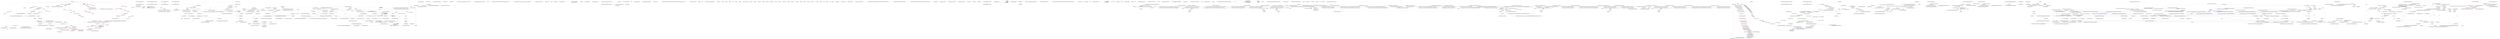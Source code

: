 digraph  {
m0_67 [cluster="Ninject.Planning.IPlanner.GetPlan(System.Type)", file="ActivationStrategyTests.cs", label="Entry Ninject.Planning.IPlanner.GetPlan(System.Type)", span="33-33"];
m0_0 [cluster="Ninject.Activation.Context.Context(Ninject.IKernel, Ninject.Activation.IRequest, Ninject.Planning.Bindings.IBinding, Ninject.Activation.Caching.ICache, Ninject.Planning.IPlanner, Ninject.Activation.IPipeline)", file="ActivationStrategyTests.cs", label="Entry Ninject.Activation.Context.Context(Ninject.IKernel, Ninject.Activation.IRequest, Ninject.Planning.Bindings.IBinding, Ninject.Activation.Caching.ICache, Ninject.Planning.IPlanner, Ninject.Activation.IPipeline)", span="89-89"];
m0_1 [cluster="Ninject.Activation.Context.Context(Ninject.IKernel, Ninject.Activation.IRequest, Ninject.Planning.Bindings.IBinding, Ninject.Activation.Caching.ICache, Ninject.Planning.IPlanner, Ninject.Activation.IPipeline)", color=red, community=0, file="ActivationStrategyTests.cs", label="46: Ensure.ArgumentNotNull(kernel, ''kernel'')", span="91-91"];
m0_2 [cluster="Ninject.Activation.Context.Context(Ninject.IKernel, Ninject.Activation.IRequest, Ninject.Planning.Bindings.IBinding, Ninject.Activation.Caching.ICache, Ninject.Planning.IPlanner, Ninject.Activation.IPipeline)", color=red, community=0, file="ActivationStrategyTests.cs", label="46: Ensure.ArgumentNotNull(request, ''request'')", span="92-92"];
m0_35 [cluster="Ninject.Activation.Context.Resolve()", file="ActivationStrategyTests.cs", label="Entry Ninject.Activation.Context.Resolve()", span="142-142"];
m0_36 [cluster="Ninject.Activation.Context.Resolve()", file="ActivationStrategyTests.cs", label=Binding, span="144-144"];
m0_37 [cluster="Ninject.Activation.Context.Resolve()", file="ActivationStrategyTests.cs", label="Request.ActiveBindings.Contains(Binding)", span="146-146"];
m0_38 [cluster="Ninject.Activation.Context.Resolve()", file="ActivationStrategyTests.cs", label="throw new ActivationException(ExceptionFormatter.CyclicalDependenciesDetected(this));", span="147-147"];
m0_39 [cluster="Ninject.Activation.Context.Resolve()", file="ActivationStrategyTests.cs", label="var cachedInstance = Cache.TryGet(this)", span="149-149"];
m0_40 [cluster="Ninject.Activation.Context.Resolve()", file="ActivationStrategyTests.cs", label="cachedInstance != null", span="151-151"];
m0_41 [cluster="Ninject.Activation.Context.Resolve()", file="ActivationStrategyTests.cs", label="return cachedInstance;", span="152-152"];
m0_42 [cluster="Ninject.Activation.Context.Resolve()", file="ActivationStrategyTests.cs", label="Request.ActiveBindings.Push(Binding)", span="154-154"];
m0_43 [cluster="Ninject.Activation.Context.Resolve()", file="ActivationStrategyTests.cs", label="var reference = new InstanceReference { Instance = GetProvider().Create(this) }", span="156-156"];
m0_44 [cluster="Ninject.Activation.Context.Resolve()", file="ActivationStrategyTests.cs", label="Request.ActiveBindings.Pop()", span="158-158"];
m0_45 [cluster="Ninject.Activation.Context.Resolve()", file="ActivationStrategyTests.cs", label="reference.Instance == null", span="160-160"];
m0_52 [cluster="Ninject.Activation.Context.Resolve()", file="ActivationStrategyTests.cs", label="Cache.Remember(this, reference)", span="176-176"];
m0_54 [cluster="Ninject.Activation.Context.Resolve()", file="ActivationStrategyTests.cs", label="Plan = Planner.GetPlan(reference.Instance.GetType())", span="179-179"];
m0_55 [cluster="Ninject.Activation.Context.Resolve()", file="ActivationStrategyTests.cs", label="Pipeline.Activate(this, reference)", span="181-181"];
m0_56 [cluster="Ninject.Activation.Context.Resolve()", file="ActivationStrategyTests.cs", label="return reference.Instance;", span="183-183"];
m0_46 [cluster="Ninject.Activation.Context.Resolve()", file="ActivationStrategyTests.cs", label="!this.Kernel.Settings.AllowNullInjection", span="162-162"];
m0_51 [cluster="Ninject.Activation.Context.Resolve()", file="ActivationStrategyTests.cs", label="GetScope() != null", span="175-175"];
m0_47 [cluster="Ninject.Activation.Context.Resolve()", file="ActivationStrategyTests.cs", label="throw new ActivationException(ExceptionFormatter.ProviderReturnedNull(this));", span="164-164"];
m0_48 [cluster="Ninject.Activation.Context.Resolve()", file="ActivationStrategyTests.cs", label="this.Plan == null", span="167-167"];
m0_49 [cluster="Ninject.Activation.Context.Resolve()", file="ActivationStrategyTests.cs", label="this.Plan = this.Planner.GetPlan(this.Request.Service)", span="169-169"];
m0_50 [cluster="Ninject.Activation.Context.Resolve()", file="ActivationStrategyTests.cs", label="return null;", span="172-172"];
m0_53 [cluster="Ninject.Activation.Context.Resolve()", file="ActivationStrategyTests.cs", label="Plan == null", span="178-178"];
m0_57 [cluster="Ninject.Activation.Context.Resolve()", file="ActivationStrategyTests.cs", label="Exit Ninject.Activation.Context.Resolve()", span="142-142"];
m0_34 [cluster="Ninject.Planning.Bindings.IBindingConfiguration.GetProvider(Ninject.Activation.IContext)", file="ActivationStrategyTests.cs", label="Entry Ninject.Planning.Bindings.IBindingConfiguration.GetProvider(Ninject.Activation.IContext)", span="88-88"];
m0_65 [cluster="System.Collections.Generic.Stack<T>.Pop()", file="ActivationStrategyTests.cs", label="Entry System.Collections.Generic.Stack<T>.Pop()", span="0-0"];
m0_69 [cluster="object.GetType()", file="ActivationStrategyTests.cs", label="Entry object.GetType()", span="0-0"];
m0_59 [cluster="Ninject.ActivationException.ActivationException(string)", file="ActivationStrategyTests.cs", label="Entry Ninject.ActivationException.ActivationException(string)", span="35-35"];
m0_22 [cluster="Ninject.Activation.Context.GetScope()", file="ActivationStrategyTests.cs", label="Entry Ninject.Activation.Context.GetScope()", span="118-118"];
m0_23 [cluster="Ninject.Activation.Context.GetScope()", color=red, community=0, file="ActivationStrategyTests.cs", label="33: this.cachedScope == null", span="120-120"];
m0_24 [cluster="Ninject.Activation.Context.GetScope()", color=red, community=0, file="ActivationStrategyTests.cs", label="33: var scope = this.Request.GetScope() ?? this.Binding.GetScope(this)", span="122-122"];
m0_26 [cluster="Ninject.Activation.Context.GetScope()", color=red, community=0, file="ActivationStrategyTests.cs", label="33: return this.cachedScope.Target;", span="126-126"];
m0_25 [cluster="Ninject.Activation.Context.GetScope()", color=red, community=0, file="ActivationStrategyTests.cs", label="33: this.cachedScope = new WeakReference(scope)", span="123-123"];
m0_27 [cluster="Ninject.Activation.Context.GetScope()", file="ActivationStrategyTests.cs", label="Exit Ninject.Activation.Context.GetScope()", span="118-118"];
m0_60 [cluster="Ninject.Infrastructure.Introspection.ExceptionFormatter.CyclicalDependenciesDetected(Ninject.Activation.IContext)", file="ActivationStrategyTests.cs", label="Entry Ninject.Infrastructure.Introspection.ExceptionFormatter.CyclicalDependenciesDetected(Ninject.Activation.IContext)", span="162-162"];
m0_68 [cluster="Ninject.Activation.Caching.ICache.Remember(Ninject.Activation.IContext, Ninject.Activation.InstanceReference)", file="ActivationStrategyTests.cs", label="Entry Ninject.Activation.Caching.ICache.Remember(Ninject.Activation.IContext, Ninject.Activation.InstanceReference)", span="31-31"];
m0_18 [cluster="Ninject.Infrastructure.Ensure.ArgumentNotNull(object, string)", file="ActivationStrategyTests.cs", label="Entry Ninject.Infrastructure.Ensure.ArgumentNotNull(object, string)", span="17-17"];
m0_64 [cluster="Ninject.Activation.IProvider.Create(Ninject.Activation.IContext)", file="ActivationStrategyTests.cs", label="Entry Ninject.Activation.IProvider.Create(Ninject.Activation.IContext)", span="30-30"];
m0_28 [cluster="Ninject.Activation.IRequest.GetScope()", file="ActivationStrategyTests.cs", label="Entry Ninject.Activation.IRequest.GetScope()", span="86-86"];
m0_29 [cluster="Ninject.Planning.Bindings.IBindingConfiguration.GetScope(Ninject.Activation.IContext)", file="ActivationStrategyTests.cs", label="Entry Ninject.Planning.Bindings.IBindingConfiguration.GetScope(Ninject.Activation.IContext)", span="95-95"];
m0_20 [cluster="System.Collections.Generic.IEnumerable<TSource>.ToList<TSource>()", file="ActivationStrategyTests.cs", label="Entry System.Collections.Generic.IEnumerable<TSource>.ToList<TSource>()", span="0-0"];
m0_66 [cluster="Ninject.Infrastructure.Introspection.ExceptionFormatter.ProviderReturnedNull(Ninject.Activation.IContext)", file="ActivationStrategyTests.cs", label="Entry Ninject.Infrastructure.Introspection.ExceptionFormatter.ProviderReturnedNull(Ninject.Activation.IContext)", span="304-304"];
m0_21 [cluster="System.Type.GetGenericArguments()", file="ActivationStrategyTests.cs", label="Entry System.Type.GetGenericArguments()", span="0-0"];
m0_63 [cluster="Ninject.Activation.InstanceReference.InstanceReference()", file="ActivationStrategyTests.cs", label="Entry Ninject.Activation.InstanceReference.InstanceReference()", span="22-22"];
m0_3 [cluster="Ninject.Activation.Context.Context(Ninject.IKernel, Ninject.Activation.IRequest, Ninject.Planning.Bindings.IBinding, Ninject.Activation.Caching.ICache, Ninject.Planning.IPlanner, Ninject.Activation.IPipeline)", color=red, community=0, file="ActivationStrategyTests.cs", label="1: Ensure.ArgumentNotNull(binding, ''binding'')", span="93-93"];
m0_31 [cluster="Ninject.Activation.Context.GetProvider()", file="ActivationStrategyTests.cs", label="Entry Ninject.Activation.Context.GetProvider()", span="133-133"];
m0_32 [cluster="Ninject.Activation.Context.GetProvider()", color=red, community=0, file="ActivationStrategyTests.cs", label="34: return Binding.GetProvider(this);", span="135-135"];
m0_33 [cluster="Ninject.Activation.Context.GetProvider()", file="ActivationStrategyTests.cs", label="Exit Ninject.Activation.Context.GetProvider()", span="133-133"];
m0_58 [cluster="System.Collections.Generic.Stack<T>.Contains(T)", file="ActivationStrategyTests.cs", label="Entry System.Collections.Generic.Stack<T>.Contains(T)", span="0-0"];
m0_70 [cluster="Ninject.Activation.IPipeline.Activate(Ninject.Activation.IContext, Ninject.Activation.InstanceReference)", file="ActivationStrategyTests.cs", label="Entry Ninject.Activation.IPipeline.Activate(Ninject.Activation.IContext, Ninject.Activation.InstanceReference)", span="33-33"];
m0_30 [cluster="System.WeakReference.WeakReference(object)", file="ActivationStrategyTests.cs", label="Entry System.WeakReference.WeakReference(object)", span="0-0"];
m0_61 [cluster="Ninject.Activation.Caching.ICache.TryGet(Ninject.Activation.IContext)", file="ActivationStrategyTests.cs", label="Entry Ninject.Activation.Caching.ICache.TryGet(Ninject.Activation.IContext)", span="38-38"];
m0_19 [cluster="System.Collections.Generic.IEnumerable<TSource>.Union<TSource>(System.Collections.Generic.IEnumerable<TSource>)", file="ActivationStrategyTests.cs", label="Entry System.Collections.Generic.IEnumerable<TSource>.Union<TSource>(System.Collections.Generic.IEnumerable<TSource>)", span="0-0"];
m0_62 [cluster="System.Collections.Generic.Stack<T>.Push(T)", file="ActivationStrategyTests.cs", label="Entry System.Collections.Generic.Stack<T>.Push(T)", span="0-0"];
m0_4 [cluster="Ninject.Activation.Context.Context(Ninject.IKernel, Ninject.Activation.IRequest, Ninject.Planning.Bindings.IBinding, Ninject.Activation.Caching.ICache, Ninject.Planning.IPlanner, Ninject.Activation.IPipeline)", color=red, community=0, file="ActivationStrategyTests.cs", label="46: Ninject.Selection.Heuristics.StandardMethodInjectionHeuristic", span=""];
m0_5 [cluster="Ninject.Activation.Context.Context(Ninject.IKernel, Ninject.Activation.IRequest, Ninject.Planning.Bindings.IBinding, Ninject.Activation.Caching.ICache, Ninject.Planning.IPlanner, Ninject.Activation.IPipeline)", color=red, community=0, file="ActivationStrategyTests.cs", label="1: Ensure.ArgumentNotNull(planner, ''planner'')", span="95-95"];
m0_6 [cluster="Ninject.Activation.Context.Context(Ninject.IKernel, Ninject.Activation.IRequest, Ninject.Planning.Bindings.IBinding, Ninject.Activation.Caching.ICache, Ninject.Planning.IPlanner, Ninject.Activation.IPipeline)", color=red, community=0, file="ActivationStrategyTests.cs", label="46: Ensure.ArgumentNotNull(pipeline, ''pipeline'')", span="96-96"];
m0_7 [cluster="Ninject.Activation.Context.Context(Ninject.IKernel, Ninject.Activation.IRequest, Ninject.Planning.Bindings.IBinding, Ninject.Activation.Caching.ICache, Ninject.Planning.IPlanner, Ninject.Activation.IPipeline)", color=red, community=0, file="ActivationStrategyTests.cs", label="1: Kernel = kernel", span="98-98"];
m0_8 [cluster="Ninject.Activation.Context.Context(Ninject.IKernel, Ninject.Activation.IRequest, Ninject.Planning.Bindings.IBinding, Ninject.Activation.Caching.ICache, Ninject.Planning.IPlanner, Ninject.Activation.IPipeline)", color=red, community=0, file="ActivationStrategyTests.cs", label="46: Request = request", span="99-99"];
m0_9 [cluster="Ninject.Activation.Context.Context(Ninject.IKernel, Ninject.Activation.IRequest, Ninject.Planning.Bindings.IBinding, Ninject.Activation.Caching.ICache, Ninject.Planning.IPlanner, Ninject.Activation.IPipeline)", color=red, community=0, file="ActivationStrategyTests.cs", label="3: Binding = binding", span="100-100"];
m0_10 [cluster="Ninject.Activation.Context.Context(Ninject.IKernel, Ninject.Activation.IRequest, Ninject.Planning.Bindings.IBinding, Ninject.Activation.Caching.ICache, Ninject.Planning.IPlanner, Ninject.Activation.IPipeline)", file="ActivationStrategyTests.cs", label="Parameters = request.Parameters.Union(binding.Parameters).ToList()", span="101-101"];
m0_11 [cluster="Ninject.Activation.Context.Context(Ninject.IKernel, Ninject.Activation.IRequest, Ninject.Planning.Bindings.IBinding, Ninject.Activation.Caching.ICache, Ninject.Planning.IPlanner, Ninject.Activation.IPipeline)", color=red, community=0, file="ActivationStrategyTests.cs", label="3: Cache = cache", span="103-103"];
m0_12 [cluster="Ninject.Activation.Context.Context(Ninject.IKernel, Ninject.Activation.IRequest, Ninject.Planning.Bindings.IBinding, Ninject.Activation.Caching.ICache, Ninject.Planning.IPlanner, Ninject.Activation.IPipeline)", color=red, community=0, file="ActivationStrategyTests.cs", label="46: Planner = planner", span="104-104"];
m0_13 [cluster="Ninject.Activation.Context.Context(Ninject.IKernel, Ninject.Activation.IRequest, Ninject.Planning.Bindings.IBinding, Ninject.Activation.Caching.ICache, Ninject.Planning.IPlanner, Ninject.Activation.IPipeline)", color=red, community=0, file="ActivationStrategyTests.cs", label="46: Pipeline = pipeline", span="105-105"];
m0_14 [cluster="Ninject.Activation.Context.Context(Ninject.IKernel, Ninject.Activation.IRequest, Ninject.Planning.Bindings.IBinding, Ninject.Activation.Caching.ICache, Ninject.Planning.IPlanner, Ninject.Activation.IPipeline)", color=red, community=0, file="ActivationStrategyTests.cs", label="46: binding.Service.IsGenericTypeDefinition", span="107-107"];
m0_16 [cluster="Ninject.Activation.Context.Context(Ninject.IKernel, Ninject.Activation.IRequest, Ninject.Planning.Bindings.IBinding, Ninject.Activation.Caching.ICache, Ninject.Planning.IPlanner, Ninject.Activation.IPipeline)", file="ActivationStrategyTests.cs", label="GenericArguments = request.Service.GetGenericArguments()", span="110-110"];
m0_15 [cluster="Ninject.Activation.Context.Context(Ninject.IKernel, Ninject.Activation.IRequest, Ninject.Planning.Bindings.IBinding, Ninject.Activation.Caching.ICache, Ninject.Planning.IPlanner, Ninject.Activation.IPipeline)", file="ActivationStrategyTests.cs", label="HasInferredGenericArguments = true", span="109-109"];
m0_17 [cluster="Ninject.Activation.Context.Context(Ninject.IKernel, Ninject.Activation.IRequest, Ninject.Planning.Bindings.IBinding, Ninject.Activation.Caching.ICache, Ninject.Planning.IPlanner, Ninject.Activation.IPipeline)", file="ActivationStrategyTests.cs", label="Exit Ninject.Activation.Context.Context(Ninject.IKernel, Ninject.Activation.IRequest, Ninject.Planning.Bindings.IBinding, Ninject.Activation.Caching.ICache, Ninject.Planning.IPlanner, Ninject.Activation.IPipeline)", span="89-89"];
m0_71 [file="ActivationStrategyTests.cs", label="Ninject.Activation.Context", span=""];
m2_6 [cluster="Ninject.Web.Mvc.IControllerRegistry.GetController(RequestContext, string)", file="CircularDependenciesTests.cs", label="Entry Ninject.Web.Mvc.IControllerRegistry.GetController(RequestContext, string)", span="12-12"];
m2_7 [cluster="Ninject.Web.Mvc.IControllerRegistry.GetController(RequestContext, string)", file="CircularDependenciesTests.cs", label="Exit Ninject.Web.Mvc.IControllerRegistry.GetController(RequestContext, string)", span="12-12"];
m2_2 [cluster="Ninject.Web.Mvc.IControllerRegistry.RegisterAllControllersIn(System.Reflection.Assembly)", file="CircularDependenciesTests.cs", label="Entry Ninject.Web.Mvc.IControllerRegistry.RegisterAllControllersIn(System.Reflection.Assembly)", span="9-9"];
m2_3 [cluster="Ninject.Web.Mvc.IControllerRegistry.RegisterAllControllersIn(System.Reflection.Assembly)", file="CircularDependenciesTests.cs", label="Exit Ninject.Web.Mvc.IControllerRegistry.RegisterAllControllersIn(System.Reflection.Assembly)", span="9-9"];
m2_4 [cluster="Ninject.Web.Mvc.IControllerRegistry.Register(string, System.Type)", file="CircularDependenciesTests.cs", label="Entry Ninject.Web.Mvc.IControllerRegistry.Register(string, System.Type)", span="11-11"];
m2_5 [cluster="Ninject.Web.Mvc.IControllerRegistry.Register(string, System.Type)", file="CircularDependenciesTests.cs", label="Exit Ninject.Web.Mvc.IControllerRegistry.Register(string, System.Type)", span="11-11"];
m2_0 [cluster="Ninject.Web.Mvc.IControllerRegistry.RegisterAllControllersIn(string)", file="CircularDependenciesTests.cs", label="Entry Ninject.Web.Mvc.IControllerRegistry.RegisterAllControllersIn(string)", span="8-8"];
m2_1 [cluster="Ninject.Web.Mvc.IControllerRegistry.RegisterAllControllersIn(string)", file="CircularDependenciesTests.cs", label="Exit Ninject.Web.Mvc.IControllerRegistry.RegisterAllControllersIn(string)", span="8-8"];
m3_59 [cluster="Ninject.Infrastructure.Multimap<K, V>.Add(K, V)", file="ConditionalAttributeBindingTests.cs", label="Entry Ninject.Infrastructure.Multimap<K, V>.Add(K, V)", span="64-64"];
m3_279 [cluster="System.Collections.Generic.List<T>.List()", file="ConditionalAttributeBindingTests.cs", label="Entry System.Collections.Generic.List<T>.List()", span="0-0"];
m3_110 [cluster="Ninject.KernelBase.Inject(object, params Ninject.Parameters.IParameter[])", file="ConditionalAttributeBindingTests.cs", label="Entry Ninject.KernelBase.Inject(object, params Ninject.Parameters.IParameter[])", span="264-264"];
m3_111 [cluster="Ninject.KernelBase.Inject(object, params Ninject.Parameters.IParameter[])", file="ConditionalAttributeBindingTests.cs", label="Ensure.ArgumentNotNull(instance, ''instance'')", span="266-266"];
m3_112 [cluster="Ninject.KernelBase.Inject(object, params Ninject.Parameters.IParameter[])", file="ConditionalAttributeBindingTests.cs", label="Ensure.ArgumentNotNull(parameters, ''parameters'')", span="267-267"];
m3_113 [cluster="Ninject.KernelBase.Inject(object, params Ninject.Parameters.IParameter[])", file="ConditionalAttributeBindingTests.cs", label="Type service = instance.GetType()", span="269-269"];
m3_117 [cluster="Ninject.KernelBase.Inject(object, params Ninject.Parameters.IParameter[])", file="ConditionalAttributeBindingTests.cs", label="var request = CreateRequest(service, null, parameters, false, false)", span="275-275"];
m3_120 [cluster="Ninject.KernelBase.Inject(object, params Ninject.Parameters.IParameter[])", file="ConditionalAttributeBindingTests.cs", label="var reference = new InstanceReference { Instance = instance }", span="280-280"];
m3_114 [cluster="Ninject.KernelBase.Inject(object, params Ninject.Parameters.IParameter[])", file="ConditionalAttributeBindingTests.cs", label="var planner = Components.Get<IPlanner>()", span="271-271"];
m3_116 [cluster="Ninject.KernelBase.Inject(object, params Ninject.Parameters.IParameter[])", file="ConditionalAttributeBindingTests.cs", label="var binding = new Binding(service)", span="274-274"];
m3_119 [cluster="Ninject.KernelBase.Inject(object, params Ninject.Parameters.IParameter[])", file="ConditionalAttributeBindingTests.cs", label="context.Plan = planner.GetPlan(service)", span="278-278"];
m3_115 [cluster="Ninject.KernelBase.Inject(object, params Ninject.Parameters.IParameter[])", file="ConditionalAttributeBindingTests.cs", label="var pipeline = Components.Get<IPipeline>()", span="272-272"];
m3_121 [cluster="Ninject.KernelBase.Inject(object, params Ninject.Parameters.IParameter[])", file="ConditionalAttributeBindingTests.cs", label="pipeline.Activate(context, reference)", span="281-281"];
m3_118 [cluster="Ninject.KernelBase.Inject(object, params Ninject.Parameters.IParameter[])", file="ConditionalAttributeBindingTests.cs", label="var context = CreateContext(request, binding)", span="276-276"];
m3_122 [cluster="Ninject.KernelBase.Inject(object, params Ninject.Parameters.IParameter[])", file="ConditionalAttributeBindingTests.cs", label="Exit Ninject.KernelBase.Inject(object, params Ninject.Parameters.IParameter[])", span="264-264"];
m3_6 [cluster="Ninject.KernelBase.KernelBase(Ninject.Components.IComponentContainer, Ninject.INinjectSettings, params Ninject.Modules.INinjectModule[])", file="ConditionalAttributeBindingTests.cs", label="Entry Ninject.KernelBase.KernelBase(Ninject.Components.IComponentContainer, Ninject.INinjectSettings, params Ninject.Modules.INinjectModule[])", span="82-82"];
m3_7 [cluster="Ninject.KernelBase.KernelBase(Ninject.Components.IComponentContainer, Ninject.INinjectSettings, params Ninject.Modules.INinjectModule[])", color=red, community=0, file="ConditionalAttributeBindingTests.cs", label="15: Ensure.ArgumentNotNull(components, ''components'')", span="84-84"];
m3_8 [cluster="Ninject.KernelBase.KernelBase(Ninject.Components.IComponentContainer, Ninject.INinjectSettings, params Ninject.Modules.INinjectModule[])", file="ConditionalAttributeBindingTests.cs", label="Ensure.ArgumentNotNull(settings, ''settings'')", span="85-85"];
m3_9 [cluster="Ninject.KernelBase.KernelBase(Ninject.Components.IComponentContainer, Ninject.INinjectSettings, params Ninject.Modules.INinjectModule[])", file="ConditionalAttributeBindingTests.cs", label="Ensure.ArgumentNotNull(modules, ''modules'')", span="86-86"];
m3_10 [cluster="Ninject.KernelBase.KernelBase(Ninject.Components.IComponentContainer, Ninject.INinjectSettings, params Ninject.Modules.INinjectModule[])", file="ConditionalAttributeBindingTests.cs", label="Settings = settings", span="88-88"];
m3_11 [cluster="Ninject.KernelBase.KernelBase(Ninject.Components.IComponentContainer, Ninject.INinjectSettings, params Ninject.Modules.INinjectModule[])", file="ConditionalAttributeBindingTests.cs", label="Components = components", span="90-90"];
m3_12 [cluster="Ninject.KernelBase.KernelBase(Ninject.Components.IComponentContainer, Ninject.INinjectSettings, params Ninject.Modules.INinjectModule[])", file="ConditionalAttributeBindingTests.cs", label="components.Kernel = this", span="91-91"];
m3_17 [cluster="Ninject.KernelBase.KernelBase(Ninject.Components.IComponentContainer, Ninject.INinjectSettings, params Ninject.Modules.INinjectModule[])", file="ConditionalAttributeBindingTests.cs", label="Load(modules)", span="104-104"];
m3_13 [cluster="Ninject.KernelBase.KernelBase(Ninject.Components.IComponentContainer, Ninject.INinjectSettings, params Ninject.Modules.INinjectModule[])", file="ConditionalAttributeBindingTests.cs", label="AddComponents()", span="93-93"];
m3_14 [cluster="Ninject.KernelBase.KernelBase(Ninject.Components.IComponentContainer, Ninject.INinjectSettings, params Ninject.Modules.INinjectModule[])", file="ConditionalAttributeBindingTests.cs", label="OnePerRequestModule.StartManaging(this)", span="96-96"];
m3_15 [cluster="Ninject.KernelBase.KernelBase(Ninject.Components.IComponentContainer, Ninject.INinjectSettings, params Ninject.Modules.INinjectModule[])", file="ConditionalAttributeBindingTests.cs", label="Settings.LoadExtensions", span="100-100"];
m3_16 [cluster="Ninject.KernelBase.KernelBase(Ninject.Components.IComponentContainer, Ninject.INinjectSettings, params Ninject.Modules.INinjectModule[])", file="ConditionalAttributeBindingTests.cs", label="Load(new[] { Settings.ExtensionSearchPattern })", span="101-101"];
m3_18 [cluster="Ninject.KernelBase.KernelBase(Ninject.Components.IComponentContainer, Ninject.INinjectSettings, params Ninject.Modules.INinjectModule[])", file="ConditionalAttributeBindingTests.cs", label="Exit Ninject.KernelBase.KernelBase(Ninject.Components.IComponentContainer, Ninject.INinjectSettings, params Ninject.Modules.INinjectModule[])", span="82-82"];
m3_123 [cluster="object.GetType()", file="ConditionalAttributeBindingTests.cs", label="Entry object.GetType()", span="0-0"];
m3_198 [cluster="Ninject.Activation.IRequest.Matches(Ninject.Planning.Bindings.IBinding)", file="ConditionalAttributeBindingTests.cs", label="Entry Ninject.Activation.IRequest.Matches(Ninject.Planning.Bindings.IBinding)", span="80-80"];
m3_163 [cluster="Ninject.ActivationException.ActivationException(string)", file="ConditionalAttributeBindingTests.cs", label="Entry Ninject.ActivationException.ActivationException(string)", span="35-35"];
m3_143 [cluster="Ninject.KernelBase.Resolve(Ninject.Activation.IRequest)", file="ConditionalAttributeBindingTests.cs", label="Entry Ninject.KernelBase.Resolve(Ninject.Activation.IRequest)", span="314-314"];
m3_144 [cluster="Ninject.KernelBase.Resolve(Ninject.Activation.IRequest)", file="ConditionalAttributeBindingTests.cs", label="Ensure.ArgumentNotNull(request, ''request'')", span="316-316"];
m3_145 [cluster="Ninject.KernelBase.Resolve(Ninject.Activation.IRequest)", file="ConditionalAttributeBindingTests.cs", label="request.Service == typeof(IKernel)", span="318-318"];
m3_147 [cluster="Ninject.KernelBase.Resolve(Ninject.Activation.IRequest)", file="ConditionalAttributeBindingTests.cs", label="!CanResolve(request) && !HandleMissingBinding(request)", span="321-321"];
m3_148 [cluster="Ninject.KernelBase.Resolve(Ninject.Activation.IRequest)", file="ConditionalAttributeBindingTests.cs", label="request.IsOptional", span="323-323"];
m3_150 [cluster="Ninject.KernelBase.Resolve(Ninject.Activation.IRequest)", file="ConditionalAttributeBindingTests.cs", label="throw new ActivationException(ExceptionFormatter.CouldNotResolveBinding(request));", span="325-325"];
m3_152 [cluster="Ninject.KernelBase.Resolve(Ninject.Activation.IRequest)", file="ConditionalAttributeBindingTests.cs", label="IEnumerable<IBinding> bindings = GetBindings(request.Service)\r\n				.Where(SatifiesRequest(request))\r\n				.OrderByDescending(b => b, bindingPrecedenceComparer)\r\n				.ToList()", span="329-332"];
m3_153 [cluster="Ninject.KernelBase.Resolve(Ninject.Activation.IRequest)", file="ConditionalAttributeBindingTests.cs", label="!bindings.Any() && !request.IsOptional", span="334-334"];
m3_154 [cluster="Ninject.KernelBase.Resolve(Ninject.Activation.IRequest)", file="ConditionalAttributeBindingTests.cs", label="throw new ActivationException(ExceptionFormatter.CouldNotResolveBinding(request));", span="336-336"];
m3_157 [cluster="Ninject.KernelBase.Resolve(Ninject.Activation.IRequest)", file="ConditionalAttributeBindingTests.cs", label="request.IsUnique && bindings.Count() > 1", span="342-342"];
m3_158 [cluster="Ninject.KernelBase.Resolve(Ninject.Activation.IRequest)", file="ConditionalAttributeBindingTests.cs", label="throw new ActivationException(ExceptionFormatter.CouldNotUniquelyResolveBinding(request));", span="344-344"];
m3_159 [cluster="Ninject.KernelBase.Resolve(Ninject.Activation.IRequest)", file="ConditionalAttributeBindingTests.cs", label="return bindings\r\n				.Select(binding => CreateContext(request, binding))\r\n				.Select(context => context.Resolve());", span="348-350"];
m3_146 [cluster="Ninject.KernelBase.Resolve(Ninject.Activation.IRequest)", file="ConditionalAttributeBindingTests.cs", label="return new[] { this };", span="319-319"];
m3_151 [cluster="Ninject.KernelBase.Resolve(Ninject.Activation.IRequest)", file="ConditionalAttributeBindingTests.cs", label="IComparer<IBinding> bindingPrecedenceComparer = GetBindingPrecedenceComparer()", span="328-328"];
m3_149 [cluster="Ninject.KernelBase.Resolve(Ninject.Activation.IRequest)", file="ConditionalAttributeBindingTests.cs", label="return Enumerable.Empty<object>();", span="324-324"];
m3_156 [cluster="Ninject.KernelBase.Resolve(Ninject.Activation.IRequest)", file="ConditionalAttributeBindingTests.cs", label="bindings = bindings.TakeWhile(binding => bindingPrecedenceComparer.Compare(binding, model) == 0)", span="340-340"];
m3_155 [cluster="Ninject.KernelBase.Resolve(Ninject.Activation.IRequest)", file="ConditionalAttributeBindingTests.cs", label="var model = bindings.First()", span="339-339"];
m3_160 [cluster="Ninject.KernelBase.Resolve(Ninject.Activation.IRequest)", file="ConditionalAttributeBindingTests.cs", label="Exit Ninject.KernelBase.Resolve(Ninject.Activation.IRequest)", span="314-314"];
m3_126 [cluster="Ninject.KernelBase.CreateContext(Ninject.Activation.IRequest, Ninject.Planning.Bindings.IBinding)", file="ConditionalAttributeBindingTests.cs", label="Entry Ninject.KernelBase.CreateContext(Ninject.Activation.IRequest, Ninject.Planning.Bindings.IBinding)", span="508-508"];
m3_263 [cluster="Ninject.KernelBase.CreateContext(Ninject.Activation.IRequest, Ninject.Planning.Bindings.IBinding)", file="ConditionalAttributeBindingTests.cs", label="Ensure.ArgumentNotNull(request, ''request'')", span="510-510"];
m3_264 [cluster="Ninject.KernelBase.CreateContext(Ninject.Activation.IRequest, Ninject.Planning.Bindings.IBinding)", file="ConditionalAttributeBindingTests.cs", label="Ensure.ArgumentNotNull(binding, ''binding'')", span="511-511"];
m3_265 [cluster="Ninject.KernelBase.CreateContext(Ninject.Activation.IRequest, Ninject.Planning.Bindings.IBinding)", file="ConditionalAttributeBindingTests.cs", label="return new Context(this, request, binding, Components.Get<ICache>(), Components.Get<IPlanner>(), Components.Get<IPipeline>());", span="513-513"];
m3_266 [cluster="Ninject.KernelBase.CreateContext(Ninject.Activation.IRequest, Ninject.Planning.Bindings.IBinding)", file="ConditionalAttributeBindingTests.cs", label="Exit Ninject.KernelBase.CreateContext(Ninject.Activation.IRequest, Ninject.Planning.Bindings.IBinding)", span="508-508"];
m3_67 [cluster="Ninject.KernelBase.HasModule(string)", file="ConditionalAttributeBindingTests.cs", label="Entry Ninject.KernelBase.HasModule(string)", span="183-183"];
m3_68 [cluster="Ninject.KernelBase.HasModule(string)", file="ConditionalAttributeBindingTests.cs", label="Ensure.ArgumentNotNullOrEmpty(name, ''name'')", span="185-185"];
m3_69 [cluster="Ninject.KernelBase.HasModule(string)", file="ConditionalAttributeBindingTests.cs", label="return _modules.ContainsKey(name);", span="186-186"];
m3_70 [cluster="Ninject.KernelBase.HasModule(string)", file="ConditionalAttributeBindingTests.cs", label="Exit Ninject.KernelBase.HasModule(string)", span="183-183"];
m3_188 [cluster="Unk.Resolve", file="ConditionalAttributeBindingTests.cs", label="Entry Unk.Resolve", span=""];
m3_34 [cluster="Ninject.Components.IComponentContainer.Get<T>()", file="ConditionalAttributeBindingTests.cs", label="Entry Ninject.Components.IComponentContainer.Get<T>()", span="52-52"];
m3_217 [cluster="Ninject.Planning.Bindings.Resolvers.IBindingResolver.Resolve(Ninject.Infrastructure.Multimap<System.Type, Ninject.Planning.Bindings.IBinding>, System.Type)", file="ConditionalAttributeBindingTests.cs", label="Entry Ninject.Planning.Bindings.Resolvers.IBindingResolver.Resolve(Ninject.Infrastructure.Multimap<System.Type, Ninject.Planning.Bindings.IBinding>, System.Type)", span="31-31"];
m3_213 [cluster="System.Collections.Generic.IEnumerable<TSource>.SelectMany<TSource, TResult>(System.Func<TSource, System.Collections.Generic.IEnumerable<TResult>>)", file="ConditionalAttributeBindingTests.cs", label="Entry System.Collections.Generic.IEnumerable<TSource>.SelectMany<TSource, TResult>(System.Func<TSource, System.Collections.Generic.IEnumerable<TResult>>)", span="0-0"];
m3_22 [cluster="Ninject.KernelBase.Load(System.Collections.Generic.IEnumerable<string>)", file="ConditionalAttributeBindingTests.cs", label="Entry Ninject.KernelBase.Load(System.Collections.Generic.IEnumerable<string>)", span="224-224"];
m3_90 [cluster="Ninject.KernelBase.Load(System.Collections.Generic.IEnumerable<string>)", file="ConditionalAttributeBindingTests.cs", label="var moduleLoader = Components.Get<IModuleLoader>()", span="226-226"];
m3_91 [cluster="Ninject.KernelBase.Load(System.Collections.Generic.IEnumerable<string>)", file="ConditionalAttributeBindingTests.cs", label="moduleLoader.LoadModules(filePatterns)", span="227-227"];
m3_92 [cluster="Ninject.KernelBase.Load(System.Collections.Generic.IEnumerable<string>)", file="ConditionalAttributeBindingTests.cs", label="Exit Ninject.KernelBase.Load(System.Collections.Generic.IEnumerable<string>)", span="224-224"];
m3_86 [cluster="System.NotSupportedException.NotSupportedException(string)", file="ConditionalAttributeBindingTests.cs", label="Entry System.NotSupportedException.NotSupportedException(string)", span="0-0"];
m3_253 [cluster="System.Collections.Generic.IEnumerable<TSource>.ToList<TSource>()", file="ConditionalAttributeBindingTests.cs", label="Entry System.Collections.Generic.IEnumerable<TSource>.ToList<TSource>()", span="0-0"];
m3_33 [cluster="Ninject.OnePerRequestModule.StopManaging(Ninject.IKernel)", file="ConditionalAttributeBindingTests.cs", label="Entry Ninject.OnePerRequestModule.StopManaging(Ninject.IKernel)", span="51-51"];
m3_140 [cluster="Ninject.KernelBase.GetBindings(System.Type)", file="ConditionalAttributeBindingTests.cs", label="Entry Ninject.KernelBase.GetBindings(System.Type)", span="394-394"];
m3_204 [cluster="Ninject.KernelBase.GetBindings(System.Type)", file="ConditionalAttributeBindingTests.cs", label="Ensure.ArgumentNotNull(service, ''service'')", span="396-396"];
m3_205 [cluster="Ninject.KernelBase.GetBindings(System.Type)", file="ConditionalAttributeBindingTests.cs", label=_bindingCache, span="398-398"];
m3_206 [cluster="Ninject.KernelBase.GetBindings(System.Type)", file="ConditionalAttributeBindingTests.cs", label="!_bindingCache.ContainsKey(service)", span="400-400"];
m3_207 [cluster="Ninject.KernelBase.GetBindings(System.Type)", file="ConditionalAttributeBindingTests.cs", label="var resolvers = Components.GetAll<IBindingResolver>()", span="402-402"];
m3_208 [cluster="Ninject.KernelBase.GetBindings(System.Type)", file="ConditionalAttributeBindingTests.cs", label="resolvers\r\n						.SelectMany(resolver => resolver.Resolve(_bindings, service))\r\n						.Map(binding => _bindingCache.Add(service, binding))", span="404-406"];
m3_209 [cluster="Ninject.KernelBase.GetBindings(System.Type)", file="ConditionalAttributeBindingTests.cs", label="return _bindingCache[service];", span="409-409"];
m3_210 [cluster="Ninject.KernelBase.GetBindings(System.Type)", file="ConditionalAttributeBindingTests.cs", label="Exit Ninject.KernelBase.GetBindings(System.Type)", span="394-394"];
m3_181 [cluster="System.Collections.Generic.IComparer<T>.Compare(T, T)", file="ConditionalAttributeBindingTests.cs", label="Entry System.Collections.Generic.IComparer<T>.Compare(T, T)", span="0-0"];
m3_4 [cluster="Ninject.KernelBase.KernelBase(Ninject.INinjectSettings, params Ninject.Modules.INinjectModule[])", file="ConditionalAttributeBindingTests.cs", label="Entry Ninject.KernelBase.KernelBase(Ninject.INinjectSettings, params Ninject.Modules.INinjectModule[])", span="73-73"];
m3_5 [cluster="Ninject.KernelBase.KernelBase(Ninject.INinjectSettings, params Ninject.Modules.INinjectModule[])", file="ConditionalAttributeBindingTests.cs", label="Exit Ninject.KernelBase.KernelBase(Ninject.INinjectSettings, params Ninject.Modules.INinjectModule[])", span="73-73"];
m3_36 [cluster="System.IDisposable.Dispose()", file="ConditionalAttributeBindingTests.cs", label="Entry System.IDisposable.Dispose()", span="0-0"];
m3_76 [cluster="System.Collections.Generic.IEnumerable<TSource>.ToArray<TSource>()", file="ConditionalAttributeBindingTests.cs", label="Entry System.Collections.Generic.IEnumerable<TSource>.ToArray<TSource>()", span="0-0"];
m3_230 [cluster="Ninject.KernelBase.HandleMissingBinding(System.Type)", file="ConditionalAttributeBindingTests.cs", label="Entry Ninject.KernelBase.HandleMissingBinding(System.Type)", span="444-444"];
m3_231 [cluster="Ninject.KernelBase.HandleMissingBinding(System.Type)", file="ConditionalAttributeBindingTests.cs", label="return false;", span="446-446"];
m3_232 [cluster="Ninject.KernelBase.HandleMissingBinding(System.Type)", file="ConditionalAttributeBindingTests.cs", label="Exit Ninject.KernelBase.HandleMissingBinding(System.Type)", span="444-444"];
m3_87 [cluster="Ninject.Infrastructure.Introspection.ExceptionFormatter.ModuleWithSameNameIsAlreadyLoaded(Ninject.Modules.INinjectModule, Ninject.Modules.INinjectModule)", file="ConditionalAttributeBindingTests.cs", label="Entry Ninject.Infrastructure.Introspection.ExceptionFormatter.ModuleWithSameNameIsAlreadyLoaded(Ninject.Modules.INinjectModule, Ninject.Modules.INinjectModule)", span="21-21"];
m3_127 [cluster="Ninject.Planning.IPlanner.GetPlan(System.Type)", file="ConditionalAttributeBindingTests.cs", label="Entry Ninject.Planning.IPlanner.GetPlan(System.Type)", span="33-33"];
m3_191 [cluster="Ninject.KernelBase.BindingPrecedenceComparer.BindingPrecedenceComparer()", file="ConditionalAttributeBindingTests.cs", label="Entry Ninject.KernelBase.BindingPrecedenceComparer.BindingPrecedenceComparer()", span="521-521"];
m3_136 [cluster="Ninject.KernelBase.CanResolve(Ninject.Activation.IRequest)", file="ConditionalAttributeBindingTests.cs", label="Entry Ninject.KernelBase.CanResolve(Ninject.Activation.IRequest)", span="301-301"];
m3_137 [cluster="Ninject.KernelBase.CanResolve(Ninject.Activation.IRequest)", file="ConditionalAttributeBindingTests.cs", label="Ensure.ArgumentNotNull(request, ''request'')", span="303-303"];
m3_138 [cluster="Ninject.KernelBase.CanResolve(Ninject.Activation.IRequest)", file="ConditionalAttributeBindingTests.cs", label="return GetBindings(request.Service)\r\n				.Any(SatifiesRequest(request));", span="304-305"];
m3_139 [cluster="Ninject.KernelBase.CanResolve(Ninject.Activation.IRequest)", file="ConditionalAttributeBindingTests.cs", label="Exit Ninject.KernelBase.CanResolve(Ninject.Activation.IRequest)", span="301-301"];
m3_73 [cluster="Ninject.KernelBase.GetModules()", file="ConditionalAttributeBindingTests.cs", label="Entry Ninject.KernelBase.GetModules()", span="193-193"];
m3_74 [cluster="Ninject.KernelBase.GetModules()", file="ConditionalAttributeBindingTests.cs", label="return _modules.Values.ToArray();", span="195-195"];
m3_75 [cluster="Ninject.KernelBase.GetModules()", file="ConditionalAttributeBindingTests.cs", label="Exit Ninject.KernelBase.GetModules()", span="193-193"];
m3_24 [cluster="Ninject.KernelBase.Dispose(bool)", file="ConditionalAttributeBindingTests.cs", label="Entry Ninject.KernelBase.Dispose(bool)", span="110-110"];
m3_25 [cluster="Ninject.KernelBase.Dispose(bool)", file="ConditionalAttributeBindingTests.cs", label="disposing && !IsDisposed", span="112-112"];
m3_31 [cluster="Ninject.KernelBase.Dispose(bool)", file="ConditionalAttributeBindingTests.cs", label="base.Dispose(disposing)", span="128-128"];
m3_26 [cluster="Ninject.KernelBase.Dispose(bool)", file="ConditionalAttributeBindingTests.cs", label="OnePerRequestModule.StopManaging(this)", span="115-115"];
m3_27 [cluster="Ninject.KernelBase.Dispose(bool)", file="ConditionalAttributeBindingTests.cs", label="Components != null", span="118-118"];
m3_28 [cluster="Ninject.KernelBase.Dispose(bool)", file="ConditionalAttributeBindingTests.cs", label="var cache = Components.Get<ICache>()", span="121-121"];
m3_29 [cluster="Ninject.KernelBase.Dispose(bool)", file="ConditionalAttributeBindingTests.cs", label="cache.Clear()", span="122-122"];
m3_30 [cluster="Ninject.KernelBase.Dispose(bool)", file="ConditionalAttributeBindingTests.cs", label="Components.Dispose()", span="124-124"];
m3_32 [cluster="Ninject.KernelBase.Dispose(bool)", file="ConditionalAttributeBindingTests.cs", label="Exit Ninject.KernelBase.Dispose(bool)", span="110-110"];
m3_50 [cluster="Ninject.KernelBase.AddBindings(System.Collections.Generic.IEnumerable<Ninject.Planning.Bindings.IBinding>)", file="ConditionalAttributeBindingTests.cs", label="Entry Ninject.KernelBase.AddBindings(System.Collections.Generic.IEnumerable<Ninject.Planning.Bindings.IBinding>)", span="156-156"];
m3_51 [cluster="Ninject.KernelBase.AddBindings(System.Collections.Generic.IEnumerable<Ninject.Planning.Bindings.IBinding>)", file="ConditionalAttributeBindingTests.cs", label="bindings.Map(binding => _bindings.Add(binding.Service, binding))", span="158-158"];
m3_52 [cluster="Ninject.KernelBase.AddBindings(System.Collections.Generic.IEnumerable<Ninject.Planning.Bindings.IBinding>)", file="ConditionalAttributeBindingTests.cs", label=_bindingCache, span="160-160"];
m3_53 [cluster="Ninject.KernelBase.AddBindings(System.Collections.Generic.IEnumerable<Ninject.Planning.Bindings.IBinding>)", file="ConditionalAttributeBindingTests.cs", label="_bindingCache.Clear()", span="161-161"];
m3_54 [cluster="Ninject.KernelBase.AddBindings(System.Collections.Generic.IEnumerable<Ninject.Planning.Bindings.IBinding>)", file="ConditionalAttributeBindingTests.cs", label="Exit Ninject.KernelBase.AddBindings(System.Collections.Generic.IEnumerable<Ninject.Planning.Bindings.IBinding>)", span="156-156"];
m3_72 [cluster="System.Collections.Generic.Dictionary<TKey, TValue>.ContainsKey(TKey)", file="ConditionalAttributeBindingTests.cs", label="Entry System.Collections.Generic.Dictionary<TKey, TValue>.ContainsKey(TKey)", span="0-0"];
m3_280 [cluster="System.Func<T, TResult>.Invoke(T)", file="ConditionalAttributeBindingTests.cs", label="Entry System.Func<T, TResult>.Invoke(T)", span="0-0"];
m3_169 [cluster="System.Collections.Generic.IEnumerable<TSource>.Any<TSource>()", file="ConditionalAttributeBindingTests.cs", label="Entry System.Collections.Generic.IEnumerable<TSource>.Any<TSource>()", span="0-0"];
m3_203 [cluster="Ninject.Activation.Request.Request(System.Type, System.Func<Ninject.Planning.Bindings.IBindingMetadata, bool>, System.Collections.Generic.IEnumerable<Ninject.Parameters.IParameter>, System.Func<object>, bool, bool)", file="ConditionalAttributeBindingTests.cs", label="Entry Ninject.Activation.Request.Request(System.Type, System.Func<Ninject.Planning.Bindings.IBindingMetadata, bool>, System.Collections.Generic.IEnumerable<Ninject.Parameters.IParameter>, System.Func<object>, bool, bool)", span="93-93"];
m3_211 [cluster="Ninject.Infrastructure.Multimap<K, V>.ContainsKey(K)", file="ConditionalAttributeBindingTests.cs", label="Entry Ninject.Infrastructure.Multimap<K, V>.ContainsKey(K)", span="113-113"];
m3_248 [cluster="Unk.AddBindings", file="ConditionalAttributeBindingTests.cs", label="Entry Unk.AddBindings", span=""];
m3_166 [cluster="Unk.Where", file="ConditionalAttributeBindingTests.cs", label="Entry Unk.Where", span=""];
m3_37 [cluster="Ninject.Infrastructure.Disposal.DisposableObject.Dispose(bool)", file="ConditionalAttributeBindingTests.cs", label="Entry Ninject.Infrastructure.Disposal.DisposableObject.Dispose(bool)", span="37-37"];
m3_247 [cluster="Unk.Map", file="ConditionalAttributeBindingTests.cs", label="Entry Unk.Map", span=""];
m3_271 [cluster="Ninject.Syntax.IResolutionRoot.Get(System.Type, params Ninject.Parameters.IParameter[])", file="ConditionalAttributeBindingTests.cs", label="Entry Ninject.Syntax.IResolutionRoot.Get(System.Type, params Ninject.Parameters.IParameter[])", span="148-148"];
m3_38 [cluster="Ninject.KernelBase.Unbind(System.Type)", file="ConditionalAttributeBindingTests.cs", label="Entry Ninject.KernelBase.Unbind(System.Type)", span="135-135"];
m3_39 [cluster="Ninject.KernelBase.Unbind(System.Type)", file="ConditionalAttributeBindingTests.cs", label="Ensure.ArgumentNotNull(service, ''service'')", span="137-137"];
m3_40 [cluster="Ninject.KernelBase.Unbind(System.Type)", file="ConditionalAttributeBindingTests.cs", label="_bindings.RemoveAll(service)", span="139-139"];
m3_41 [cluster="Ninject.KernelBase.Unbind(System.Type)", file="ConditionalAttributeBindingTests.cs", label=_bindingCache, span="141-141"];
m3_42 [cluster="Ninject.KernelBase.Unbind(System.Type)", file="ConditionalAttributeBindingTests.cs", label="_bindingCache.Clear()", span="142-142"];
m3_43 [cluster="Ninject.KernelBase.Unbind(System.Type)", file="ConditionalAttributeBindingTests.cs", label="Exit Ninject.KernelBase.Unbind(System.Type)", span="135-135"];
m3_45 [cluster="Ninject.Infrastructure.Multimap<K, V>.Clear()", file="ConditionalAttributeBindingTests.cs", label="Entry Ninject.Infrastructure.Multimap<K, V>.Clear()", span="103-103"];
m3_170 [cluster="System.Collections.Generic.IEnumerable<TSource>.First<TSource>()", file="ConditionalAttributeBindingTests.cs", label="Entry System.Collections.Generic.IEnumerable<TSource>.First<TSource>()", span="0-0"];
m3_288 [cluster="lambda expression", file="ConditionalAttributeBindingTests.cs", label="Entry lambda expression", span="535-535"];
m3_56 [cluster="lambda expression", file="ConditionalAttributeBindingTests.cs", label="Entry lambda expression", span="158-158"];
m3_57 [cluster="lambda expression", file="ConditionalAttributeBindingTests.cs", label="_bindings.Add(binding.Service, binding)", span="158-158"];
m3_58 [cluster="lambda expression", file="ConditionalAttributeBindingTests.cs", label="Exit lambda expression", span="158-158"];
m3_183 [cluster="lambda expression", file="ConditionalAttributeBindingTests.cs", label="CreateContext(request, binding)", span="349-349"];
m3_179 [cluster="lambda expression", file="ConditionalAttributeBindingTests.cs", label="bindingPrecedenceComparer.Compare(binding, model) == 0", span="340-340"];
m3_175 [cluster="lambda expression", file="ConditionalAttributeBindingTests.cs", label="Entry lambda expression", span="331-331"];
m3_178 [cluster="lambda expression", file="ConditionalAttributeBindingTests.cs", label="Entry lambda expression", span="340-340"];
m3_182 [cluster="lambda expression", file="ConditionalAttributeBindingTests.cs", label="Entry lambda expression", span="349-349"];
m3_185 [cluster="lambda expression", file="ConditionalAttributeBindingTests.cs", label="Entry lambda expression", span="350-350"];
m3_176 [cluster="lambda expression", file="ConditionalAttributeBindingTests.cs", label=b, span="331-331"];
m3_177 [cluster="lambda expression", file="ConditionalAttributeBindingTests.cs", label="Exit lambda expression", span="331-331"];
m3_180 [cluster="lambda expression", file="ConditionalAttributeBindingTests.cs", label="Exit lambda expression", span="340-340"];
m3_184 [cluster="lambda expression", file="ConditionalAttributeBindingTests.cs", label="Exit lambda expression", span="349-349"];
m3_186 [cluster="lambda expression", file="ConditionalAttributeBindingTests.cs", label="context.Resolve()", span="350-350"];
m3_187 [cluster="lambda expression", file="ConditionalAttributeBindingTests.cs", label="Exit lambda expression", span="350-350"];
m3_194 [cluster="lambda expression", file="ConditionalAttributeBindingTests.cs", label="Entry lambda expression", span="369-369"];
m3_195 [cluster="lambda expression", file="ConditionalAttributeBindingTests.cs", label="binding.Matches(request) && request.Matches(binding)", span="369-369"];
m3_196 [cluster="lambda expression", file="ConditionalAttributeBindingTests.cs", label="Exit lambda expression", span="369-369"];
m3_214 [cluster="lambda expression", file="ConditionalAttributeBindingTests.cs", label="Entry lambda expression", span="405-405"];
m3_215 [cluster="lambda expression", file="ConditionalAttributeBindingTests.cs", label="resolver.Resolve(_bindings, service)", span="405-405"];
m3_216 [cluster="lambda expression", file="ConditionalAttributeBindingTests.cs", label="Exit lambda expression", span="405-405"];
m3_218 [cluster="lambda expression", file="ConditionalAttributeBindingTests.cs", label="Entry lambda expression", span="406-406"];
m3_219 [cluster="lambda expression", file="ConditionalAttributeBindingTests.cs", label="_bindingCache.Add(service, binding)", span="406-406"];
m3_220 [cluster="lambda expression", file="ConditionalAttributeBindingTests.cs", label="Exit lambda expression", span="406-406"];
m3_249 [cluster="lambda expression", file="ConditionalAttributeBindingTests.cs", label="Entry lambda expression", span="468-468"];
m3_250 [cluster="lambda expression", file="ConditionalAttributeBindingTests.cs", label="c.Resolve(_bindings, request).ToList()", span="468-468"];
m3_251 [cluster="lambda expression", file="ConditionalAttributeBindingTests.cs", label="Exit lambda expression", span="468-468"];
m3_254 [cluster="lambda expression", file="ConditionalAttributeBindingTests.cs", label="Entry lambda expression", span="469-469"];
m3_255 [cluster="lambda expression", file="ConditionalAttributeBindingTests.cs", label="b.Any()", span="469-469"];
m3_256 [cluster="lambda expression", file="ConditionalAttributeBindingTests.cs", label="Exit lambda expression", span="469-469"];
m3_257 [cluster="lambda expression", file="ConditionalAttributeBindingTests.cs", label="Entry lambda expression", span="480-480"];
m3_258 [cluster="lambda expression", file="ConditionalAttributeBindingTests.cs", label="binding.IsImplicit = true", span="480-480"];
m3_259 [cluster="lambda expression", file="ConditionalAttributeBindingTests.cs", label="Exit lambda expression", span="480-480"];
m3_282 [cluster="lambda expression", file="ConditionalAttributeBindingTests.cs", label="Entry lambda expression", span="533-533"];
m3_283 [cluster="lambda expression", file="ConditionalAttributeBindingTests.cs", label="b != null", span="533-533"];
m3_284 [cluster="lambda expression", file="ConditionalAttributeBindingTests.cs", label="Exit lambda expression", span="533-533"];
m3_285 [cluster="lambda expression", file="ConditionalAttributeBindingTests.cs", label="Entry lambda expression", span="534-534"];
m3_286 [cluster="lambda expression", file="ConditionalAttributeBindingTests.cs", label="b.IsConditional", span="534-534"];
m3_287 [cluster="lambda expression", file="ConditionalAttributeBindingTests.cs", label="Exit lambda expression", span="534-534"];
m3_289 [cluster="lambda expression", file="ConditionalAttributeBindingTests.cs", label="!b.IsImplicit", span="535-535"];
m3_290 [cluster="lambda expression", file="ConditionalAttributeBindingTests.cs", label="Exit lambda expression", span="535-535"];
m3_20 [cluster="Ninject.KernelBase.AddComponents()", file="ConditionalAttributeBindingTests.cs", label="Entry Ninject.KernelBase.AddComponents()", span="436-436"];
m3_229 [cluster="Ninject.KernelBase.AddComponents()", file="ConditionalAttributeBindingTests.cs", label="Exit Ninject.KernelBase.AddComponents()", span="436-436"];
m3_99 [cluster="Ninject.KernelBase.Unload(string)", file="ConditionalAttributeBindingTests.cs", label="Entry Ninject.KernelBase.Unload(string)", span="245-245"];
m3_100 [cluster="Ninject.KernelBase.Unload(string)", file="ConditionalAttributeBindingTests.cs", label="Ensure.ArgumentNotNullOrEmpty(name, ''name'')", span="247-247"];
m3_102 [cluster="Ninject.KernelBase.Unload(string)", file="ConditionalAttributeBindingTests.cs", label="!_modules.TryGetValue(name, out module)", span="251-251"];
m3_103 [cluster="Ninject.KernelBase.Unload(string)", file="ConditionalAttributeBindingTests.cs", label="throw new NotSupportedException(ExceptionFormatter.NoModuleLoadedWithTheSpecifiedName(name));", span="252-252"];
m3_105 [cluster="Ninject.KernelBase.Unload(string)", file="ConditionalAttributeBindingTests.cs", label="_modules.Remove(name)", span="256-256"];
m3_101 [cluster="Ninject.KernelBase.Unload(string)", file="ConditionalAttributeBindingTests.cs", label="INinjectModule module", span="249-249"];
m3_104 [cluster="Ninject.KernelBase.Unload(string)", file="ConditionalAttributeBindingTests.cs", label="module.OnUnload(this)", span="254-254"];
m3_106 [cluster="Ninject.KernelBase.Unload(string)", file="ConditionalAttributeBindingTests.cs", label="Exit Ninject.KernelBase.Unload(string)", span="245-245"];
m3_125 [cluster="Ninject.KernelBase.CreateRequest(System.Type, System.Func<Ninject.Planning.Bindings.IBindingMetadata, bool>, System.Collections.Generic.IEnumerable<Ninject.Parameters.IParameter>, bool, bool)", file="ConditionalAttributeBindingTests.cs", label="Entry Ninject.KernelBase.CreateRequest(System.Type, System.Func<Ninject.Planning.Bindings.IBindingMetadata, bool>, System.Collections.Generic.IEnumerable<Ninject.Parameters.IParameter>, bool, bool)", span="381-381"];
m3_199 [cluster="Ninject.KernelBase.CreateRequest(System.Type, System.Func<Ninject.Planning.Bindings.IBindingMetadata, bool>, System.Collections.Generic.IEnumerable<Ninject.Parameters.IParameter>, bool, bool)", file="ConditionalAttributeBindingTests.cs", label="Ensure.ArgumentNotNull(service, ''service'')", span="383-383"];
m3_200 [cluster="Ninject.KernelBase.CreateRequest(System.Type, System.Func<Ninject.Planning.Bindings.IBindingMetadata, bool>, System.Collections.Generic.IEnumerable<Ninject.Parameters.IParameter>, bool, bool)", file="ConditionalAttributeBindingTests.cs", label="Ensure.ArgumentNotNull(parameters, ''parameters'')", span="384-384"];
m3_201 [cluster="Ninject.KernelBase.CreateRequest(System.Type, System.Func<Ninject.Planning.Bindings.IBindingMetadata, bool>, System.Collections.Generic.IEnumerable<Ninject.Parameters.IParameter>, bool, bool)", file="ConditionalAttributeBindingTests.cs", label="return new Request(service, constraint, parameters, null, isOptional, isUnique);", span="386-386"];
m3_202 [cluster="Ninject.KernelBase.CreateRequest(System.Type, System.Func<Ninject.Planning.Bindings.IBindingMetadata, bool>, System.Collections.Generic.IEnumerable<Ninject.Parameters.IParameter>, bool, bool)", file="ConditionalAttributeBindingTests.cs", label="Exit Ninject.KernelBase.CreateRequest(System.Type, System.Func<Ninject.Planning.Bindings.IBindingMetadata, bool>, System.Collections.Generic.IEnumerable<Ninject.Parameters.IParameter>, bool, bool)", span="381-381"];
m3_44 [cluster="Ninject.Infrastructure.Multimap<K, V>.RemoveAll(K)", file="ConditionalAttributeBindingTests.cs", label="Entry Ninject.Infrastructure.Multimap<K, V>.RemoveAll(K)", span="94-94"];
m3_168 [cluster="Unk.ToList", file="ConditionalAttributeBindingTests.cs", label="Entry Unk.ToList", span=""];
m3_167 [cluster="Unk.OrderByDescending", file="ConditionalAttributeBindingTests.cs", label="Entry Unk.OrderByDescending", span=""];
m3_173 [cluster="Ninject.Infrastructure.Introspection.ExceptionFormatter.CouldNotUniquelyResolveBinding(Ninject.Activation.IRequest)", file="ConditionalAttributeBindingTests.cs", label="Entry Ninject.Infrastructure.Introspection.ExceptionFormatter.CouldNotUniquelyResolveBinding(Ninject.Activation.IRequest)", span="53-53"];
m3_228 [cluster="Ninject.Planning.Bindings.BindingBuilder<T>.BindingBuilder(Ninject.Planning.Bindings.IBinding, Ninject.IKernel)", file="ConditionalAttributeBindingTests.cs", label="Entry Ninject.Planning.Bindings.BindingBuilder<T>.BindingBuilder(Ninject.Planning.Bindings.IBinding, Ninject.IKernel)", span="42-42"];
m3_252 [cluster="Ninject.Planning.Bindings.Resolvers.IMissingBindingResolver.Resolve(Ninject.Infrastructure.Multimap<System.Type, Ninject.Planning.Bindings.IBinding>, Ninject.Activation.IRequest)", file="ConditionalAttributeBindingTests.cs", label="Entry Ninject.Planning.Bindings.Resolvers.IMissingBindingResolver.Resolve(Ninject.Infrastructure.Multimap<System.Type, Ninject.Planning.Bindings.IBinding>, Ninject.Activation.IRequest)", span="33-33"];
m3_107 [cluster="Ninject.Infrastructure.Introspection.ExceptionFormatter.NoModuleLoadedWithTheSpecifiedName(string)", file="ConditionalAttributeBindingTests.cs", label="Entry Ninject.Infrastructure.Introspection.ExceptionFormatter.NoModuleLoadedWithTheSpecifiedName(string)", span="39-39"];
m3_142 [cluster="Unk.Any", file="ConditionalAttributeBindingTests.cs", label="Entry Unk.Any", span=""];
m3_60 [cluster="Ninject.KernelBase.RemoveBinding(Ninject.Planning.Bindings.IBinding)", file="ConditionalAttributeBindingTests.cs", label="Entry Ninject.KernelBase.RemoveBinding(Ninject.Planning.Bindings.IBinding)", span="168-168"];
m3_61 [cluster="Ninject.KernelBase.RemoveBinding(Ninject.Planning.Bindings.IBinding)", file="ConditionalAttributeBindingTests.cs", label="Ensure.ArgumentNotNull(binding, ''binding'')", span="170-170"];
m3_62 [cluster="Ninject.KernelBase.RemoveBinding(Ninject.Planning.Bindings.IBinding)", file="ConditionalAttributeBindingTests.cs", label="_bindings.Remove(binding.Service, binding)", span="172-172"];
m3_63 [cluster="Ninject.KernelBase.RemoveBinding(Ninject.Planning.Bindings.IBinding)", file="ConditionalAttributeBindingTests.cs", label=_bindingCache, span="174-174"];
m3_64 [cluster="Ninject.KernelBase.RemoveBinding(Ninject.Planning.Bindings.IBinding)", file="ConditionalAttributeBindingTests.cs", label="_bindingCache.Clear()", span="175-175"];
m3_65 [cluster="Ninject.KernelBase.RemoveBinding(Ninject.Planning.Bindings.IBinding)", file="ConditionalAttributeBindingTests.cs", label="Exit Ninject.KernelBase.RemoveBinding(Ninject.Planning.Bindings.IBinding)", span="168-168"];
m3_21 [cluster="Ninject.OnePerRequestModule.StartManaging(Ninject.IKernel)", file="ConditionalAttributeBindingTests.cs", label="Entry Ninject.OnePerRequestModule.StartManaging(Ninject.IKernel)", span="42-42"];
m3_46 [cluster="Ninject.KernelBase.AddBinding(Ninject.Planning.Bindings.IBinding)", file="ConditionalAttributeBindingTests.cs", label="Entry Ninject.KernelBase.AddBinding(Ninject.Planning.Bindings.IBinding)", span="149-149"];
m3_47 [cluster="Ninject.KernelBase.AddBinding(Ninject.Planning.Bindings.IBinding)", file="ConditionalAttributeBindingTests.cs", label="Ensure.ArgumentNotNull(binding, ''binding'')", span="151-151"];
m3_48 [cluster="Ninject.KernelBase.AddBinding(Ninject.Planning.Bindings.IBinding)", file="ConditionalAttributeBindingTests.cs", label="AddBindings(new[]{binding})", span="153-153"];
m3_49 [cluster="Ninject.KernelBase.AddBinding(Ninject.Planning.Bindings.IBinding)", file="ConditionalAttributeBindingTests.cs", label="Exit Ninject.KernelBase.AddBinding(Ninject.Planning.Bindings.IBinding)", span="149-149"];
m3_66 [cluster="Ninject.Infrastructure.Multimap<K, V>.Remove(K, V)", file="ConditionalAttributeBindingTests.cs", label="Entry Ninject.Infrastructure.Multimap<K, V>.Remove(K, V)", span="78-78"];
m3_165 [cluster="Ninject.KernelBase.GetBindingPrecedenceComparer()", file="ConditionalAttributeBindingTests.cs", label="Entry Ninject.KernelBase.GetBindingPrecedenceComparer()", span="357-357"];
m3_189 [cluster="Ninject.KernelBase.GetBindingPrecedenceComparer()", file="ConditionalAttributeBindingTests.cs", label="return new BindingPrecedenceComparer();", span="359-359"];
m3_190 [cluster="Ninject.KernelBase.GetBindingPrecedenceComparer()", file="ConditionalAttributeBindingTests.cs", label="Exit Ninject.KernelBase.GetBindingPrecedenceComparer()", span="357-357"];
m3_141 [cluster="Ninject.KernelBase.SatifiesRequest(Ninject.Activation.IRequest)", file="ConditionalAttributeBindingTests.cs", label="Entry Ninject.KernelBase.SatifiesRequest(Ninject.Activation.IRequest)", span="367-367"];
m3_192 [cluster="Ninject.KernelBase.SatifiesRequest(Ninject.Activation.IRequest)", file="ConditionalAttributeBindingTests.cs", label="return binding => binding.Matches(request) && request.Matches(binding);", span="369-369"];
m3_193 [cluster="Ninject.KernelBase.SatifiesRequest(Ninject.Activation.IRequest)", file="ConditionalAttributeBindingTests.cs", label="Exit Ninject.KernelBase.SatifiesRequest(Ninject.Activation.IRequest)", span="367-367"];
m3_19 [cluster="Ninject.Infrastructure.Ensure.ArgumentNotNull(object, string)", file="ConditionalAttributeBindingTests.cs", label="Entry Ninject.Infrastructure.Ensure.ArgumentNotNull(object, string)", span="17-17"];
m3_93 [cluster="Ninject.Modules.IModuleLoader.LoadModules(System.Collections.Generic.IEnumerable<string>)", file="ConditionalAttributeBindingTests.cs", label="Entry Ninject.Modules.IModuleLoader.LoadModules(System.Collections.Generic.IEnumerable<string>)", span="27-27"];
m3_85 [cluster="System.Collections.Generic.Dictionary<TKey, TValue>.TryGetValue(TKey, out TValue)", file="ConditionalAttributeBindingTests.cs", label="Entry System.Collections.Generic.Dictionary<TKey, TValue>.TryGetValue(TKey, out TValue)", span="0-0"];
m3_221 [cluster="Ninject.KernelBase.BeginBlock()", file="ConditionalAttributeBindingTests.cs", label="Entry Ninject.KernelBase.BeginBlock()", span="417-417"];
m3_222 [cluster="Ninject.KernelBase.BeginBlock()", file="ConditionalAttributeBindingTests.cs", label="return new ActivationBlock(this);", span="419-419"];
m3_223 [cluster="Ninject.KernelBase.BeginBlock()", file="ConditionalAttributeBindingTests.cs", label="Exit Ninject.KernelBase.BeginBlock()", span="417-417"];
m3_135 [cluster="Ninject.Activation.Caching.ICache.Release(object)", file="ConditionalAttributeBindingTests.cs", label="Entry Ninject.Activation.Caching.ICache.Release(object)", span="45-45"];
m3_2 [cluster="Ninject.KernelBase.KernelBase(params Ninject.Modules.INinjectModule[])", file="ConditionalAttributeBindingTests.cs", label="Entry Ninject.KernelBase.KernelBase(params Ninject.Modules.INinjectModule[])", span="65-65"];
m3_3 [cluster="Ninject.KernelBase.KernelBase(params Ninject.Modules.INinjectModule[])", file="ConditionalAttributeBindingTests.cs", label="Exit Ninject.KernelBase.KernelBase(params Ninject.Modules.INinjectModule[])", span="65-65"];
m3_128 [cluster="Ninject.Activation.InstanceReference.InstanceReference()", file="ConditionalAttributeBindingTests.cs", label="Entry Ninject.Activation.InstanceReference.InstanceReference()", span="22-22"];
m3_71 [cluster="Ninject.Infrastructure.Ensure.ArgumentNotNullOrEmpty(string, string)", file="ConditionalAttributeBindingTests.cs", label="Entry Ninject.Infrastructure.Ensure.ArgumentNotNullOrEmpty(string, string)", span="22-22"];
m3_260 [cluster="Ninject.KernelBase.TypeIsSelfBindable(System.Type)", file="ConditionalAttributeBindingTests.cs", label="Entry Ninject.KernelBase.TypeIsSelfBindable(System.Type)", span="493-493"];
m3_261 [cluster="Ninject.KernelBase.TypeIsSelfBindable(System.Type)", file="ConditionalAttributeBindingTests.cs", label="return !service.IsInterface\r\n				&& !service.IsAbstract\r\n				&& !service.IsValueType\r\n				&& service != typeof(string)\r\n				&& !service.ContainsGenericParameters;", span="495-499"];
m3_262 [cluster="Ninject.KernelBase.TypeIsSelfBindable(System.Type)", file="ConditionalAttributeBindingTests.cs", label="Exit Ninject.KernelBase.TypeIsSelfBindable(System.Type)", span="493-493"];
m3_98 [cluster="System.Reflection.Assembly.GetNinjectModules()", file="ConditionalAttributeBindingTests.cs", label="Entry System.Reflection.Assembly.GetNinjectModules()", span="27-27"];
m3_0 [cluster="Ninject.KernelBase.KernelBase()", file="ConditionalAttributeBindingTests.cs", label="Entry Ninject.KernelBase.KernelBase()", span="58-58"];
m3_1 [cluster="Ninject.KernelBase.KernelBase()", file="ConditionalAttributeBindingTests.cs", label="Exit Ninject.KernelBase.KernelBase()", span="58-58"];
m3_129 [cluster="Ninject.Activation.IPipeline.Activate(Ninject.Activation.IContext, Ninject.Activation.InstanceReference)", file="ConditionalAttributeBindingTests.cs", label="Entry Ninject.Activation.IPipeline.Activate(Ninject.Activation.IContext, Ninject.Activation.InstanceReference)", span="33-33"];
m3_88 [cluster="Ninject.Modules.INinjectModule.OnLoad(Ninject.IKernel)", file="ConditionalAttributeBindingTests.cs", label="Entry Ninject.Modules.INinjectModule.OnLoad(Ninject.IKernel)", span="31-31"];
m3_164 [cluster="Ninject.Infrastructure.Introspection.ExceptionFormatter.CouldNotResolveBinding(Ninject.Activation.IRequest)", file="ConditionalAttributeBindingTests.cs", label="Entry Ninject.Infrastructure.Introspection.ExceptionFormatter.CouldNotResolveBinding(Ninject.Activation.IRequest)", span="70-70"];
m3_197 [cluster="Ninject.Planning.Bindings.IBinding.Matches(Ninject.Activation.IRequest)", file="ConditionalAttributeBindingTests.cs", label="Entry Ninject.Planning.Bindings.IBinding.Matches(Ninject.Activation.IRequest)", span="98-98"];
m3_109 [cluster="System.Collections.Generic.Dictionary<TKey, TValue>.Remove(TKey)", file="ConditionalAttributeBindingTests.cs", label="Entry System.Collections.Generic.Dictionary<TKey, TValue>.Remove(TKey)", span="0-0"];
m3_171 [cluster="System.Collections.Generic.IEnumerable<TSource>.TakeWhile<TSource>(System.Func<TSource, bool>)", file="ConditionalAttributeBindingTests.cs", label="Entry System.Collections.Generic.IEnumerable<TSource>.TakeWhile<TSource>(System.Func<TSource, bool>)", span="0-0"];
m3_267 [cluster="Ninject.Activation.Context.Context(Ninject.IKernel, Ninject.Activation.IRequest, Ninject.Planning.Bindings.IBinding, Ninject.Activation.Caching.ICache, Ninject.Planning.IPlanner, Ninject.Activation.IPipeline)", file="ConditionalAttributeBindingTests.cs", label="Entry Ninject.Activation.Context.Context(Ninject.IKernel, Ninject.Activation.IRequest, Ninject.Planning.Bindings.IBinding, Ninject.Activation.Caching.ICache, Ninject.Planning.IPlanner, Ninject.Activation.IPipeline)", span="87-87"];
m3_161 [cluster="Ninject.KernelBase.HandleMissingBinding(Ninject.Activation.IRequest)", file="ConditionalAttributeBindingTests.cs", label="Entry Ninject.KernelBase.HandleMissingBinding(Ninject.Activation.IRequest)", span="454-454"];
m3_233 [cluster="Ninject.KernelBase.HandleMissingBinding(Ninject.Activation.IRequest)", file="ConditionalAttributeBindingTests.cs", label="Ensure.ArgumentNotNull(request, ''request'')", span="456-456"];
m3_234 [cluster="Ninject.KernelBase.HandleMissingBinding(Ninject.Activation.IRequest)", file="ConditionalAttributeBindingTests.cs", label="HandleMissingBinding(request.Service)", span="459-459"];
m3_235 [cluster="Ninject.KernelBase.HandleMissingBinding(Ninject.Activation.IRequest)", file="ConditionalAttributeBindingTests.cs", label="return true;", span="461-461"];
m3_236 [cluster="Ninject.KernelBase.HandleMissingBinding(Ninject.Activation.IRequest)", file="ConditionalAttributeBindingTests.cs", label="var components = Components.GetAll<IMissingBindingResolver>()", span="465-465"];
m3_237 [cluster="Ninject.KernelBase.HandleMissingBinding(Ninject.Activation.IRequest)", file="ConditionalAttributeBindingTests.cs", label="var bindings = components\r\n				.Select(c => c.Resolve(_bindings, request).ToList())\r\n				.FirstOrDefault(b => b.Any())", span="467-469"];
m3_238 [cluster="Ninject.KernelBase.HandleMissingBinding(Ninject.Activation.IRequest)", file="ConditionalAttributeBindingTests.cs", label="bindings == null", span="471-471"];
m3_239 [cluster="Ninject.KernelBase.HandleMissingBinding(Ninject.Activation.IRequest)", file="ConditionalAttributeBindingTests.cs", label="return false;", span="473-473"];
m3_240 [cluster="Ninject.KernelBase.HandleMissingBinding(Ninject.Activation.IRequest)", file="ConditionalAttributeBindingTests.cs", label=HandleMissingBindingLockObject, span="476-476"];
m3_241 [cluster="Ninject.KernelBase.HandleMissingBinding(Ninject.Activation.IRequest)", file="ConditionalAttributeBindingTests.cs", label="!CanResolve(request)", span="478-478"];
m3_242 [cluster="Ninject.KernelBase.HandleMissingBinding(Ninject.Activation.IRequest)", file="ConditionalAttributeBindingTests.cs", label="bindings.Map(binding => binding.IsImplicit = true)", span="480-480"];
m3_243 [cluster="Ninject.KernelBase.HandleMissingBinding(Ninject.Activation.IRequest)", file="ConditionalAttributeBindingTests.cs", label="AddBindings(bindings)", span="481-481"];
m3_244 [cluster="Ninject.KernelBase.HandleMissingBinding(Ninject.Activation.IRequest)", file="ConditionalAttributeBindingTests.cs", label="return true;", span="484-484"];
m3_245 [cluster="Ninject.KernelBase.HandleMissingBinding(Ninject.Activation.IRequest)", file="ConditionalAttributeBindingTests.cs", label="Exit Ninject.KernelBase.HandleMissingBinding(Ninject.Activation.IRequest)", span="454-454"];
m3_89 [cluster="System.Collections.Generic.Dictionary<TKey, TValue>.Add(TKey, TValue)", file="ConditionalAttributeBindingTests.cs", label="Entry System.Collections.Generic.Dictionary<TKey, TValue>.Add(TKey, TValue)", span="0-0"];
m3_268 [cluster="Ninject.KernelBase.System.IServiceProvider.GetService(System.Type)", file="ConditionalAttributeBindingTests.cs", label="Entry Ninject.KernelBase.System.IServiceProvider.GetService(System.Type)", span="516-516"];
m3_269 [cluster="Ninject.KernelBase.System.IServiceProvider.GetService(System.Type)", file="ConditionalAttributeBindingTests.cs", label="return this.Get(service);", span="518-518"];
m3_270 [cluster="Ninject.KernelBase.System.IServiceProvider.GetService(System.Type)", file="ConditionalAttributeBindingTests.cs", label="Exit Ninject.KernelBase.System.IServiceProvider.GetService(System.Type)", span="516-516"];
m3_23 [cluster="Ninject.KernelBase.Load(System.Collections.Generic.IEnumerable<Ninject.Modules.INinjectModule>)", file="ConditionalAttributeBindingTests.cs", label="Entry Ninject.KernelBase.Load(System.Collections.Generic.IEnumerable<Ninject.Modules.INinjectModule>)", span="202-202"];
m3_77 [cluster="Ninject.KernelBase.Load(System.Collections.Generic.IEnumerable<Ninject.Modules.INinjectModule>)", file="ConditionalAttributeBindingTests.cs", label="Ensure.ArgumentNotNull(modules, ''modules'')", span="204-204"];
m3_78 [cluster="Ninject.KernelBase.Load(System.Collections.Generic.IEnumerable<Ninject.Modules.INinjectModule>)", file="ConditionalAttributeBindingTests.cs", label=modules, span="206-206"];
m3_79 [cluster="Ninject.KernelBase.Load(System.Collections.Generic.IEnumerable<Ninject.Modules.INinjectModule>)", file="ConditionalAttributeBindingTests.cs", label="INinjectModule existingModule", span="208-208"];
m3_80 [cluster="Ninject.KernelBase.Load(System.Collections.Generic.IEnumerable<Ninject.Modules.INinjectModule>)", file="ConditionalAttributeBindingTests.cs", label="_modules.TryGetValue(module.Name, out existingModule)", span="210-210"];
m3_81 [cluster="Ninject.KernelBase.Load(System.Collections.Generic.IEnumerable<Ninject.Modules.INinjectModule>)", file="ConditionalAttributeBindingTests.cs", label="throw new NotSupportedException(ExceptionFormatter.ModuleWithSameNameIsAlreadyLoaded(module, existingModule));", span="211-211"];
m3_82 [cluster="Ninject.KernelBase.Load(System.Collections.Generic.IEnumerable<Ninject.Modules.INinjectModule>)", file="ConditionalAttributeBindingTests.cs", label="module.OnLoad(this)", span="213-213"];
m3_83 [cluster="Ninject.KernelBase.Load(System.Collections.Generic.IEnumerable<Ninject.Modules.INinjectModule>)", file="ConditionalAttributeBindingTests.cs", label="_modules.Add(module.Name, module)", span="215-215"];
m3_84 [cluster="Ninject.KernelBase.Load(System.Collections.Generic.IEnumerable<Ninject.Modules.INinjectModule>)", file="ConditionalAttributeBindingTests.cs", label="Exit Ninject.KernelBase.Load(System.Collections.Generic.IEnumerable<Ninject.Modules.INinjectModule>)", span="202-202"];
m3_225 [cluster="Ninject.KernelBase.CreateBindingBuilder<T>(Ninject.Planning.Bindings.IBinding)", file="ConditionalAttributeBindingTests.cs", label="Entry Ninject.KernelBase.CreateBindingBuilder<T>(Ninject.Planning.Bindings.IBinding)", span="428-428"];
m3_226 [cluster="Ninject.KernelBase.CreateBindingBuilder<T>(Ninject.Planning.Bindings.IBinding)", file="ConditionalAttributeBindingTests.cs", label="return new BindingBuilder<T>(binding, this);", span="430-430"];
m3_227 [cluster="Ninject.KernelBase.CreateBindingBuilder<T>(Ninject.Planning.Bindings.IBinding)", file="ConditionalAttributeBindingTests.cs", label="Exit Ninject.KernelBase.CreateBindingBuilder<T>(Ninject.Planning.Bindings.IBinding)", span="428-428"];
m3_108 [cluster="Ninject.Modules.INinjectModule.OnUnload(Ninject.IKernel)", file="ConditionalAttributeBindingTests.cs", label="Entry Ninject.Modules.INinjectModule.OnUnload(Ninject.IKernel)", span="37-37"];
m3_55 [cluster="System.Collections.Generic.IEnumerable<T>.Map<T>(System.Action<T>)", file="ConditionalAttributeBindingTests.cs", label="Entry System.Collections.Generic.IEnumerable<T>.Map<T>(System.Action<T>)", span="19-19"];
m3_281 [cluster="Unk.func", file="ConditionalAttributeBindingTests.cs", label="Entry Unk.func", span=""];
m3_130 [cluster="Ninject.KernelBase.Release(object)", file="ConditionalAttributeBindingTests.cs", label="Entry Ninject.KernelBase.Release(object)", span="289-289"];
m3_131 [cluster="Ninject.KernelBase.Release(object)", file="ConditionalAttributeBindingTests.cs", label="Ensure.ArgumentNotNull(instance, ''instance'')", span="291-291"];
m3_133 [cluster="Ninject.KernelBase.Release(object)", file="ConditionalAttributeBindingTests.cs", label="return cache.Release(instance);", span="293-293"];
m3_132 [cluster="Ninject.KernelBase.Release(object)", file="ConditionalAttributeBindingTests.cs", label="var cache = Components.Get<ICache>()", span="292-292"];
m3_134 [cluster="Ninject.KernelBase.Release(object)", file="ConditionalAttributeBindingTests.cs", label="Exit Ninject.KernelBase.Release(object)", span="289-289"];
m3_212 [cluster="Ninject.Components.IComponentContainer.GetAll<T>()", file="ConditionalAttributeBindingTests.cs", label="Entry Ninject.Components.IComponentContainer.GetAll<T>()", span="59-59"];
m3_35 [cluster="Ninject.Activation.Caching.ICache.Clear()", file="ConditionalAttributeBindingTests.cs", label="Entry Ninject.Activation.Caching.ICache.Clear()", span="62-62"];
m3_246 [cluster="Unk.FirstOrDefault", file="ConditionalAttributeBindingTests.cs", label="Entry Unk.FirstOrDefault", span=""];
m3_172 [cluster="System.Collections.Generic.IEnumerable<TSource>.Count<TSource>()", file="ConditionalAttributeBindingTests.cs", label="Entry System.Collections.Generic.IEnumerable<TSource>.Count<TSource>()", span="0-0"];
m3_174 [cluster="Unk.Select", file="ConditionalAttributeBindingTests.cs", label="Entry Unk.Select", span=""];
m3_94 [cluster="Ninject.KernelBase.Load(System.Collections.Generic.IEnumerable<System.Reflection.Assembly>)", file="ConditionalAttributeBindingTests.cs", label="Entry Ninject.KernelBase.Load(System.Collections.Generic.IEnumerable<System.Reflection.Assembly>)", span="234-234"];
m3_95 [cluster="Ninject.KernelBase.Load(System.Collections.Generic.IEnumerable<System.Reflection.Assembly>)", file="ConditionalAttributeBindingTests.cs", label=assemblies, span="236-236"];
m3_96 [cluster="Ninject.KernelBase.Load(System.Collections.Generic.IEnumerable<System.Reflection.Assembly>)", file="ConditionalAttributeBindingTests.cs", label="Load(assembly.GetNinjectModules())", span="237-237"];
m3_97 [cluster="Ninject.KernelBase.Load(System.Collections.Generic.IEnumerable<System.Reflection.Assembly>)", file="ConditionalAttributeBindingTests.cs", label="Exit Ninject.KernelBase.Load(System.Collections.Generic.IEnumerable<System.Reflection.Assembly>)", span="234-234"];
m3_124 [cluster="Ninject.Planning.Bindings.Binding.Binding(System.Type)", file="ConditionalAttributeBindingTests.cs", label="Entry Ninject.Planning.Bindings.Binding.Binding(System.Type)", span="86-86"];
m3_272 [cluster="Ninject.KernelBase.BindingPrecedenceComparer.Compare(Ninject.Planning.Bindings.IBinding, Ninject.Planning.Bindings.IBinding)", file="ConditionalAttributeBindingTests.cs", label="Entry Ninject.KernelBase.BindingPrecedenceComparer.Compare(Ninject.Planning.Bindings.IBinding, Ninject.Planning.Bindings.IBinding)", span="523-523"];
m3_273 [cluster="Ninject.KernelBase.BindingPrecedenceComparer.Compare(Ninject.Planning.Bindings.IBinding, Ninject.Planning.Bindings.IBinding)", file="ConditionalAttributeBindingTests.cs", label="x == y", span="525-525"];
m3_274 [cluster="Ninject.KernelBase.BindingPrecedenceComparer.Compare(Ninject.Planning.Bindings.IBinding, Ninject.Planning.Bindings.IBinding)", file="ConditionalAttributeBindingTests.cs", label="return 0;", span="527-527"];
m3_275 [cluster="Ninject.KernelBase.BindingPrecedenceComparer.Compare(Ninject.Planning.Bindings.IBinding, Ninject.Planning.Bindings.IBinding)", file="ConditionalAttributeBindingTests.cs", label="var funcs = new List<Func<IBinding, bool>>\r\n							{\r\n								b => b != null,	   // null bindings should never happen, but just in case\r\n								b => b.IsConditional, // conditional bindings > unconditional\r\n								b => !b.IsImplicit,   // explicit bindings > implicit\r\n							}", span="531-536"];
m3_276 [cluster="Ninject.KernelBase.BindingPrecedenceComparer.Compare(Ninject.Planning.Bindings.IBinding, Ninject.Planning.Bindings.IBinding)", file="ConditionalAttributeBindingTests.cs", label="var q = from func in funcs\r\n						let xVal = func(x)\r\n						where xVal != func(y) \r\n						select xVal ? 1 : -1", span="538-541"];
m3_277 [cluster="Ninject.KernelBase.BindingPrecedenceComparer.Compare(Ninject.Planning.Bindings.IBinding, Ninject.Planning.Bindings.IBinding)", file="ConditionalAttributeBindingTests.cs", label="return q.FirstOrDefault();", span="545-545"];
m3_278 [cluster="Ninject.KernelBase.BindingPrecedenceComparer.Compare(Ninject.Planning.Bindings.IBinding, Ninject.Planning.Bindings.IBinding)", file="ConditionalAttributeBindingTests.cs", label="Exit Ninject.KernelBase.BindingPrecedenceComparer.Compare(Ninject.Planning.Bindings.IBinding, Ninject.Planning.Bindings.IBinding)", span="523-523"];
m3_162 [cluster="System.Linq.Enumerable.Empty<TResult>()", file="ConditionalAttributeBindingTests.cs", label="Entry System.Linq.Enumerable.Empty<TResult>()", span="0-0"];
m3_224 [cluster="Ninject.Activation.Blocks.ActivationBlock.ActivationBlock(Ninject.Syntax.IResolutionRoot)", file="ConditionalAttributeBindingTests.cs", label="Entry Ninject.Activation.Blocks.ActivationBlock.ActivationBlock(Ninject.Syntax.IResolutionRoot)", span="41-41"];
m3_291 [file="ConditionalAttributeBindingTests.cs", label="Ninject.KernelBase", span=""];
m3_292 [file="ConditionalAttributeBindingTests.cs", label=bindingPrecedenceComparer, span=""];
m3_293 [file="ConditionalAttributeBindingTests.cs", label=model, span=""];
m3_294 [file="ConditionalAttributeBindingTests.cs", label="Ninject.Activation.IRequest", span=""];
m3_295 [file="ConditionalAttributeBindingTests.cs", label="Ninject.Activation.IRequest", span=""];
m3_296 [file="ConditionalAttributeBindingTests.cs", label="System.Type", span=""];
m3_297 [file="ConditionalAttributeBindingTests.cs", label="Ninject.Activation.IRequest", span=""];
m6_67 [cluster="Ninject.ResolutionExtensions.GetAll(Ninject.Syntax.IResolutionRoot, System.Type, string, params Ninject.Parameters.IParameter[])", file="ConstructorSelectionTests.cs", label="Entry Ninject.ResolutionExtensions.GetAll(Ninject.Syntax.IResolutionRoot, System.Type, string, params Ninject.Parameters.IParameter[])", span="237-237"];
m6_68 [cluster="Ninject.ResolutionExtensions.GetAll(Ninject.Syntax.IResolutionRoot, System.Type, string, params Ninject.Parameters.IParameter[])", color=red, community=0, file="ConstructorSelectionTests.cs", label="5: return GetResolutionIterator(root, service, b => b.Name == name, parameters, true, false);", span="239-239"];
m6_69 [cluster="Ninject.ResolutionExtensions.GetAll(Ninject.Syntax.IResolutionRoot, System.Type, string, params Ninject.Parameters.IParameter[])", file="ConstructorSelectionTests.cs", label="Exit Ninject.ResolutionExtensions.GetAll(Ninject.Syntax.IResolutionRoot, System.Type, string, params Ninject.Parameters.IParameter[])", span="237-237"];
m6_86 [cluster="Ninject.ResolutionExtensions.CanResolve<T>(Ninject.Syntax.IResolutionRoot, System.Func<Ninject.Planning.Bindings.IBindingMetadata, bool>, params Ninject.Parameters.IParameter[])", file="ConstructorSelectionTests.cs", label="Entry Ninject.ResolutionExtensions.CanResolve<T>(Ninject.Syntax.IResolutionRoot, System.Func<Ninject.Planning.Bindings.IBindingMetadata, bool>, params Ninject.Parameters.IParameter[])", span="288-288"];
m6_87 [cluster="Ninject.ResolutionExtensions.CanResolve<T>(Ninject.Syntax.IResolutionRoot, System.Func<Ninject.Planning.Bindings.IBindingMetadata, bool>, params Ninject.Parameters.IParameter[])", file="ConstructorSelectionTests.cs", label="return CanResolve(root, typeof(T), constraint, parameters, false, true);", span="290-290"];
m6_88 [cluster="Ninject.ResolutionExtensions.CanResolve<T>(Ninject.Syntax.IResolutionRoot, System.Func<Ninject.Planning.Bindings.IBindingMetadata, bool>, params Ninject.Parameters.IParameter[])", file="ConstructorSelectionTests.cs", label="Exit Ninject.ResolutionExtensions.CanResolve<T>(Ninject.Syntax.IResolutionRoot, System.Func<Ninject.Planning.Bindings.IBindingMetadata, bool>, params Ninject.Parameters.IParameter[])", span="288-288"];
m6_61 [cluster="Ninject.ResolutionExtensions.TryGet(Ninject.Syntax.IResolutionRoot, System.Type, System.Func<Ninject.Planning.Bindings.IBindingMetadata, bool>, params Ninject.Parameters.IParameter[])", file="ConstructorSelectionTests.cs", label="Entry Ninject.ResolutionExtensions.TryGet(Ninject.Syntax.IResolutionRoot, System.Type, System.Func<Ninject.Planning.Bindings.IBindingMetadata, bool>, params Ninject.Parameters.IParameter[])", span="212-212"];
m6_62 [cluster="Ninject.ResolutionExtensions.TryGet(Ninject.Syntax.IResolutionRoot, System.Type, System.Func<Ninject.Planning.Bindings.IBindingMetadata, bool>, params Ninject.Parameters.IParameter[])", color=red, community=0, file="ConstructorSelectionTests.cs", label="53: return TryGet(GetResolutionIterator(root, service, constraint, parameters, true, false));", span="214-214"];
m6_63 [cluster="Ninject.ResolutionExtensions.TryGet(Ninject.Syntax.IResolutionRoot, System.Type, System.Func<Ninject.Planning.Bindings.IBindingMetadata, bool>, params Ninject.Parameters.IParameter[])", file="ConstructorSelectionTests.cs", label="Exit Ninject.ResolutionExtensions.TryGet(Ninject.Syntax.IResolutionRoot, System.Type, System.Func<Ninject.Planning.Bindings.IBindingMetadata, bool>, params Ninject.Parameters.IParameter[])", span="212-212"];
m6_98 [cluster="Ninject.ResolutionExtensions.CanResolve(Ninject.Syntax.IResolutionRoot, System.Type, System.Func<Ninject.Planning.Bindings.IBindingMetadata, bool>, params Ninject.Parameters.IParameter[])", file="ConstructorSelectionTests.cs", label="Entry Ninject.ResolutionExtensions.CanResolve(Ninject.Syntax.IResolutionRoot, System.Type, System.Func<Ninject.Planning.Bindings.IBindingMetadata, bool>, params Ninject.Parameters.IParameter[])", span="326-326"];
m6_99 [cluster="Ninject.ResolutionExtensions.CanResolve(Ninject.Syntax.IResolutionRoot, System.Type, System.Func<Ninject.Planning.Bindings.IBindingMetadata, bool>, params Ninject.Parameters.IParameter[])", file="ConstructorSelectionTests.cs", label="return CanResolve(root, service, constraint, parameters, false, true);", span="328-328"];
m6_100 [cluster="Ninject.ResolutionExtensions.CanResolve(Ninject.Syntax.IResolutionRoot, System.Type, System.Func<Ninject.Planning.Bindings.IBindingMetadata, bool>, params Ninject.Parameters.IParameter[])", file="ConstructorSelectionTests.cs", label="Exit Ninject.ResolutionExtensions.CanResolve(Ninject.Syntax.IResolutionRoot, System.Type, System.Func<Ninject.Planning.Bindings.IBindingMetadata, bool>, params Ninject.Parameters.IParameter[])", span="326-326"];
m6_25 [cluster="Ninject.ResolutionExtensions.TryGet<T>(Ninject.Syntax.IResolutionRoot, System.Func<Ninject.Planning.Bindings.IBindingMetadata, bool>, params Ninject.Parameters.IParameter[])", file="ConstructorSelectionTests.cs", label="Entry Ninject.ResolutionExtensions.TryGet<T>(Ninject.Syntax.IResolutionRoot, System.Func<Ninject.Planning.Bindings.IBindingMetadata, bool>, params Ninject.Parameters.IParameter[])", span="98-98"];
m6_26 [cluster="Ninject.ResolutionExtensions.TryGet<T>(Ninject.Syntax.IResolutionRoot, System.Func<Ninject.Planning.Bindings.IBindingMetadata, bool>, params Ninject.Parameters.IParameter[])", color=green, community=0, file="ConstructorSelectionTests.cs", label="13: return TryGet(GetResolutionIterator(root, typeof(T), constraint, parameters, true, true).Cast<T>());", span="100-100"];
m6_27 [cluster="Ninject.ResolutionExtensions.TryGet<T>(Ninject.Syntax.IResolutionRoot, System.Func<Ninject.Planning.Bindings.IBindingMetadata, bool>, params Ninject.Parameters.IParameter[])", file="ConstructorSelectionTests.cs", label="Exit Ninject.ResolutionExtensions.TryGet<T>(Ninject.Syntax.IResolutionRoot, System.Func<Ninject.Planning.Bindings.IBindingMetadata, bool>, params Ninject.Parameters.IParameter[])", span="98-98"];
m6_4 [cluster="System.Collections.IEnumerable.Cast<TResult>()", file="ConstructorSelectionTests.cs", label="Entry System.Collections.IEnumerable.Cast<TResult>()", span="0-0"];
m6_3 [cluster="Ninject.ResolutionExtensions.GetResolutionIterator(Ninject.Syntax.IResolutionRoot, System.Type, System.Func<Ninject.Planning.Bindings.IBindingMetadata, bool>, System.Collections.Generic.IEnumerable<Ninject.Parameters.IParameter>, bool, bool)", file="ConstructorSelectionTests.cs", label="Entry Ninject.ResolutionExtensions.GetResolutionIterator(Ninject.Syntax.IResolutionRoot, System.Type, System.Func<Ninject.Planning.Bindings.IBindingMetadata, bool>, System.Collections.Generic.IEnumerable<Ninject.Parameters.IParameter>, bool, bool)", span="341-341"];
m6_110 [cluster="Ninject.ResolutionExtensions.GetResolutionIterator(Ninject.Syntax.IResolutionRoot, System.Type, System.Func<Ninject.Planning.Bindings.IBindingMetadata, bool>, System.Collections.Generic.IEnumerable<Ninject.Parameters.IParameter>, bool, bool)", file="ConstructorSelectionTests.cs", label="Ensure.ArgumentNotNull(root, ''root'')", span="343-343"];
m6_111 [cluster="Ninject.ResolutionExtensions.GetResolutionIterator(Ninject.Syntax.IResolutionRoot, System.Type, System.Func<Ninject.Planning.Bindings.IBindingMetadata, bool>, System.Collections.Generic.IEnumerable<Ninject.Parameters.IParameter>, bool, bool)", file="ConstructorSelectionTests.cs", label="Ensure.ArgumentNotNull(service, ''service'')", span="344-344"];
m6_112 [cluster="Ninject.ResolutionExtensions.GetResolutionIterator(Ninject.Syntax.IResolutionRoot, System.Type, System.Func<Ninject.Planning.Bindings.IBindingMetadata, bool>, System.Collections.Generic.IEnumerable<Ninject.Parameters.IParameter>, bool, bool)", file="ConstructorSelectionTests.cs", label="Ensure.ArgumentNotNull(parameters, ''parameters'')", span="345-345"];
m6_113 [cluster="Ninject.ResolutionExtensions.GetResolutionIterator(Ninject.Syntax.IResolutionRoot, System.Type, System.Func<Ninject.Planning.Bindings.IBindingMetadata, bool>, System.Collections.Generic.IEnumerable<Ninject.Parameters.IParameter>, bool, bool)", file="ConstructorSelectionTests.cs", label="IRequest request = root.CreateRequest(service, constraint, parameters, isOptional, isUnique)", span="347-347"];
m6_114 [cluster="Ninject.ResolutionExtensions.GetResolutionIterator(Ninject.Syntax.IResolutionRoot, System.Type, System.Func<Ninject.Planning.Bindings.IBindingMetadata, bool>, System.Collections.Generic.IEnumerable<Ninject.Parameters.IParameter>, bool, bool)", file="ConstructorSelectionTests.cs", label="return root.Resolve(request);", span="348-348"];
m6_115 [cluster="Ninject.ResolutionExtensions.GetResolutionIterator(Ninject.Syntax.IResolutionRoot, System.Type, System.Func<Ninject.Planning.Bindings.IBindingMetadata, bool>, System.Collections.Generic.IEnumerable<Ninject.Parameters.IParameter>, bool, bool)", file="ConstructorSelectionTests.cs", label="Exit Ninject.ResolutionExtensions.GetResolutionIterator(Ninject.Syntax.IResolutionRoot, System.Type, System.Func<Ninject.Planning.Bindings.IBindingMetadata, bool>, System.Collections.Generic.IEnumerable<Ninject.Parameters.IParameter>, bool, bool)", span="341-341"];
m6_0 [cluster="Ninject.ResolutionExtensions.Get<T>(Ninject.Syntax.IResolutionRoot, params Ninject.Parameters.IParameter[])", file="ConstructorSelectionTests.cs", label="Entry Ninject.ResolutionExtensions.Get<T>(Ninject.Syntax.IResolutionRoot, params Ninject.Parameters.IParameter[])", span="34-34"];
m6_1 [cluster="Ninject.ResolutionExtensions.Get<T>(Ninject.Syntax.IResolutionRoot, params Ninject.Parameters.IParameter[])", color=red, community=0, file="ConstructorSelectionTests.cs", label="13: return GetResolutionIterator(root, typeof(T), null, parameters, false, true).Cast<T>().Single();", span="36-36"];
m6_2 [cluster="Ninject.ResolutionExtensions.Get<T>(Ninject.Syntax.IResolutionRoot, params Ninject.Parameters.IParameter[])", file="ConstructorSelectionTests.cs", label="Exit Ninject.ResolutionExtensions.Get<T>(Ninject.Syntax.IResolutionRoot, params Ninject.Parameters.IParameter[])", span="34-34"];
m6_89 [cluster="Ninject.ResolutionExtensions.CanResolve(Ninject.Syntax.IResolutionRoot, System.Type, params Ninject.Parameters.IParameter[])", file="ConstructorSelectionTests.cs", label="Entry Ninject.ResolutionExtensions.CanResolve(Ninject.Syntax.IResolutionRoot, System.Type, params Ninject.Parameters.IParameter[])", span="300-300"];
m6_90 [cluster="Ninject.ResolutionExtensions.CanResolve(Ninject.Syntax.IResolutionRoot, System.Type, params Ninject.Parameters.IParameter[])", file="ConstructorSelectionTests.cs", label="return CanResolve(root, service, null, parameters, false, true);", span="302-302"];
m6_91 [cluster="Ninject.ResolutionExtensions.CanResolve(Ninject.Syntax.IResolutionRoot, System.Type, params Ninject.Parameters.IParameter[])", file="ConstructorSelectionTests.cs", label="Exit Ninject.ResolutionExtensions.CanResolve(Ninject.Syntax.IResolutionRoot, System.Type, params Ninject.Parameters.IParameter[])", span="300-300"];
m6_92 [cluster="Ninject.ResolutionExtensions.CanResolve(Ninject.Syntax.IResolutionRoot, System.Type, string, params Ninject.Parameters.IParameter[])", file="ConstructorSelectionTests.cs", label="Entry Ninject.ResolutionExtensions.CanResolve(Ninject.Syntax.IResolutionRoot, System.Type, string, params Ninject.Parameters.IParameter[])", span="313-313"];
m6_93 [cluster="Ninject.ResolutionExtensions.CanResolve(Ninject.Syntax.IResolutionRoot, System.Type, string, params Ninject.Parameters.IParameter[])", file="ConstructorSelectionTests.cs", label="return CanResolve(root, service, b => b.Name == name, parameters, false, true);", span="315-315"];
m6_94 [cluster="Ninject.ResolutionExtensions.CanResolve(Ninject.Syntax.IResolutionRoot, System.Type, string, params Ninject.Parameters.IParameter[])", file="ConstructorSelectionTests.cs", label="Exit Ninject.ResolutionExtensions.CanResolve(Ninject.Syntax.IResolutionRoot, System.Type, string, params Ninject.Parameters.IParameter[])", span="313-313"];
m6_55 [cluster="Ninject.ResolutionExtensions.TryGet(Ninject.Syntax.IResolutionRoot, System.Type, string, params Ninject.Parameters.IParameter[])", file="ConstructorSelectionTests.cs", label="Entry Ninject.ResolutionExtensions.TryGet(Ninject.Syntax.IResolutionRoot, System.Type, string, params Ninject.Parameters.IParameter[])", span="199-199"];
m6_56 [cluster="Ninject.ResolutionExtensions.TryGet(Ninject.Syntax.IResolutionRoot, System.Type, string, params Ninject.Parameters.IParameter[])", color=green, community=0, file="ConstructorSelectionTests.cs", label="49: return TryGet(GetResolutionIterator(root, service, b => b.Name == name, parameters, true, false));", span="201-201"];
m6_57 [cluster="Ninject.ResolutionExtensions.TryGet(Ninject.Syntax.IResolutionRoot, System.Type, string, params Ninject.Parameters.IParameter[])", file="ConstructorSelectionTests.cs", label="Exit Ninject.ResolutionExtensions.TryGet(Ninject.Syntax.IResolutionRoot, System.Type, string, params Ninject.Parameters.IParameter[])", span="199-199"];
m6_76 [cluster="Ninject.ResolutionExtensions.CanResolve<T>(Ninject.Syntax.IResolutionRoot, params Ninject.Parameters.IParameter[])", file="ConstructorSelectionTests.cs", label="Entry Ninject.ResolutionExtensions.CanResolve<T>(Ninject.Syntax.IResolutionRoot, params Ninject.Parameters.IParameter[])", span="262-262"];
m6_77 [cluster="Ninject.ResolutionExtensions.CanResolve<T>(Ninject.Syntax.IResolutionRoot, params Ninject.Parameters.IParameter[])", file="ConstructorSelectionTests.cs", label="return CanResolve(root, typeof(T), null, parameters, false, true);", span="264-264"];
m6_78 [cluster="Ninject.ResolutionExtensions.CanResolve<T>(Ninject.Syntax.IResolutionRoot, params Ninject.Parameters.IParameter[])", file="ConstructorSelectionTests.cs", label="Exit Ninject.ResolutionExtensions.CanResolve<T>(Ninject.Syntax.IResolutionRoot, params Ninject.Parameters.IParameter[])", span="262-262"];
m6_80 [cluster="Ninject.ResolutionExtensions.CanResolve<T>(Ninject.Syntax.IResolutionRoot, string, params Ninject.Parameters.IParameter[])", file="ConstructorSelectionTests.cs", label="Entry Ninject.ResolutionExtensions.CanResolve<T>(Ninject.Syntax.IResolutionRoot, string, params Ninject.Parameters.IParameter[])", span="275-275"];
m6_81 [cluster="Ninject.ResolutionExtensions.CanResolve<T>(Ninject.Syntax.IResolutionRoot, string, params Ninject.Parameters.IParameter[])", file="ConstructorSelectionTests.cs", label="return CanResolve(root, typeof(T), b => b.Name == name, parameters, false, true);", span="277-277"];
m6_82 [cluster="Ninject.ResolutionExtensions.CanResolve<T>(Ninject.Syntax.IResolutionRoot, string, params Ninject.Parameters.IParameter[])", file="ConstructorSelectionTests.cs", label="Exit Ninject.ResolutionExtensions.CanResolve<T>(Ninject.Syntax.IResolutionRoot, string, params Ninject.Parameters.IParameter[])", span="275-275"];
m6_43 [cluster="Ninject.ResolutionExtensions.Get(Ninject.Syntax.IResolutionRoot, System.Type, string, params Ninject.Parameters.IParameter[])", file="ConstructorSelectionTests.cs", label="Entry Ninject.ResolutionExtensions.Get(Ninject.Syntax.IResolutionRoot, System.Type, string, params Ninject.Parameters.IParameter[])", span="161-161"];
m6_44 [cluster="Ninject.ResolutionExtensions.Get(Ninject.Syntax.IResolutionRoot, System.Type, string, params Ninject.Parameters.IParameter[])", color=green, community=0, file="ConstructorSelectionTests.cs", label="8: return GetResolutionIterator(root, service, b => b.Name == name, parameters, false, true).Single();", span="163-163"];
m6_45 [cluster="Ninject.ResolutionExtensions.Get(Ninject.Syntax.IResolutionRoot, System.Type, string, params Ninject.Parameters.IParameter[])", file="ConstructorSelectionTests.cs", label="Exit Ninject.ResolutionExtensions.Get(Ninject.Syntax.IResolutionRoot, System.Type, string, params Ninject.Parameters.IParameter[])", span="161-161"];
m6_73 [cluster="Ninject.ResolutionExtensions.GetAll(Ninject.Syntax.IResolutionRoot, System.Type, System.Func<Ninject.Planning.Bindings.IBindingMetadata, bool>, params Ninject.Parameters.IParameter[])", file="ConstructorSelectionTests.cs", label="Entry Ninject.ResolutionExtensions.GetAll(Ninject.Syntax.IResolutionRoot, System.Type, System.Func<Ninject.Planning.Bindings.IBindingMetadata, bool>, params Ninject.Parameters.IParameter[])", span="250-250"];
m6_74 [cluster="Ninject.ResolutionExtensions.GetAll(Ninject.Syntax.IResolutionRoot, System.Type, System.Func<Ninject.Planning.Bindings.IBindingMetadata, bool>, params Ninject.Parameters.IParameter[])", color=red, community=0, file="ConstructorSelectionTests.cs", label="28: return GetResolutionIterator(root, service, constraint, parameters, true, false);", span="252-252"];
m6_75 [cluster="Ninject.ResolutionExtensions.GetAll(Ninject.Syntax.IResolutionRoot, System.Type, System.Func<Ninject.Planning.Bindings.IBindingMetadata, bool>, params Ninject.Parameters.IParameter[])", file="ConstructorSelectionTests.cs", label="Exit Ninject.ResolutionExtensions.GetAll(Ninject.Syntax.IResolutionRoot, System.Type, System.Func<Ninject.Planning.Bindings.IBindingMetadata, bool>, params Ninject.Parameters.IParameter[])", span="250-250"];
m6_28 [cluster="Ninject.ResolutionExtensions.GetAll<T>(Ninject.Syntax.IResolutionRoot, params Ninject.Parameters.IParameter[])", file="ConstructorSelectionTests.cs", label="Entry Ninject.ResolutionExtensions.GetAll<T>(Ninject.Syntax.IResolutionRoot, params Ninject.Parameters.IParameter[])", span="110-110"];
m6_29 [cluster="Ninject.ResolutionExtensions.GetAll<T>(Ninject.Syntax.IResolutionRoot, params Ninject.Parameters.IParameter[])", color=green, community=0, file="ConstructorSelectionTests.cs", label="30: return GetResolutionIterator(root, typeof(T), null, parameters, true, false).Cast<T>();", span="112-112"];
m6_30 [cluster="Ninject.ResolutionExtensions.GetAll<T>(Ninject.Syntax.IResolutionRoot, params Ninject.Parameters.IParameter[])", file="ConstructorSelectionTests.cs", label="Exit Ninject.ResolutionExtensions.GetAll<T>(Ninject.Syntax.IResolutionRoot, params Ninject.Parameters.IParameter[])", span="110-110"];
m6_5 [cluster="System.Collections.Generic.IEnumerable<TSource>.Single<TSource>()", file="ConstructorSelectionTests.cs", label="Entry System.Collections.Generic.IEnumerable<TSource>.Single<TSource>()", span="0-0"];
m6_6 [cluster="Ninject.ResolutionExtensions.Get<T>(Ninject.Syntax.IResolutionRoot, string, params Ninject.Parameters.IParameter[])", file="ConstructorSelectionTests.cs", label="Entry Ninject.ResolutionExtensions.Get<T>(Ninject.Syntax.IResolutionRoot, string, params Ninject.Parameters.IParameter[])", span="47-47"];
m6_7 [cluster="Ninject.ResolutionExtensions.Get<T>(Ninject.Syntax.IResolutionRoot, string, params Ninject.Parameters.IParameter[])", color=red, community=0, file="ConstructorSelectionTests.cs", label="12: return GetResolutionIterator(root, typeof(T), b => b.Name == name, parameters, false, true).Cast<T>().Single();", span="49-49"];
m6_8 [cluster="Ninject.ResolutionExtensions.Get<T>(Ninject.Syntax.IResolutionRoot, string, params Ninject.Parameters.IParameter[])", file="ConstructorSelectionTests.cs", label="Exit Ninject.ResolutionExtensions.Get<T>(Ninject.Syntax.IResolutionRoot, string, params Ninject.Parameters.IParameter[])", span="47-47"];
m6_64 [cluster="Ninject.ResolutionExtensions.GetAll(Ninject.Syntax.IResolutionRoot, System.Type, params Ninject.Parameters.IParameter[])", file="ConstructorSelectionTests.cs", label="Entry Ninject.ResolutionExtensions.GetAll(Ninject.Syntax.IResolutionRoot, System.Type, params Ninject.Parameters.IParameter[])", span="224-224"];
m6_65 [cluster="Ninject.ResolutionExtensions.GetAll(Ninject.Syntax.IResolutionRoot, System.Type, params Ninject.Parameters.IParameter[])", color=red, community=0, file="ConstructorSelectionTests.cs", label="38: return GetResolutionIterator(root, service, null, parameters, true, false);", span="226-226"];
m6_66 [cluster="Ninject.ResolutionExtensions.GetAll(Ninject.Syntax.IResolutionRoot, System.Type, params Ninject.Parameters.IParameter[])", file="ConstructorSelectionTests.cs", label="Exit Ninject.ResolutionExtensions.GetAll(Ninject.Syntax.IResolutionRoot, System.Type, params Ninject.Parameters.IParameter[])", span="224-224"];
m6_37 [cluster="Ninject.ResolutionExtensions.GetAll<T>(Ninject.Syntax.IResolutionRoot, System.Func<Ninject.Planning.Bindings.IBindingMetadata, bool>, params Ninject.Parameters.IParameter[])", file="ConstructorSelectionTests.cs", label="Entry Ninject.ResolutionExtensions.GetAll<T>(Ninject.Syntax.IResolutionRoot, System.Func<Ninject.Planning.Bindings.IBindingMetadata, bool>, params Ninject.Parameters.IParameter[])", span="136-136"];
m6_38 [cluster="Ninject.ResolutionExtensions.GetAll<T>(Ninject.Syntax.IResolutionRoot, System.Func<Ninject.Planning.Bindings.IBindingMetadata, bool>, params Ninject.Parameters.IParameter[])", color=green, community=0, file="ConstructorSelectionTests.cs", label="6: return GetResolutionIterator(root, typeof(T), constraint, parameters, true, false).Cast<T>();", span="138-138"];
m6_39 [cluster="Ninject.ResolutionExtensions.GetAll<T>(Ninject.Syntax.IResolutionRoot, System.Func<Ninject.Planning.Bindings.IBindingMetadata, bool>, params Ninject.Parameters.IParameter[])", file="ConstructorSelectionTests.cs", label="Exit Ninject.ResolutionExtensions.GetAll<T>(Ninject.Syntax.IResolutionRoot, System.Func<Ninject.Planning.Bindings.IBindingMetadata, bool>, params Ninject.Parameters.IParameter[])", span="136-136"];
m6_107 [cluster="Ninject.Infrastructure.Ensure.ArgumentNotNull(object, string)", file="ConstructorSelectionTests.cs", label="Entry Ninject.Infrastructure.Ensure.ArgumentNotNull(object, string)", span="17-17"];
m6_49 [cluster="Ninject.ResolutionExtensions.Get(Ninject.Syntax.IResolutionRoot, System.Type, System.Func<Ninject.Planning.Bindings.IBindingMetadata, bool>, params Ninject.Parameters.IParameter[])", file="ConstructorSelectionTests.cs", label="Entry Ninject.ResolutionExtensions.Get(Ninject.Syntax.IResolutionRoot, System.Type, System.Func<Ninject.Planning.Bindings.IBindingMetadata, bool>, params Ninject.Parameters.IParameter[])", span="174-174"];
m6_50 [cluster="Ninject.ResolutionExtensions.Get(Ninject.Syntax.IResolutionRoot, System.Type, System.Func<Ninject.Planning.Bindings.IBindingMetadata, bool>, params Ninject.Parameters.IParameter[])", file="ConstructorSelectionTests.cs", label="return GetResolutionIterator(root, service, constraint, parameters, false, true).Single();", span="176-176"];
m6_51 [cluster="Ninject.ResolutionExtensions.Get(Ninject.Syntax.IResolutionRoot, System.Type, System.Func<Ninject.Planning.Bindings.IBindingMetadata, bool>, params Ninject.Parameters.IParameter[])", file="ConstructorSelectionTests.cs", label="Exit Ninject.ResolutionExtensions.Get(Ninject.Syntax.IResolutionRoot, System.Type, System.Func<Ninject.Planning.Bindings.IBindingMetadata, bool>, params Ninject.Parameters.IParameter[])", span="174-174"];
m6_116 [cluster="Ninject.Syntax.IResolutionRoot.Resolve(Ninject.Activation.IRequest)", file="ConstructorSelectionTests.cs", label="Entry Ninject.Syntax.IResolutionRoot.Resolve(Ninject.Activation.IRequest)", span="47-47"];
m6_31 [cluster="Ninject.ResolutionExtensions.GetAll<T>(Ninject.Syntax.IResolutionRoot, string, params Ninject.Parameters.IParameter[])", file="ConstructorSelectionTests.cs", label="Entry Ninject.ResolutionExtensions.GetAll<T>(Ninject.Syntax.IResolutionRoot, string, params Ninject.Parameters.IParameter[])", span="123-123"];
m6_32 [cluster="Ninject.ResolutionExtensions.GetAll<T>(Ninject.Syntax.IResolutionRoot, string, params Ninject.Parameters.IParameter[])", color=green, community=0, file="ConstructorSelectionTests.cs", label="5: return GetResolutionIterator(root, typeof(T), b => b.Name == name, parameters, true, false).Cast<T>();", span="125-125"];
m6_33 [cluster="Ninject.ResolutionExtensions.GetAll<T>(Ninject.Syntax.IResolutionRoot, string, params Ninject.Parameters.IParameter[])", file="ConstructorSelectionTests.cs", label="Exit Ninject.ResolutionExtensions.GetAll<T>(Ninject.Syntax.IResolutionRoot, string, params Ninject.Parameters.IParameter[])", span="123-123"];
m6_18 [cluster="Ninject.ResolutionExtensions.TryGet<T>(System.Collections.Generic.IEnumerable<T>)", file="ConstructorSelectionTests.cs", label="Entry Ninject.ResolutionExtensions.TryGet<T>(System.Collections.Generic.IEnumerable<T>)", span="351-351"];
m6_117 [cluster="Ninject.ResolutionExtensions.TryGet<T>(System.Collections.Generic.IEnumerable<T>)", file="ConstructorSelectionTests.cs", label="return iterator.SingleOrDefault();", span="355-355"];
m6_118 [cluster="Ninject.ResolutionExtensions.TryGet<T>(System.Collections.Generic.IEnumerable<T>)", file="ConstructorSelectionTests.cs", label=ActivationException, span="357-357"];
m6_119 [cluster="Ninject.ResolutionExtensions.TryGet<T>(System.Collections.Generic.IEnumerable<T>)", file="ConstructorSelectionTests.cs", label="return default(T);", span="359-359"];
m6_120 [cluster="Ninject.ResolutionExtensions.TryGet<T>(System.Collections.Generic.IEnumerable<T>)", file="ConstructorSelectionTests.cs", label="Exit Ninject.ResolutionExtensions.TryGet<T>(System.Collections.Generic.IEnumerable<T>)", span="351-351"];
m6_121 [cluster="System.Collections.Generic.IEnumerable<TSource>.SingleOrDefault<TSource>()", file="ConstructorSelectionTests.cs", label="Entry System.Collections.Generic.IEnumerable<TSource>.SingleOrDefault<TSource>()", span="0-0"];
m6_19 [cluster="Ninject.ResolutionExtensions.TryGet<T>(Ninject.Syntax.IResolutionRoot, string, params Ninject.Parameters.IParameter[])", file="ConstructorSelectionTests.cs", label="Entry Ninject.ResolutionExtensions.TryGet<T>(Ninject.Syntax.IResolutionRoot, string, params Ninject.Parameters.IParameter[])", span="85-85"];
m6_20 [cluster="Ninject.ResolutionExtensions.TryGet<T>(Ninject.Syntax.IResolutionRoot, string, params Ninject.Parameters.IParameter[])", color=green, community=0, file="ConstructorSelectionTests.cs", label="32: return TryGet(GetResolutionIterator(root, typeof(T), b => b.Name == name, parameters, true, true).Cast<T>());", span="87-87"];
m6_21 [cluster="Ninject.ResolutionExtensions.TryGet<T>(Ninject.Syntax.IResolutionRoot, string, params Ninject.Parameters.IParameter[])", file="ConstructorSelectionTests.cs", label="Exit Ninject.ResolutionExtensions.TryGet<T>(Ninject.Syntax.IResolutionRoot, string, params Ninject.Parameters.IParameter[])", span="85-85"];
m6_108 [cluster="Ninject.Syntax.IResolutionRoot.CreateRequest(System.Type, System.Func<Ninject.Planning.Bindings.IBindingMetadata, bool>, System.Collections.Generic.IEnumerable<Ninject.Parameters.IParameter>, bool, bool)", file="ConstructorSelectionTests.cs", label="Entry Ninject.Syntax.IResolutionRoot.CreateRequest(System.Type, System.Func<Ninject.Planning.Bindings.IBindingMetadata, bool>, System.Collections.Generic.IEnumerable<Ninject.Parameters.IParameter>, bool, bool)", span="58-58"];
m6_12 [cluster="Ninject.ResolutionExtensions.Get<T>(Ninject.Syntax.IResolutionRoot, System.Func<Ninject.Planning.Bindings.IBindingMetadata, bool>, params Ninject.Parameters.IParameter[])", file="ConstructorSelectionTests.cs", label="Entry Ninject.ResolutionExtensions.Get<T>(Ninject.Syntax.IResolutionRoot, System.Func<Ninject.Planning.Bindings.IBindingMetadata, bool>, params Ninject.Parameters.IParameter[])", span="60-60"];
m6_13 [cluster="Ninject.ResolutionExtensions.Get<T>(Ninject.Syntax.IResolutionRoot, System.Func<Ninject.Planning.Bindings.IBindingMetadata, bool>, params Ninject.Parameters.IParameter[])", color=red, community=0, file="ConstructorSelectionTests.cs", label="13: return GetResolutionIterator(root, typeof(T), constraint, parameters, false, true).Cast<T>().Single();", span="62-62"];
m6_14 [cluster="Ninject.ResolutionExtensions.Get<T>(Ninject.Syntax.IResolutionRoot, System.Func<Ninject.Planning.Bindings.IBindingMetadata, bool>, params Ninject.Parameters.IParameter[])", file="ConstructorSelectionTests.cs", label="Exit Ninject.ResolutionExtensions.Get<T>(Ninject.Syntax.IResolutionRoot, System.Func<Ninject.Planning.Bindings.IBindingMetadata, bool>, params Ninject.Parameters.IParameter[])", span="60-60"];
m6_95 [cluster="lambda expression", file="ConstructorSelectionTests.cs", label="Entry lambda expression", span="315-315"];
m6_10 [cluster="lambda expression", color=red, community=0, file="ConstructorSelectionTests.cs", label="12: b.Name == name", span="49-49"];
m6_9 [cluster="lambda expression", file="ConstructorSelectionTests.cs", label="Entry lambda expression", span="49-49"];
m6_11 [cluster="lambda expression", file="ConstructorSelectionTests.cs", label="Exit lambda expression", span="49-49"];
m6_23 [cluster="lambda expression", color=green, community=0, file="ConstructorSelectionTests.cs", label="32: b.Name == name", span="87-87"];
m6_22 [cluster="lambda expression", file="ConstructorSelectionTests.cs", label="Entry lambda expression", span="87-87"];
m6_24 [cluster="lambda expression", file="ConstructorSelectionTests.cs", label="Exit lambda expression", span="87-87"];
m6_35 [cluster="lambda expression", color=green, community=0, file="ConstructorSelectionTests.cs", label="5: b.Name == name", span="125-125"];
m6_34 [cluster="lambda expression", file="ConstructorSelectionTests.cs", label="Entry lambda expression", span="125-125"];
m6_36 [cluster="lambda expression", file="ConstructorSelectionTests.cs", label="Exit lambda expression", span="125-125"];
m6_47 [cluster="lambda expression", color=green, community=0, file="ConstructorSelectionTests.cs", label="3: b.Name == name", span="163-163"];
m6_46 [cluster="lambda expression", file="ConstructorSelectionTests.cs", label="Entry lambda expression", span="163-163"];
m6_48 [cluster="lambda expression", file="ConstructorSelectionTests.cs", label="Exit lambda expression", span="163-163"];
m6_59 [cluster="lambda expression", color=green, community=0, file="ConstructorSelectionTests.cs", label="49: b.Name == name", span="201-201"];
m6_58 [cluster="lambda expression", file="ConstructorSelectionTests.cs", label="Entry lambda expression", span="201-201"];
m6_60 [cluster="lambda expression", file="ConstructorSelectionTests.cs", label="Exit lambda expression", span="201-201"];
m6_71 [cluster="lambda expression", color=red, community=0, file="ConstructorSelectionTests.cs", label="5: b.Name == name", span="239-239"];
m6_70 [cluster="lambda expression", file="ConstructorSelectionTests.cs", label="Entry lambda expression", span="239-239"];
m6_72 [cluster="lambda expression", file="ConstructorSelectionTests.cs", label="Exit lambda expression", span="239-239"];
m6_84 [cluster="lambda expression", file="ConstructorSelectionTests.cs", label="b.Name == name", span="277-277"];
m6_83 [cluster="lambda expression", file="ConstructorSelectionTests.cs", label="Entry lambda expression", span="277-277"];
m6_85 [cluster="lambda expression", file="ConstructorSelectionTests.cs", label="Exit lambda expression", span="277-277"];
m6_96 [cluster="lambda expression", file="ConstructorSelectionTests.cs", label="b.Name == name", span="315-315"];
m6_97 [cluster="lambda expression", file="ConstructorSelectionTests.cs", label="Exit lambda expression", span="315-315"];
m6_109 [cluster="Ninject.Syntax.IResolutionRoot.CanResolve(Ninject.Activation.IRequest)", file="ConstructorSelectionTests.cs", label="Entry Ninject.Syntax.IResolutionRoot.CanResolve(Ninject.Activation.IRequest)", span="29-29"];
m6_15 [cluster="Ninject.ResolutionExtensions.TryGet<T>(Ninject.Syntax.IResolutionRoot, params Ninject.Parameters.IParameter[])", file="ConstructorSelectionTests.cs", label="Entry Ninject.ResolutionExtensions.TryGet<T>(Ninject.Syntax.IResolutionRoot, params Ninject.Parameters.IParameter[])", span="72-72"];
m6_16 [cluster="Ninject.ResolutionExtensions.TryGet<T>(Ninject.Syntax.IResolutionRoot, params Ninject.Parameters.IParameter[])", file="ConstructorSelectionTests.cs", label="return TryGet(GetResolutionIterator(root, typeof(T), null, parameters, true, true).Cast<T>());", span="74-74"];
m6_17 [cluster="Ninject.ResolutionExtensions.TryGet<T>(Ninject.Syntax.IResolutionRoot, params Ninject.Parameters.IParameter[])", file="ConstructorSelectionTests.cs", label="Exit Ninject.ResolutionExtensions.TryGet<T>(Ninject.Syntax.IResolutionRoot, params Ninject.Parameters.IParameter[])", span="72-72"];
m6_40 [cluster="Ninject.ResolutionExtensions.Get(Ninject.Syntax.IResolutionRoot, System.Type, params Ninject.Parameters.IParameter[])", file="ConstructorSelectionTests.cs", label="Entry Ninject.ResolutionExtensions.Get(Ninject.Syntax.IResolutionRoot, System.Type, params Ninject.Parameters.IParameter[])", span="148-148"];
m6_41 [cluster="Ninject.ResolutionExtensions.Get(Ninject.Syntax.IResolutionRoot, System.Type, params Ninject.Parameters.IParameter[])", color=red, community=0, file="ConstructorSelectionTests.cs", label="30: return GetResolutionIterator(root, service, null, parameters, false, true).Single();", span="150-150"];
m6_42 [cluster="Ninject.ResolutionExtensions.Get(Ninject.Syntax.IResolutionRoot, System.Type, params Ninject.Parameters.IParameter[])", file="ConstructorSelectionTests.cs", label="Exit Ninject.ResolutionExtensions.Get(Ninject.Syntax.IResolutionRoot, System.Type, params Ninject.Parameters.IParameter[])", span="148-148"];
m6_52 [cluster="Ninject.ResolutionExtensions.TryGet(Ninject.Syntax.IResolutionRoot, System.Type, params Ninject.Parameters.IParameter[])", file="ConstructorSelectionTests.cs", label="Entry Ninject.ResolutionExtensions.TryGet(Ninject.Syntax.IResolutionRoot, System.Type, params Ninject.Parameters.IParameter[])", span="186-186"];
m6_53 [cluster="Ninject.ResolutionExtensions.TryGet(Ninject.Syntax.IResolutionRoot, System.Type, params Ninject.Parameters.IParameter[])", color=red, community=0, file="ConstructorSelectionTests.cs", label="6: return TryGet(GetResolutionIterator(root, service, null, parameters, true, true));", span="188-188"];
m6_54 [cluster="Ninject.ResolutionExtensions.TryGet(Ninject.Syntax.IResolutionRoot, System.Type, params Ninject.Parameters.IParameter[])", file="ConstructorSelectionTests.cs", label="Exit Ninject.ResolutionExtensions.TryGet(Ninject.Syntax.IResolutionRoot, System.Type, params Ninject.Parameters.IParameter[])", span="186-186"];
m6_79 [cluster="Ninject.ResolutionExtensions.CanResolve(Ninject.Syntax.IResolutionRoot, System.Type, System.Func<Ninject.Planning.Bindings.IBindingMetadata, bool>, System.Collections.Generic.IEnumerable<Ninject.Parameters.IParameter>, bool, bool)", file="ConstructorSelectionTests.cs", label="Entry Ninject.ResolutionExtensions.CanResolve(Ninject.Syntax.IResolutionRoot, System.Type, System.Func<Ninject.Planning.Bindings.IBindingMetadata, bool>, System.Collections.Generic.IEnumerable<Ninject.Parameters.IParameter>, bool, bool)", span="331-331"];
m6_101 [cluster="Ninject.ResolutionExtensions.CanResolve(Ninject.Syntax.IResolutionRoot, System.Type, System.Func<Ninject.Planning.Bindings.IBindingMetadata, bool>, System.Collections.Generic.IEnumerable<Ninject.Parameters.IParameter>, bool, bool)", file="ConstructorSelectionTests.cs", label="Ensure.ArgumentNotNull(root, ''root'')", span="333-333"];
m6_102 [cluster="Ninject.ResolutionExtensions.CanResolve(Ninject.Syntax.IResolutionRoot, System.Type, System.Func<Ninject.Planning.Bindings.IBindingMetadata, bool>, System.Collections.Generic.IEnumerable<Ninject.Parameters.IParameter>, bool, bool)", file="ConstructorSelectionTests.cs", label="Ensure.ArgumentNotNull(service, ''service'')", span="334-334"];
m6_103 [cluster="Ninject.ResolutionExtensions.CanResolve(Ninject.Syntax.IResolutionRoot, System.Type, System.Func<Ninject.Planning.Bindings.IBindingMetadata, bool>, System.Collections.Generic.IEnumerable<Ninject.Parameters.IParameter>, bool, bool)", file="ConstructorSelectionTests.cs", label="Ensure.ArgumentNotNull(parameters, ''parameters'')", span="335-335"];
m6_104 [cluster="Ninject.ResolutionExtensions.CanResolve(Ninject.Syntax.IResolutionRoot, System.Type, System.Func<Ninject.Planning.Bindings.IBindingMetadata, bool>, System.Collections.Generic.IEnumerable<Ninject.Parameters.IParameter>, bool, bool)", file="ConstructorSelectionTests.cs", label="IRequest request = root.CreateRequest(service, constraint, parameters, isOptional, isUnique)", span="337-337"];
m6_105 [cluster="Ninject.ResolutionExtensions.CanResolve(Ninject.Syntax.IResolutionRoot, System.Type, System.Func<Ninject.Planning.Bindings.IBindingMetadata, bool>, System.Collections.Generic.IEnumerable<Ninject.Parameters.IParameter>, bool, bool)", file="ConstructorSelectionTests.cs", label="return root.CanResolve(request);", span="338-338"];
m6_106 [cluster="Ninject.ResolutionExtensions.CanResolve(Ninject.Syntax.IResolutionRoot, System.Type, System.Func<Ninject.Planning.Bindings.IBindingMetadata, bool>, System.Collections.Generic.IEnumerable<Ninject.Parameters.IParameter>, bool, bool)", file="ConstructorSelectionTests.cs", label="Exit Ninject.ResolutionExtensions.CanResolve(Ninject.Syntax.IResolutionRoot, System.Type, System.Func<Ninject.Planning.Bindings.IBindingMetadata, bool>, System.Collections.Generic.IEnumerable<Ninject.Parameters.IParameter>, bool, bool)", span="331-331"];
m6_122 [file="ConstructorSelectionTests.cs", label=string, span=""];
m6_123 [file="ConstructorSelectionTests.cs", label=string, span=""];
m6_124 [file="ConstructorSelectionTests.cs", label=string, span=""];
m6_125 [file="ConstructorSelectionTests.cs", label=string, span=""];
m6_126 [file="ConstructorSelectionTests.cs", label=string, span=""];
m6_127 [file="ConstructorSelectionTests.cs", label=string, span=""];
m6_128 [file="ConstructorSelectionTests.cs", label=string, span=""];
m6_129 [file="ConstructorSelectionTests.cs", label=string, span=""];
m7_32 [cluster="Ninject.Components.IComponentContainer.Add<TComponent, TImplementation>()", file="DefaultParameterTests.cs", label="Entry Ninject.Components.IComponentContainer.Add<TComponent, TImplementation>()", span="31-31"];
m7_2 [cluster="Ninject.StandardKernel.StandardKernel(Ninject.INinjectSettings, params Ninject.Modules.INinjectModule[])", file="DefaultParameterTests.cs", label="Entry Ninject.StandardKernel.StandardKernel(Ninject.INinjectSettings, params Ninject.Modules.INinjectModule[])", span="39-39"];
m7_3 [cluster="Ninject.StandardKernel.StandardKernel(Ninject.INinjectSettings, params Ninject.Modules.INinjectModule[])", file="DefaultParameterTests.cs", label="Exit Ninject.StandardKernel.StandardKernel(Ninject.INinjectSettings, params Ninject.Modules.INinjectModule[])", span="39-39"];
m7_4 [cluster="Ninject.StandardKernel.AddComponents()", file="DefaultParameterTests.cs", label="Entry Ninject.StandardKernel.AddComponents()", span="46-46"];
m7_5 [cluster="Ninject.StandardKernel.AddComponents()", file="DefaultParameterTests.cs", label="Components.Add<IPlanner, Planner>()", span="48-48"];
m7_6 [cluster="Ninject.StandardKernel.AddComponents()", file="DefaultParameterTests.cs", label="Components.Add<IPlanningStrategy, ConstructorReflectionStrategy>()", span="49-49"];
m7_7 [cluster="Ninject.StandardKernel.AddComponents()", file="DefaultParameterTests.cs", label="Components.Add<IPlanningStrategy, PropertyReflectionStrategy>()", span="50-50"];
m7_8 [cluster="Ninject.StandardKernel.AddComponents()", file="DefaultParameterTests.cs", label="Components.Add<IPlanningStrategy, MethodReflectionStrategy>()", span="51-51"];
m7_9 [cluster="Ninject.StandardKernel.AddComponents()", color=red, community=0, file="DefaultParameterTests.cs", label="26: Components.Add<ISelector, Selector>()", span="53-53"];
m7_10 [cluster="Ninject.StandardKernel.AddComponents()", color=red, community=0, file="DefaultParameterTests.cs", label="13: Components.Add<IConstructorScorer, StandardConstructorScorer>()", span="54-54"];
m7_11 [cluster="Ninject.StandardKernel.AddComponents()", color=red, community=0, file="DefaultParameterTests.cs", label="26: Components.Add<IInjectionHeuristic, StandardInjectionHeuristic>()", span="55-55"];
m7_12 [cluster="Ninject.StandardKernel.AddComponents()", color=red, community=0, file="DefaultParameterTests.cs", label="37: Components.Add<IPipeline, Pipeline>()", span="57-57"];
m7_13 [cluster="Ninject.StandardKernel.AddComponents()", color=red, community=0, file="DefaultParameterTests.cs", label="26: Components.Add<IActivationStrategy, ActivationCacheStrategy>()", span="58-58"];
m7_14 [cluster="Ninject.StandardKernel.AddComponents()", file="DefaultParameterTests.cs", label="Components.Add<IActivationStrategy, PropertyInjectionStrategy>()", span="59-59"];
m7_15 [cluster="Ninject.StandardKernel.AddComponents()", color=red, community=0, file="DefaultParameterTests.cs", label="31: Components.Add<IActivationStrategy, MethodInjectionStrategy>()", span="60-60"];
m7_16 [cluster="Ninject.StandardKernel.AddComponents()", color=red, community=0, file="DefaultParameterTests.cs", label="42: Components.Add<IActivationStrategy, InitializableStrategy>()", span="61-61"];
m7_17 [cluster="Ninject.StandardKernel.AddComponents()", file="DefaultParameterTests.cs", label="Components.Add<IActivationStrategy, StartableStrategy>()", span="62-62"];
m7_18 [cluster="Ninject.StandardKernel.AddComponents()", color=red, community=0, file="DefaultParameterTests.cs", label="42: Components.Add<IActivationStrategy, BindingActionStrategy>()", span="63-63"];
m7_19 [cluster="Ninject.StandardKernel.AddComponents()", color=red, community=0, file="DefaultParameterTests.cs", label="51: Components.Add<IActivationStrategy, DisposableStrategy>()", span="64-64"];
m7_20 [cluster="Ninject.StandardKernel.AddComponents()", file="DefaultParameterTests.cs", label="Components.Add<IBindingResolver, StandardBindingResolver>()", span="66-66"];
m7_21 [cluster="Ninject.StandardKernel.AddComponents()", file="DefaultParameterTests.cs", label="Components.Add<IBindingResolver, OpenGenericBindingResolver>()", span="67-67"];
m7_22 [cluster="Ninject.StandardKernel.AddComponents()", file="DefaultParameterTests.cs", label="Components.Add<IMissingBindingResolver, SelfBindingResolver>()", span="69-69"];
m7_23 [cluster="Ninject.StandardKernel.AddComponents()", file="DefaultParameterTests.cs", label="!Settings.UseReflectionBasedInjection", span="72-72"];
m7_24 [cluster="Ninject.StandardKernel.AddComponents()", file="DefaultParameterTests.cs", label="Components.Add<IInjectorFactory, DynamicMethodInjectorFactory>()", span="74-74"];
m7_25 [cluster="Ninject.StandardKernel.AddComponents()", file="DefaultParameterTests.cs", label="Components.Add<IInjectorFactory, ReflectionInjectorFactory>()", span="79-79"];
m7_26 [cluster="Ninject.StandardKernel.AddComponents()", file="DefaultParameterTests.cs", label="Components.Add<ICache, Cache>()", span="82-82"];
m7_27 [cluster="Ninject.StandardKernel.AddComponents()", file="DefaultParameterTests.cs", label="Components.Add<IActivationCache, ActivationCache>()", span="83-83"];
m7_28 [cluster="Ninject.StandardKernel.AddComponents()", file="DefaultParameterTests.cs", label="Components.Add<ICachePruner, GarbageCollectionCachePruner>()", span="84-84"];
m7_29 [cluster="Ninject.StandardKernel.AddComponents()", file="DefaultParameterTests.cs", label="Components.Add<IModuleLoader, ModuleLoader>()", span="87-87"];
m7_30 [cluster="Ninject.StandardKernel.AddComponents()", file="DefaultParameterTests.cs", label="Components.Add<IModuleLoaderPlugin, CompiledModuleLoaderPlugin>()", span="88-88"];
m7_31 [cluster="Ninject.StandardKernel.AddComponents()", file="DefaultParameterTests.cs", label="Exit Ninject.StandardKernel.AddComponents()", span="46-46"];
m7_0 [cluster="Ninject.StandardKernel.StandardKernel(params Ninject.Modules.INinjectModule[])", file="DefaultParameterTests.cs", label="Entry Ninject.StandardKernel.StandardKernel(params Ninject.Modules.INinjectModule[])", span="30-30"];
m7_1 [cluster="Ninject.StandardKernel.StandardKernel(params Ninject.Modules.INinjectModule[])", file="DefaultParameterTests.cs", label="Exit Ninject.StandardKernel.StandardKernel(params Ninject.Modules.INinjectModule[])", span="30-30"];
m7_33 [file="DefaultParameterTests.cs", label="Ninject.StandardKernel", span=""];
m8_0 [cluster="Ninject.Infrastructure.ReferenceEqualWeakReference.ReferenceEqualWeakReference(object)", file="EnumerableDependenciesContext.cs", label="Entry Ninject.Infrastructure.ReferenceEqualWeakReference.ReferenceEqualWeakReference(object)", span="40-40"];
m8_2 [cluster="Ninject.Infrastructure.ReferenceEqualWeakReference.ReferenceEqualWeakReference(object)", color=green, community=0, file="EnumerableDependenciesContext.cs", label="19: Exit Ninject.Infrastructure.ReferenceEqualWeakReference.ReferenceEqualWeakReference(object)", span="40-40"];
m8_1 [cluster="Ninject.Infrastructure.ReferenceEqualWeakReference.ReferenceEqualWeakReference(object)", file="EnumerableDependenciesContext.cs", label="this.cashedHashCode = RuntimeHelpers.GetHashCode(target)", span="43-43"];
m8_3 [cluster="System.Runtime.CompilerServices.RuntimeHelpers.GetHashCode(object)", color=green, community=0, file="EnumerableDependenciesContext.cs", label="19: Entry System.Runtime.CompilerServices.RuntimeHelpers.GetHashCode(object)", span="0-0"];
m8_4 [cluster="Ninject.Infrastructure.ReferenceEqualWeakReference.ReferenceEqualWeakReference(object, bool)", color=green, community=0, file="EnumerableDependenciesContext.cs", label="19: Entry Ninject.Infrastructure.ReferenceEqualWeakReference.ReferenceEqualWeakReference(object, bool)", span="51-51"];
m8_5 [cluster="Ninject.Infrastructure.ReferenceEqualWeakReference.ReferenceEqualWeakReference(object, bool)", file="EnumerableDependenciesContext.cs", label="this.cashedHashCode = RuntimeHelpers.GetHashCode(target)", span="54-54"];
m8_29 [cluster="Unk.NotNull", file="EnumerableDependenciesContext.cs", label="Entry Unk.NotNull", span=""];
m8_7 [cluster="Ninject.Infrastructure.ReferenceEqualWeakReference.Equals(object)", file="EnumerableDependenciesContext.cs", label="Entry Ninject.Infrastructure.ReferenceEqualWeakReference.Equals(object)", span="67-67"];
m8_30 [cluster="Unk.>", file="EnumerableDependenciesContext.cs", label="Entry Unk.>", span=""];
m8_15 [cluster="Ninject.Tests.Unit.PropertyInjectionSelectorContext.Dispose(bool)", file="EnumerableDependenciesContext.cs", label="Exit Ninject.Tests.Unit.PropertyInjectionSelectorContext.Dispose(bool)", span="22-22"];
m8_16 [cluster="System.IDisposable.Dispose()", file="EnumerableDependenciesContext.cs", label="Entry System.IDisposable.Dispose()", span="0-0"];
m8_17 [cluster="Ninject.Infrastructure.Disposal.DisposableObject.Dispose(bool)", file="EnumerableDependenciesContext.cs", label="Entry Ninject.Infrastructure.Disposal.DisposableObject.Dispose(bool)", span="37-37"];
m8_10 [cluster="Ninject.Infrastructure.ReferenceEqualWeakReference.Equals(object)", file="EnumerableDependenciesContext.cs", label="referenceEqualWeakReference != null && referenceEqualWeakReference.IsAlive", span="72-72"];
m8_11 [cluster="Ninject.Infrastructure.ReferenceEqualWeakReference.Equals(object)", file="EnumerableDependenciesContext.cs", label="obj = referenceEqualWeakReference.Target", span="74-74"];
m8_12 [cluster="Ninject.Infrastructure.ReferenceEqualWeakReference.Equals(object)", file="EnumerableDependenciesContext.cs", label="return ReferenceEquals(thisInstance, obj);", span="77-77"];
m8_13 [cluster="Ninject.Infrastructure.ReferenceEqualWeakReference.Equals(object)", file="EnumerableDependenciesContext.cs", label="Exit Ninject.Infrastructure.ReferenceEqualWeakReference.Equals(object)", span="67-67"];
m8_14 [cluster="object.ReferenceEquals(object, object)", file="EnumerableDependenciesContext.cs", label="Entry object.ReferenceEquals(object, object)", span="0-0"];
m8_37 [cluster="Unk.Null", file="EnumerableDependenciesContext.cs", label="Entry Unk.Null", span=""];
m8_8 [cluster="Ninject.Syntax.IBindingToSyntax<T>.To<TImplementation>()", file="EnumerableDependenciesContext.cs", label="Entry Ninject.Syntax.IBindingToSyntax<T>.To<TImplementation>()", span="40-40"];
m8_9 [cluster="Ninject.Syntax.IBindingWhenSyntax<T>.WhenTargetHas<TAttribute>()", file="EnumerableDependenciesContext.cs", label="Entry Ninject.Syntax.IBindingWhenSyntax<T>.WhenTargetHas<TAttribute>()", span="124-124"];
m8_6 [cluster="Ninject.Infrastructure.ReferenceEqualWeakReference.ReferenceEqualWeakReference(object, bool)", file="EnumerableDependenciesContext.cs", label="Exit Ninject.Infrastructure.ReferenceEqualWeakReference.ReferenceEqualWeakReference(object, bool)", span="51-51"];
m8_28 [cluster="Ninject.Syntax.IResolutionRoot.Get<T>(params Ninject.Parameters.IParameter[])", file="EnumerableDependenciesContext.cs", label="Entry Ninject.Syntax.IResolutionRoot.Get<T>(params Ninject.Parameters.IParameter[])", span="34-34"];
m8_31 [cluster="Ninject.Tests.Unit.PropertyInjectionSelectorTests.NonPublicPropertiesCannotBeCreatedByDefault()", file="EnumerableDependenciesContext.cs", label="Entry Ninject.Tests.Unit.PropertyInjectionSelectorTests.NonPublicPropertiesCannotBeCreatedByDefault()", span="54-54"];
m8_32 [cluster="Ninject.Tests.Unit.PropertyInjectionSelectorTests.NonPublicPropertiesCannotBeCreatedByDefault()", file="EnumerableDependenciesContext.cs", label="var instance = _kernel.Get<Ninja>()", span="56-56"];
m8_33 [cluster="Ninject.Tests.Unit.PropertyInjectionSelectorTests.NonPublicPropertiesCannotBeCreatedByDefault()", file="EnumerableDependenciesContext.cs", label="Assert.NotNull(instance.Weapon)", span="58-58"];
m8_34 [cluster="Ninject.Tests.Unit.PropertyInjectionSelectorTests.NonPublicPropertiesCannotBeCreatedByDefault()", file="EnumerableDependenciesContext.cs", label="Assert.Null(instance.SecondaryWeapon)", span="59-59"];
m8_35 [cluster="Ninject.Tests.Unit.PropertyInjectionSelectorTests.NonPublicPropertiesCannotBeCreatedByDefault()", file="EnumerableDependenciesContext.cs", label="Assert.Null(instance.VerySecretWeaponAccessor)", span="60-60"];
m8_36 [cluster="Ninject.Tests.Unit.PropertyInjectionSelectorTests.NonPublicPropertiesCannotBeCreatedByDefault()", file="EnumerableDependenciesContext.cs", label="Exit Ninject.Tests.Unit.PropertyInjectionSelectorTests.NonPublicPropertiesCannotBeCreatedByDefault()", span="54-54"];
m8_18 [cluster="Ninject.Tests.Unit.PropertyInjectionSelectorTests.NonPublicPropertiesCanBeInjectedWhenEnabled()", file="EnumerableDependenciesContext.cs", label="Ninject.Infrastructure.ReferenceEqualWeakReference", span=""];
m8_20 [cluster="Ninject.Tests.Unit.PropertyInjectionSelectorTests.NonPublicPropertiesCanBeInjectedWhenEnabled()", file="EnumerableDependenciesContext.cs", label="var instance = _kernel.Get<Ninja>()", span="40-40"];
m8_19 [cluster="Ninject.Tests.Unit.PropertyInjectionSelectorTests.NonPublicPropertiesCanBeInjectedWhenEnabled()", file="EnumerableDependenciesContext.cs", label="_kernel.Settings.InjectNonPublic = true", span="39-39"];
m8_21 [cluster="Ninject.Tests.Unit.PropertyInjectionSelectorTests.NonPublicPropertiesCanBeInjectedWhenEnabled()", file="EnumerableDependenciesContext.cs", label="Assert.NotNull(instance.Weapon)", span="42-42"];
m8_22 [cluster="Ninject.Tests.Unit.PropertyInjectionSelectorTests.NonPublicPropertiesCanBeInjectedWhenEnabled()", file="EnumerableDependenciesContext.cs", label="Assert.IsType<Sword>(instance.Weapon)", span="43-43"];
m8_23 [cluster="Ninject.Tests.Unit.PropertyInjectionSelectorTests.NonPublicPropertiesCanBeInjectedWhenEnabled()", file="EnumerableDependenciesContext.cs", label="Assert.NotNull(instance.SecondaryWeapon)", span="45-45"];
m8_24 [cluster="Ninject.Tests.Unit.PropertyInjectionSelectorTests.NonPublicPropertiesCanBeInjectedWhenEnabled()", file="EnumerableDependenciesContext.cs", label="Assert.IsType<Shuriken>(instance.SecondaryWeapon)", span="46-46"];
m8_25 [cluster="Ninject.Tests.Unit.PropertyInjectionSelectorTests.NonPublicPropertiesCanBeInjectedWhenEnabled()", file="EnumerableDependenciesContext.cs", label="Assert.NotNull(instance.VerySecretWeaponAccessor)", span="48-48"];
m8_26 [cluster="Ninject.Tests.Unit.PropertyInjectionSelectorTests.NonPublicPropertiesCanBeInjectedWhenEnabled()", file="EnumerableDependenciesContext.cs", label="Assert.IsType<Shuriken>(instance.VerySecretWeaponAccessor)", span="49-49"];
m8_27 [cluster="Ninject.Tests.Unit.PropertyInjectionSelectorTests.NonPublicPropertiesCanBeInjectedWhenEnabled()", file="EnumerableDependenciesContext.cs", label="Exit Ninject.Tests.Unit.PropertyInjectionSelectorTests.NonPublicPropertiesCanBeInjectedWhenEnabled()", span="37-37"];
m8_38 [file="EnumerableDependenciesContext.cs", label="Ninject.Tests.Unit.PropertyInjectionSelectorContext", span=""];
m8_39 [file="EnumerableDependenciesContext.cs", label="Ninject.Tests.Unit.PropertyInjectionSelectorTests", span=""];
m9_12 [cluster="Ninject.Syntax.IBindingToSyntax<T1>.To<TImplementation>()", file="ExternalInjectionTests.cs", label="Entry Ninject.Syntax.IBindingToSyntax<T1>.To<TImplementation>()", span="48-48"];
m9_17 [cluster="Unk.>", file="ExternalInjectionTests.cs", label="Entry Unk.>", span=""];
m9_4 [cluster="Ninject.Tests.Integration.ExternalInjectionTests.WhenInjectIsCalled.InstanceOfKernelIsInjected()", file="ExternalInjectionTests.cs", label="Entry Ninject.Tests.Integration.ExternalInjectionTests.WhenInjectIsCalled.InstanceOfKernelIsInjected()", span="19-19"];
m9_5 [cluster="Ninject.Tests.Integration.ExternalInjectionTests.WhenInjectIsCalled.InstanceOfKernelIsInjected()", file="ExternalInjectionTests.cs", label="kernel.Bind<IWeapon>().To<Sword>()", span="21-21"];
m9_6 [cluster="Ninject.Tests.Integration.ExternalInjectionTests.WhenInjectIsCalled.InstanceOfKernelIsInjected()", file="ExternalInjectionTests.cs", label="var warrior = new ExternalWarrior()", span="23-23"];
m9_7 [cluster="Ninject.Tests.Integration.ExternalInjectionTests.WhenInjectIsCalled.InstanceOfKernelIsInjected()", file="ExternalInjectionTests.cs", label="kernel.Inject(warrior)", span="24-24"];
m9_8 [cluster="Ninject.Tests.Integration.ExternalInjectionTests.WhenInjectIsCalled.InstanceOfKernelIsInjected()", file="ExternalInjectionTests.cs", label="warrior.Weapon.Should().NotBeNull()", span="26-26"];
m9_9 [cluster="Ninject.Tests.Integration.ExternalInjectionTests.WhenInjectIsCalled.InstanceOfKernelIsInjected()", file="ExternalInjectionTests.cs", label="warrior.Weapon.Should().BeOfType<Sword>()", span="27-27"];
m9_10 [cluster="Ninject.Tests.Integration.ExternalInjectionTests.WhenInjectIsCalled.InstanceOfKernelIsInjected()", file="ExternalInjectionTests.cs", label="Exit Ninject.Tests.Integration.ExternalInjectionTests.WhenInjectIsCalled.InstanceOfKernelIsInjected()", span="19-19"];
m9_26 [cluster="Unk.BeFalse", file="ExternalInjectionTests.cs", label="Entry Unk.BeFalse", span=""];
m9_14 [cluster="Ninject.KernelBase.Inject(object, params Ninject.Parameters.IParameter[])", file="ExternalInjectionTests.cs", label="Entry Ninject.KernelBase.Inject(object, params Ninject.Parameters.IParameter[])", span="273-273"];
m9_11 [cluster="Ninject.Syntax.BindingRoot.Bind<T>()", file="ExternalInjectionTests.cs", label="Entry Ninject.Syntax.BindingRoot.Bind<T>()", span="49-49"];
m9_3 [cluster="Ninject.StandardKernel.StandardKernel(params Ninject.Modules.INinjectModule[])", file="ExternalInjectionTests.cs", label="Entry Ninject.StandardKernel.StandardKernel(params Ninject.Modules.INinjectModule[])", span="45-45"];
m9_0 [cluster="Ninject.Tests.Integration.ExternalInjectionTests.ExternalInjectionContext.ExternalInjectionContext()", file="ExternalInjectionTests.cs", label="Entry Ninject.Tests.Integration.ExternalInjectionTests.ExternalInjectionContext.ExternalInjectionContext()", span="10-10"];
m9_1 [cluster="Ninject.Tests.Integration.ExternalInjectionTests.ExternalInjectionContext.ExternalInjectionContext()", file="ExternalInjectionTests.cs", label="this.kernel = new StandardKernel()", span="12-12"];
m9_2 [cluster="Ninject.Tests.Integration.ExternalInjectionTests.ExternalInjectionContext.ExternalInjectionContext()", file="ExternalInjectionTests.cs", label="Exit Ninject.Tests.Integration.ExternalInjectionTests.ExternalInjectionContext.ExternalInjectionContext()", span="10-10"];
m9_13 [cluster="Ninject.Tests.Integration.ExternalInjectionTests.ExternalWarrior.ExternalWarrior()", file="ExternalInjectionTests.cs", label="Entry Ninject.Tests.Integration.ExternalInjectionTests.ExternalWarrior.ExternalWarrior()", span="42-42"];
m9_16 [cluster="Unk.NotBeNull", file="ExternalInjectionTests.cs", label="Entry Unk.NotBeNull", span=""];
m9_18 [cluster="Ninject.Tests.Integration.ExternalInjectionTests.WhenInjectIsCalled.InstanceIsNotTrackedForDeactivation()", file="ExternalInjectionTests.cs", label="Entry Ninject.Tests.Integration.ExternalInjectionTests.WhenInjectIsCalled.InstanceIsNotTrackedForDeactivation()", span="31-31"];
m9_19 [cluster="Ninject.Tests.Integration.ExternalInjectionTests.WhenInjectIsCalled.InstanceIsNotTrackedForDeactivation()", file="ExternalInjectionTests.cs", label="var instance = new NotifiesWhenDisposed()", span="33-33"];
m9_20 [cluster="Ninject.Tests.Integration.ExternalInjectionTests.WhenInjectIsCalled.InstanceIsNotTrackedForDeactivation()", file="ExternalInjectionTests.cs", label="kernel.Inject(instance)", span="35-35"];
m9_22 [cluster="Ninject.Tests.Integration.ExternalInjectionTests.WhenInjectIsCalled.InstanceIsNotTrackedForDeactivation()", file="ExternalInjectionTests.cs", label="instance.IsDisposed.Should().BeFalse()", span="38-38"];
m9_21 [cluster="Ninject.Tests.Integration.ExternalInjectionTests.WhenInjectIsCalled.InstanceIsNotTrackedForDeactivation()", file="ExternalInjectionTests.cs", label="kernel.Dispose()", span="36-36"];
m9_23 [cluster="Ninject.Tests.Integration.ExternalInjectionTests.WhenInjectIsCalled.InstanceIsNotTrackedForDeactivation()", file="ExternalInjectionTests.cs", label="Exit Ninject.Tests.Integration.ExternalInjectionTests.WhenInjectIsCalled.InstanceIsNotTrackedForDeactivation()", span="31-31"];
m9_24 [cluster="Ninject.Tests.Fakes.NotifiesWhenDisposed.NotifiesWhenDisposed()", file="ExternalInjectionTests.cs", label="Entry Ninject.Tests.Fakes.NotifiesWhenDisposed.NotifiesWhenDisposed()", span="5-5"];
m9_25 [cluster="Ninject.Infrastructure.Disposal.DisposableObject.Dispose()", file="ExternalInjectionTests.cs", label="Entry Ninject.Infrastructure.Disposal.DisposableObject.Dispose()", span="29-29"];
m9_15 [cluster="Unk.Should", file="ExternalInjectionTests.cs", label="Entry Unk.Should", span=""];
m9_27 [file="ExternalInjectionTests.cs", label="Ninject.Tests.Integration.ExternalInjectionTests.ExternalInjectionContext", span=""];
m9_28 [file="ExternalInjectionTests.cs", label="Ninject.Tests.Integration.ExternalInjectionTests.WhenInjectIsCalled", span=""];
m10_18 [cluster="Ninject.Tests.Integration.ModuleLoadingTests.ModuleLoadingContext.CreateModule(string)", file="ModuleLoadingContext.cs", label="Entry Ninject.Tests.Integration.ModuleLoadingTests.ModuleLoadingContext.CreateModule(string)", span="28-28"];
m10_19 [cluster="Ninject.Tests.Integration.ModuleLoadingTests.ModuleLoadingContext.CreateModule(string)", file="ModuleLoadingContext.cs", label="return this.CreateModuleMock(name).Object;", span="30-30"];
m10_20 [cluster="Ninject.Tests.Integration.ModuleLoadingTests.ModuleLoadingContext.CreateModule(string)", file="ModuleLoadingContext.cs", label="Exit Ninject.Tests.Integration.ModuleLoadingTests.ModuleLoadingContext.CreateModule(string)", span="28-28"];
m10_4 [cluster="Ninject.Tests.Integration.ModuleLoadingTests.ModuleLoadingContext.GetRegularMockModuleName()", file="ModuleLoadingContext.cs", label="Entry Ninject.Tests.Integration.ModuleLoadingTests.ModuleLoadingContext.GetRegularMockModuleName()", span="15-15"];
m10_5 [cluster="Ninject.Tests.Integration.ModuleLoadingTests.ModuleLoadingContext.GetRegularMockModuleName()", file="ModuleLoadingContext.cs", label="return ''TestModuleName'';", span="17-17"];
m10_6 [cluster="Ninject.Tests.Integration.ModuleLoadingTests.ModuleLoadingContext.GetRegularMockModuleName()", file="ModuleLoadingContext.cs", label="Exit Ninject.Tests.Integration.ModuleLoadingTests.ModuleLoadingContext.GetRegularMockModuleName()", span="15-15"];
m10_3 [cluster="Ninject.StandardKernel.StandardKernel(params Ninject.Modules.INinjectModule[])", file="ModuleLoadingContext.cs", label="Entry Ninject.StandardKernel.StandardKernel(params Ninject.Modules.INinjectModule[])", span="45-45"];
m10_13 [cluster="Unk.SetupGet", file="ModuleLoadingContext.cs", label="Entry Unk.SetupGet", span=""];
m10_14 [cluster="Unk.Returns", file="ModuleLoadingContext.cs", label="Entry Unk.Returns", span=""];
m10_12 [cluster="Mock<INinjectModule>.cstr", file="ModuleLoadingContext.cs", label="Entry Mock<INinjectModule>.cstr", span=""];
m10_15 [cluster="lambda expression", file="ModuleLoadingContext.cs", label="Entry lambda expression", span="23-23"];
m10_16 [cluster="lambda expression", file="ModuleLoadingContext.cs", label="x.Name", span="23-23"];
m10_17 [cluster="lambda expression", file="ModuleLoadingContext.cs", label="Exit lambda expression", span="23-23"];
m10_0 [cluster="Ninject.Tests.Integration.ModuleLoadingTests.ModuleLoadingContext.ModuleLoadingContext()", file="ModuleLoadingContext.cs", label="Entry Ninject.Tests.Integration.ModuleLoadingTests.ModuleLoadingContext.ModuleLoadingContext()", span="8-8"];
m10_1 [cluster="Ninject.Tests.Integration.ModuleLoadingTests.ModuleLoadingContext.ModuleLoadingContext()", file="ModuleLoadingContext.cs", label="this.Kernel = new StandardKernel()", span="10-10"];
m10_2 [cluster="Ninject.Tests.Integration.ModuleLoadingTests.ModuleLoadingContext.ModuleLoadingContext()", file="ModuleLoadingContext.cs", label="Exit Ninject.Tests.Integration.ModuleLoadingTests.ModuleLoadingContext.ModuleLoadingContext()", span="8-8"];
m10_7 [cluster="Ninject.Tests.Integration.ModuleLoadingTests.ModuleLoadingContext.CreateModuleMock(string)", file="ModuleLoadingContext.cs", label="Entry Ninject.Tests.Integration.ModuleLoadingTests.ModuleLoadingContext.CreateModuleMock(string)", span="20-20"];
m10_8 [cluster="Ninject.Tests.Integration.ModuleLoadingTests.ModuleLoadingContext.CreateModuleMock(string)", file="ModuleLoadingContext.cs", label="var moduleMock = new Mock<INinjectModule>()", span="22-22"];
m10_9 [cluster="Ninject.Tests.Integration.ModuleLoadingTests.ModuleLoadingContext.CreateModuleMock(string)", file="ModuleLoadingContext.cs", label="moduleMock.SetupGet(x => x.Name).Returns(name)", span="23-23"];
m10_10 [cluster="Ninject.Tests.Integration.ModuleLoadingTests.ModuleLoadingContext.CreateModuleMock(string)", file="ModuleLoadingContext.cs", label="return moduleMock;", span="25-25"];
m10_11 [cluster="Ninject.Tests.Integration.ModuleLoadingTests.ModuleLoadingContext.CreateModuleMock(string)", file="ModuleLoadingContext.cs", label="Exit Ninject.Tests.Integration.ModuleLoadingTests.ModuleLoadingContext.CreateModuleMock(string)", span="20-20"];
m10_21 [file="ModuleLoadingContext.cs", label="Ninject.Tests.Integration.ModuleLoadingTests.ModuleLoadingContext", span=""];
m11_0 [cluster="Ninject.INinjectSettings.Get<T>(string, T)", file="NamedPropertyInjectionTests.cs", label="Entry Ninject.INinjectSettings.Get<T>(string, T)", span="93-93"];
m11_1 [cluster="Ninject.INinjectSettings.Get<T>(string, T)", file="NamedPropertyInjectionTests.cs", label="Exit Ninject.INinjectSettings.Get<T>(string, T)", span="93-93"];
m11_2 [cluster="Ninject.INinjectSettings.Set(string, object)", file="NamedPropertyInjectionTests.cs", label="Entry Ninject.INinjectSettings.Set(string, object)", span="100-100"];
m11_3 [cluster="Ninject.INinjectSettings.Set(string, object)", file="NamedPropertyInjectionTests.cs", label="Exit Ninject.INinjectSettings.Set(string, object)", span="100-100"];
m12_3 [cluster="System.Collections.Generic.Dictionary<TKey, TValue>.ContainsKey(TKey)", file="OptionalTest.cs", label="Entry System.Collections.Generic.Dictionary<TKey, TValue>.ContainsKey(TKey)", span="0-0"];
m12_0 [cluster="Ninject.NinjectSettings.Get<T>(string, T)", file="OptionalTest.cs", label="Entry Ninject.NinjectSettings.Get<T>(string, T)", span="107-107"];
m12_1 [cluster="Ninject.NinjectSettings.Get<T>(string, T)", file="OptionalTest.cs", label="return _values.ContainsKey(key) ? (T)_values[key] : defaultValue;", span="109-109"];
m12_2 [cluster="Ninject.NinjectSettings.Get<T>(string, T)", file="OptionalTest.cs", label="Exit Ninject.NinjectSettings.Get<T>(string, T)", span="107-107"];
m12_4 [cluster="Ninject.NinjectSettings.Set(string, object)", file="OptionalTest.cs", label="Entry Ninject.NinjectSettings.Set(string, object)", span="117-117"];
m12_5 [cluster="Ninject.NinjectSettings.Set(string, object)", file="OptionalTest.cs", label="_values[key] = value", span="119-119"];
m12_6 [cluster="Ninject.NinjectSettings.Set(string, object)", file="OptionalTest.cs", label="Exit Ninject.NinjectSettings.Set(string, object)", span="117-117"];
m12_7 [file="OptionalTest.cs", label="Ninject.NinjectSettings", span=""];
m14_115 [cluster="Ninject.Tests.Integration.SingletonScopeTests.NotifiesWhenDisposedProvider.CreateInstance(Ninject.Activation.IContext)", file="SingletonScopeTests.cs", label="Entry Ninject.Tests.Integration.SingletonScopeTests.NotifiesWhenDisposedProvider.CreateInstance(Ninject.Activation.IContext)", span="190-190"];
m14_116 [cluster="Ninject.Tests.Integration.SingletonScopeTests.NotifiesWhenDisposedProvider.CreateInstance(Ninject.Activation.IContext)", file="SingletonScopeTests.cs", label="return new NotifiesWhenDisposed();", span="192-192"];
m14_117 [cluster="Ninject.Tests.Integration.SingletonScopeTests.NotifiesWhenDisposedProvider.CreateInstance(Ninject.Activation.IContext)", file="SingletonScopeTests.cs", label="Exit Ninject.Tests.Integration.SingletonScopeTests.NotifiesWhenDisposedProvider.CreateInstance(Ninject.Activation.IContext)", span="190-190"];
m14_33 [cluster="Ninject.Tests.Integration.SingletonScopeTests.WhenServiceIsBoundToInterfaceInSingletonScope.InstancesAreDeactivatedWhenKernelIsDisposed()", file="SingletonScopeTests.cs", label="Entry Ninject.Tests.Integration.SingletonScopeTests.WhenServiceIsBoundToInterfaceInSingletonScope.InstancesAreDeactivatedWhenKernelIsDisposed()", span="54-54"];
m14_36 [cluster="Ninject.Tests.Integration.SingletonScopeTests.WhenServiceIsBoundToInterfaceInSingletonScope.InstancesAreDeactivatedWhenKernelIsDisposed()", file="SingletonScopeTests.cs", label="kernel.Dispose()", span="59-59"];
m14_35 [cluster="Ninject.Tests.Integration.SingletonScopeTests.WhenServiceIsBoundToInterfaceInSingletonScope.InstancesAreDeactivatedWhenKernelIsDisposed()", file="SingletonScopeTests.cs", label="var instance = kernel.Get<INotifyWhenDisposed>()", span="58-58"];
m14_37 [cluster="Ninject.Tests.Integration.SingletonScopeTests.WhenServiceIsBoundToInterfaceInSingletonScope.InstancesAreDeactivatedWhenKernelIsDisposed()", file="SingletonScopeTests.cs", label="instance.IsDisposed.Should().BeTrue()", span="61-61"];
m14_34 [cluster="Ninject.Tests.Integration.SingletonScopeTests.WhenServiceIsBoundToInterfaceInSingletonScope.InstancesAreDeactivatedWhenKernelIsDisposed()", file="SingletonScopeTests.cs", label="kernel.Bind<INotifyWhenDisposed>().To<NotifiesWhenDisposed>().InSingletonScope()", span="56-56"];
m14_38 [cluster="Ninject.Tests.Integration.SingletonScopeTests.WhenServiceIsBoundToInterfaceInSingletonScope.InstancesAreDeactivatedWhenKernelIsDisposed()", file="SingletonScopeTests.cs", label="Exit Ninject.Tests.Integration.SingletonScopeTests.WhenServiceIsBoundToInterfaceInSingletonScope.InstancesAreDeactivatedWhenKernelIsDisposed()", span="54-54"];
m14_7 [cluster="Ninject.Infrastructure.Disposal.DisposableObject.Dispose()", file="SingletonScopeTests.cs", label="Entry Ninject.Infrastructure.Disposal.DisposableObject.Dispose()", span="29-29"];
m14_83 [cluster="Ninject.Tests.Integration.SingletonScopeTests.WhenServiceIsBoundToMethodInSingletonScope.FirstActivatedInstanceIsReused()", file="SingletonScopeTests.cs", label="Entry Ninject.Tests.Integration.SingletonScopeTests.WhenServiceIsBoundToMethodInSingletonScope.FirstActivatedInstanceIsReused()", span="150-150"];
m14_84 [cluster="Ninject.Tests.Integration.SingletonScopeTests.WhenServiceIsBoundToMethodInSingletonScope.FirstActivatedInstanceIsReused()", file="SingletonScopeTests.cs", label="kernel.Bind<INotifyWhenDisposed>().ToMethod(x => new NotifiesWhenDisposed()).InSingletonScope()", span="152-152"];
m14_85 [cluster="Ninject.Tests.Integration.SingletonScopeTests.WhenServiceIsBoundToMethodInSingletonScope.FirstActivatedInstanceIsReused()", file="SingletonScopeTests.cs", label="var instance1 = kernel.Get<INotifyWhenDisposed>()", span="154-154"];
m14_86 [cluster="Ninject.Tests.Integration.SingletonScopeTests.WhenServiceIsBoundToMethodInSingletonScope.FirstActivatedInstanceIsReused()", file="SingletonScopeTests.cs", label="var instance2 = kernel.Get<INotifyWhenDisposed>()", span="155-155"];
m14_87 [cluster="Ninject.Tests.Integration.SingletonScopeTests.WhenServiceIsBoundToMethodInSingletonScope.FirstActivatedInstanceIsReused()", file="SingletonScopeTests.cs", label="instance1.Should().BeSameAs(instance2)", span="157-157"];
m14_88 [cluster="Ninject.Tests.Integration.SingletonScopeTests.WhenServiceIsBoundToMethodInSingletonScope.FirstActivatedInstanceIsReused()", file="SingletonScopeTests.cs", label="Exit Ninject.Tests.Integration.SingletonScopeTests.WhenServiceIsBoundToMethodInSingletonScope.FirstActivatedInstanceIsReused()", span="150-150"];
m14_18 [cluster="Unk.Should", file="SingletonScopeTests.cs", label="Entry Unk.Should", span=""];
m14_61 [cluster="Ninject.Tests.Integration.SingletonScopeTests.WhenServiceIsBoundToProviderInSingletonScope.FirstActivatedInstanceIsReused()", file="SingletonScopeTests.cs", label="Entry Ninject.Tests.Integration.SingletonScopeTests.WhenServiceIsBoundToProviderInSingletonScope.FirstActivatedInstanceIsReused()", span="109-109"];
m14_62 [cluster="Ninject.Tests.Integration.SingletonScopeTests.WhenServiceIsBoundToProviderInSingletonScope.FirstActivatedInstanceIsReused()", file="SingletonScopeTests.cs", label="kernel.Bind<INotifyWhenDisposed>().ToProvider<NotifiesWhenDisposedProvider>().InSingletonScope()", span="111-111"];
m14_63 [cluster="Ninject.Tests.Integration.SingletonScopeTests.WhenServiceIsBoundToProviderInSingletonScope.FirstActivatedInstanceIsReused()", file="SingletonScopeTests.cs", label="var instance1 = kernel.Get<INotifyWhenDisposed>()", span="113-113"];
m14_64 [cluster="Ninject.Tests.Integration.SingletonScopeTests.WhenServiceIsBoundToProviderInSingletonScope.FirstActivatedInstanceIsReused()", file="SingletonScopeTests.cs", label="var instance2 = kernel.Get<INotifyWhenDisposed>()", span="114-114"];
m14_65 [cluster="Ninject.Tests.Integration.SingletonScopeTests.WhenServiceIsBoundToProviderInSingletonScope.FirstActivatedInstanceIsReused()", file="SingletonScopeTests.cs", label="instance1.Should().BeSameAs(instance2)", span="116-116"];
m14_66 [cluster="Ninject.Tests.Integration.SingletonScopeTests.WhenServiceIsBoundToProviderInSingletonScope.FirstActivatedInstanceIsReused()", file="SingletonScopeTests.cs", label="Exit Ninject.Tests.Integration.SingletonScopeTests.WhenServiceIsBoundToProviderInSingletonScope.FirstActivatedInstanceIsReused()", span="109-109"];
m14_0 [cluster="Ninject.Tests.Integration.SingletonScopeTests.SingletonScopeContext.SingletonScopeContext()", file="SingletonScopeTests.cs", label="Entry Ninject.Tests.Integration.SingletonScopeTests.SingletonScopeContext.SingletonScopeContext()", span="13-13"];
m14_1 [cluster="Ninject.Tests.Integration.SingletonScopeTests.SingletonScopeContext.SingletonScopeContext()", file="SingletonScopeTests.cs", label="this.kernel = new StandardKernel()", span="15-15"];
m14_2 [cluster="Ninject.Tests.Integration.SingletonScopeTests.SingletonScopeContext.SingletonScopeContext()", file="SingletonScopeTests.cs", label="Exit Ninject.Tests.Integration.SingletonScopeTests.SingletonScopeContext.SingletonScopeContext()", span="13-13"];
m14_89 [cluster="Ninject.Syntax.IBindingToSyntax<T1>.ToMethod<TImplementation>(System.Func<Ninject.Activation.IContext, TImplementation>)", file="SingletonScopeTests.cs", label="Entry Ninject.Syntax.IBindingToSyntax<T1>.ToMethod<TImplementation>(System.Func<Ninject.Activation.IContext, TImplementation>)", span="97-97"];
m14_15 [cluster="Ninject.Syntax.IBindingToSyntax<T1>.To<TImplementation>()", file="SingletonScopeTests.cs", label="Entry Ninject.Syntax.IBindingToSyntax<T1>.To<TImplementation>()", span="48-48"];
m14_46 [cluster="Ninject.Tests.Integration.SingletonScopeTests.WhenServiceIsBoundToSelfInSingletonScope.InstancesAreNotGarbageCollectedAsLongAsKernelRemainsAlive()", file="SingletonScopeTests.cs", label="Entry Ninject.Tests.Integration.SingletonScopeTests.WhenServiceIsBoundToSelfInSingletonScope.InstancesAreNotGarbageCollectedAsLongAsKernelRemainsAlive()", span="79-79"];
m14_47 [cluster="Ninject.Tests.Integration.SingletonScopeTests.WhenServiceIsBoundToSelfInSingletonScope.InstancesAreNotGarbageCollectedAsLongAsKernelRemainsAlive()", file="SingletonScopeTests.cs", label="kernel.Bind<NotifiesWhenDisposed>().ToSelf().InSingletonScope()", span="81-81"];
m14_48 [cluster="Ninject.Tests.Integration.SingletonScopeTests.WhenServiceIsBoundToSelfInSingletonScope.InstancesAreNotGarbageCollectedAsLongAsKernelRemainsAlive()", file="SingletonScopeTests.cs", label="var instance = kernel.Get<NotifiesWhenDisposed>()", span="83-83"];
m14_53 [cluster="Ninject.Tests.Integration.SingletonScopeTests.WhenServiceIsBoundToSelfInSingletonScope.InstancesAreNotGarbageCollectedAsLongAsKernelRemainsAlive()", file="SingletonScopeTests.cs", label="reference.IsAlive.Should().BeTrue()", span="91-91"];
m14_49 [cluster="Ninject.Tests.Integration.SingletonScopeTests.WhenServiceIsBoundToSelfInSingletonScope.InstancesAreNotGarbageCollectedAsLongAsKernelRemainsAlive()", file="SingletonScopeTests.cs", label="var reference = new WeakReference(instance)", span="84-84"];
m14_52 [cluster="Ninject.Tests.Integration.SingletonScopeTests.WhenServiceIsBoundToSelfInSingletonScope.InstancesAreNotGarbageCollectedAsLongAsKernelRemainsAlive()", file="SingletonScopeTests.cs", label="GC.WaitForPendingFinalizers()", span="89-89"];
m14_50 [cluster="Ninject.Tests.Integration.SingletonScopeTests.WhenServiceIsBoundToSelfInSingletonScope.InstancesAreNotGarbageCollectedAsLongAsKernelRemainsAlive()", file="SingletonScopeTests.cs", label="instance = null", span="86-86"];
m14_51 [cluster="Ninject.Tests.Integration.SingletonScopeTests.WhenServiceIsBoundToSelfInSingletonScope.InstancesAreNotGarbageCollectedAsLongAsKernelRemainsAlive()", file="SingletonScopeTests.cs", label="GC.Collect()", span="88-88"];
m14_54 [cluster="Ninject.Tests.Integration.SingletonScopeTests.WhenServiceIsBoundToSelfInSingletonScope.InstancesAreNotGarbageCollectedAsLongAsKernelRemainsAlive()", file="SingletonScopeTests.cs", label="Exit Ninject.Tests.Integration.SingletonScopeTests.WhenServiceIsBoundToSelfInSingletonScope.InstancesAreNotGarbageCollectedAsLongAsKernelRemainsAlive()", span="79-79"];
m14_39 [cluster="Ninject.Tests.Integration.SingletonScopeTests.WhenServiceIsBoundToSelfInSingletonScope.FirstActivatedInstanceIsReused()", file="SingletonScopeTests.cs", label="Entry Ninject.Tests.Integration.SingletonScopeTests.WhenServiceIsBoundToSelfInSingletonScope.FirstActivatedInstanceIsReused()", span="68-68"];
m14_40 [cluster="Ninject.Tests.Integration.SingletonScopeTests.WhenServiceIsBoundToSelfInSingletonScope.FirstActivatedInstanceIsReused()", file="SingletonScopeTests.cs", label="kernel.Bind<Sword>().ToSelf().InSingletonScope()", span="70-70"];
m14_41 [cluster="Ninject.Tests.Integration.SingletonScopeTests.WhenServiceIsBoundToSelfInSingletonScope.FirstActivatedInstanceIsReused()", file="SingletonScopeTests.cs", label="var sword1 = kernel.Get<Sword>()", span="72-72"];
m14_42 [cluster="Ninject.Tests.Integration.SingletonScopeTests.WhenServiceIsBoundToSelfInSingletonScope.FirstActivatedInstanceIsReused()", file="SingletonScopeTests.cs", label="var sword2 = kernel.Get<Sword>()", span="73-73"];
m14_43 [cluster="Ninject.Tests.Integration.SingletonScopeTests.WhenServiceIsBoundToSelfInSingletonScope.FirstActivatedInstanceIsReused()", file="SingletonScopeTests.cs", label="sword1.Should().BeSameAs(sword2)", span="75-75"];
m14_44 [cluster="Ninject.Tests.Integration.SingletonScopeTests.WhenServiceIsBoundToSelfInSingletonScope.FirstActivatedInstanceIsReused()", file="SingletonScopeTests.cs", label="Exit Ninject.Tests.Integration.SingletonScopeTests.WhenServiceIsBoundToSelfInSingletonScope.FirstActivatedInstanceIsReused()", span="68-68"];
m14_16 [cluster="Ninject.Syntax.IBindingInSyntax<T>.InSingletonScope()", file="SingletonScopeTests.cs", label="Entry Ninject.Syntax.IBindingInSyntax<T>.InSingletonScope()", span="40-40"];
m14_94 [cluster="Ninject.Tests.Integration.SingletonScopeTests.WhenServiceIsBoundToMethodInSingletonScope.InstancesAreNotGarbageCollectedAsLongAsKernelRemainsAlive()", file="SingletonScopeTests.cs", label="Entry Ninject.Tests.Integration.SingletonScopeTests.WhenServiceIsBoundToMethodInSingletonScope.InstancesAreNotGarbageCollectedAsLongAsKernelRemainsAlive()", span="161-161"];
m14_95 [cluster="Ninject.Tests.Integration.SingletonScopeTests.WhenServiceIsBoundToMethodInSingletonScope.InstancesAreNotGarbageCollectedAsLongAsKernelRemainsAlive()", file="SingletonScopeTests.cs", label="kernel.Bind<INotifyWhenDisposed>().ToMethod(x => new NotifiesWhenDisposed()).InSingletonScope()", span="163-163"];
m14_96 [cluster="Ninject.Tests.Integration.SingletonScopeTests.WhenServiceIsBoundToMethodInSingletonScope.InstancesAreNotGarbageCollectedAsLongAsKernelRemainsAlive()", file="SingletonScopeTests.cs", label="var instance = kernel.Get<INotifyWhenDisposed>()", span="165-165"];
m14_101 [cluster="Ninject.Tests.Integration.SingletonScopeTests.WhenServiceIsBoundToMethodInSingletonScope.InstancesAreNotGarbageCollectedAsLongAsKernelRemainsAlive()", file="SingletonScopeTests.cs", label="reference.IsAlive.Should().BeTrue()", span="173-173"];
m14_97 [cluster="Ninject.Tests.Integration.SingletonScopeTests.WhenServiceIsBoundToMethodInSingletonScope.InstancesAreNotGarbageCollectedAsLongAsKernelRemainsAlive()", file="SingletonScopeTests.cs", label="var reference = new WeakReference(instance)", span="166-166"];
m14_100 [cluster="Ninject.Tests.Integration.SingletonScopeTests.WhenServiceIsBoundToMethodInSingletonScope.InstancesAreNotGarbageCollectedAsLongAsKernelRemainsAlive()", file="SingletonScopeTests.cs", label="GC.WaitForPendingFinalizers()", span="171-171"];
m14_98 [cluster="Ninject.Tests.Integration.SingletonScopeTests.WhenServiceIsBoundToMethodInSingletonScope.InstancesAreNotGarbageCollectedAsLongAsKernelRemainsAlive()", file="SingletonScopeTests.cs", label="instance = null", span="168-168"];
m14_99 [cluster="Ninject.Tests.Integration.SingletonScopeTests.WhenServiceIsBoundToMethodInSingletonScope.InstancesAreNotGarbageCollectedAsLongAsKernelRemainsAlive()", file="SingletonScopeTests.cs", label="GC.Collect()", span="170-170"];
m14_102 [cluster="Ninject.Tests.Integration.SingletonScopeTests.WhenServiceIsBoundToMethodInSingletonScope.InstancesAreNotGarbageCollectedAsLongAsKernelRemainsAlive()", file="SingletonScopeTests.cs", label="Exit Ninject.Tests.Integration.SingletonScopeTests.WhenServiceIsBoundToMethodInSingletonScope.InstancesAreNotGarbageCollectedAsLongAsKernelRemainsAlive()", span="161-161"];
m14_14 [cluster="Ninject.Syntax.BindingRoot.Bind<T>()", file="SingletonScopeTests.cs", label="Entry Ninject.Syntax.BindingRoot.Bind<T>()", span="49-49"];
m14_67 [cluster="Ninject.Syntax.IBindingToSyntax<T1>.ToProvider<TProvider>()", file="SingletonScopeTests.cs", label="Entry Ninject.Syntax.IBindingToSyntax<T1>.ToProvider<TProvider>()", span="64-64"];
m14_77 [cluster="Ninject.Tests.Integration.SingletonScopeTests.WhenServiceIsBoundToProviderInSingletonScope.InstancesAreDeactivatedWhenKernelIsDisposed()", file="SingletonScopeTests.cs", label="Entry Ninject.Tests.Integration.SingletonScopeTests.WhenServiceIsBoundToProviderInSingletonScope.InstancesAreDeactivatedWhenKernelIsDisposed()", span="136-136"];
m14_80 [cluster="Ninject.Tests.Integration.SingletonScopeTests.WhenServiceIsBoundToProviderInSingletonScope.InstancesAreDeactivatedWhenKernelIsDisposed()", file="SingletonScopeTests.cs", label="kernel.Dispose()", span="141-141"];
m14_79 [cluster="Ninject.Tests.Integration.SingletonScopeTests.WhenServiceIsBoundToProviderInSingletonScope.InstancesAreDeactivatedWhenKernelIsDisposed()", file="SingletonScopeTests.cs", label="var instance = kernel.Get<INotifyWhenDisposed>()", span="140-140"];
m14_81 [cluster="Ninject.Tests.Integration.SingletonScopeTests.WhenServiceIsBoundToProviderInSingletonScope.InstancesAreDeactivatedWhenKernelIsDisposed()", file="SingletonScopeTests.cs", label="instance.IsDisposed.Should().BeTrue()", span="143-143"];
m14_78 [cluster="Ninject.Tests.Integration.SingletonScopeTests.WhenServiceIsBoundToProviderInSingletonScope.InstancesAreDeactivatedWhenKernelIsDisposed()", file="SingletonScopeTests.cs", label="kernel.Bind<INotifyWhenDisposed>().ToProvider<NotifiesWhenDisposedProvider>().InSingletonScope()", span="138-138"];
m14_82 [cluster="Ninject.Tests.Integration.SingletonScopeTests.WhenServiceIsBoundToProviderInSingletonScope.InstancesAreDeactivatedWhenKernelIsDisposed()", file="SingletonScopeTests.cs", label="Exit Ninject.Tests.Integration.SingletonScopeTests.WhenServiceIsBoundToProviderInSingletonScope.InstancesAreDeactivatedWhenKernelIsDisposed()", span="136-136"];
m14_55 [cluster="Ninject.Tests.Integration.SingletonScopeTests.WhenServiceIsBoundToSelfInSingletonScope.InstancesAreDeactivatedWhenKernelIsDisposed()", file="SingletonScopeTests.cs", label="Entry Ninject.Tests.Integration.SingletonScopeTests.WhenServiceIsBoundToSelfInSingletonScope.InstancesAreDeactivatedWhenKernelIsDisposed()", span="95-95"];
m14_58 [cluster="Ninject.Tests.Integration.SingletonScopeTests.WhenServiceIsBoundToSelfInSingletonScope.InstancesAreDeactivatedWhenKernelIsDisposed()", file="SingletonScopeTests.cs", label="kernel.Dispose()", span="100-100"];
m14_57 [cluster="Ninject.Tests.Integration.SingletonScopeTests.WhenServiceIsBoundToSelfInSingletonScope.InstancesAreDeactivatedWhenKernelIsDisposed()", file="SingletonScopeTests.cs", label="var instance = kernel.Get<NotifiesWhenDisposed>()", span="99-99"];
m14_59 [cluster="Ninject.Tests.Integration.SingletonScopeTests.WhenServiceIsBoundToSelfInSingletonScope.InstancesAreDeactivatedWhenKernelIsDisposed()", file="SingletonScopeTests.cs", label="instance.IsDisposed.Should().BeTrue()", span="102-102"];
m14_56 [cluster="Ninject.Tests.Integration.SingletonScopeTests.WhenServiceIsBoundToSelfInSingletonScope.InstancesAreDeactivatedWhenKernelIsDisposed()", file="SingletonScopeTests.cs", label="kernel.Bind<NotifiesWhenDisposed>().ToSelf().InSingletonScope()", span="97-97"];
m14_60 [cluster="Ninject.Tests.Integration.SingletonScopeTests.WhenServiceIsBoundToSelfInSingletonScope.InstancesAreDeactivatedWhenKernelIsDisposed()", file="SingletonScopeTests.cs", label="Exit Ninject.Tests.Integration.SingletonScopeTests.WhenServiceIsBoundToSelfInSingletonScope.InstancesAreDeactivatedWhenKernelIsDisposed()", span="95-95"];
m14_106 [cluster="Ninject.Tests.Integration.SingletonScopeTests.WhenServiceIsBoundToMethodInSingletonScope.InstancesAreDeactivatedWhenKernelIsDisposed()", file="SingletonScopeTests.cs", label="Entry Ninject.Tests.Integration.SingletonScopeTests.WhenServiceIsBoundToMethodInSingletonScope.InstancesAreDeactivatedWhenKernelIsDisposed()", span="177-177"];
m14_109 [cluster="Ninject.Tests.Integration.SingletonScopeTests.WhenServiceIsBoundToMethodInSingletonScope.InstancesAreDeactivatedWhenKernelIsDisposed()", file="SingletonScopeTests.cs", label="kernel.Dispose()", span="182-182"];
m14_108 [cluster="Ninject.Tests.Integration.SingletonScopeTests.WhenServiceIsBoundToMethodInSingletonScope.InstancesAreDeactivatedWhenKernelIsDisposed()", file="SingletonScopeTests.cs", label="var instance = kernel.Get<INotifyWhenDisposed>()", span="181-181"];
m14_110 [cluster="Ninject.Tests.Integration.SingletonScopeTests.WhenServiceIsBoundToMethodInSingletonScope.InstancesAreDeactivatedWhenKernelIsDisposed()", file="SingletonScopeTests.cs", label="instance.IsDisposed.Should().BeTrue()", span="184-184"];
m14_107 [cluster="Ninject.Tests.Integration.SingletonScopeTests.WhenServiceIsBoundToMethodInSingletonScope.InstancesAreDeactivatedWhenKernelIsDisposed()", file="SingletonScopeTests.cs", label="kernel.Bind<INotifyWhenDisposed>().ToMethod(x => new NotifiesWhenDisposed()).InSingletonScope()", span="179-179"];
m14_111 [cluster="Ninject.Tests.Integration.SingletonScopeTests.WhenServiceIsBoundToMethodInSingletonScope.InstancesAreDeactivatedWhenKernelIsDisposed()", file="SingletonScopeTests.cs", label="Exit Ninject.Tests.Integration.SingletonScopeTests.WhenServiceIsBoundToMethodInSingletonScope.InstancesAreDeactivatedWhenKernelIsDisposed()", span="177-177"];
m14_68 [cluster="Ninject.Tests.Integration.SingletonScopeTests.WhenServiceIsBoundToProviderInSingletonScope.InstancesAreNotGarbageCollectedAsLongAsKernelRemainsAlive()", file="SingletonScopeTests.cs", label="Entry Ninject.Tests.Integration.SingletonScopeTests.WhenServiceIsBoundToProviderInSingletonScope.InstancesAreNotGarbageCollectedAsLongAsKernelRemainsAlive()", span="120-120"];
m14_69 [cluster="Ninject.Tests.Integration.SingletonScopeTests.WhenServiceIsBoundToProviderInSingletonScope.InstancesAreNotGarbageCollectedAsLongAsKernelRemainsAlive()", file="SingletonScopeTests.cs", label="kernel.Bind<INotifyWhenDisposed>().ToProvider<NotifiesWhenDisposedProvider>().InSingletonScope()", span="122-122"];
m14_70 [cluster="Ninject.Tests.Integration.SingletonScopeTests.WhenServiceIsBoundToProviderInSingletonScope.InstancesAreNotGarbageCollectedAsLongAsKernelRemainsAlive()", file="SingletonScopeTests.cs", label="var instance = kernel.Get<INotifyWhenDisposed>()", span="124-124"];
m14_75 [cluster="Ninject.Tests.Integration.SingletonScopeTests.WhenServiceIsBoundToProviderInSingletonScope.InstancesAreNotGarbageCollectedAsLongAsKernelRemainsAlive()", file="SingletonScopeTests.cs", label="reference.IsAlive.Should().BeTrue()", span="132-132"];
m14_71 [cluster="Ninject.Tests.Integration.SingletonScopeTests.WhenServiceIsBoundToProviderInSingletonScope.InstancesAreNotGarbageCollectedAsLongAsKernelRemainsAlive()", file="SingletonScopeTests.cs", label="var reference = new WeakReference(instance)", span="125-125"];
m14_74 [cluster="Ninject.Tests.Integration.SingletonScopeTests.WhenServiceIsBoundToProviderInSingletonScope.InstancesAreNotGarbageCollectedAsLongAsKernelRemainsAlive()", file="SingletonScopeTests.cs", label="GC.WaitForPendingFinalizers()", span="130-130"];
m14_72 [cluster="Ninject.Tests.Integration.SingletonScopeTests.WhenServiceIsBoundToProviderInSingletonScope.InstancesAreNotGarbageCollectedAsLongAsKernelRemainsAlive()", file="SingletonScopeTests.cs", label="instance = null", span="127-127"];
m14_73 [cluster="Ninject.Tests.Integration.SingletonScopeTests.WhenServiceIsBoundToProviderInSingletonScope.InstancesAreNotGarbageCollectedAsLongAsKernelRemainsAlive()", file="SingletonScopeTests.cs", label="GC.Collect()", span="129-129"];
m14_76 [cluster="Ninject.Tests.Integration.SingletonScopeTests.WhenServiceIsBoundToProviderInSingletonScope.InstancesAreNotGarbageCollectedAsLongAsKernelRemainsAlive()", file="SingletonScopeTests.cs", label="Exit Ninject.Tests.Integration.SingletonScopeTests.WhenServiceIsBoundToProviderInSingletonScope.InstancesAreNotGarbageCollectedAsLongAsKernelRemainsAlive()", span="120-120"];
m14_3 [cluster="Ninject.StandardKernel.StandardKernel(params Ninject.Modules.INinjectModule[])", file="SingletonScopeTests.cs", label="Entry Ninject.StandardKernel.StandardKernel(params Ninject.Modules.INinjectModule[])", span="45-45"];
m14_17 [cluster="Ninject.Syntax.IResolutionRoot.Get<T>(params Ninject.Parameters.IParameter[])", file="SingletonScopeTests.cs", label="Entry Ninject.Syntax.IResolutionRoot.Get<T>(params Ninject.Parameters.IParameter[])", span="34-34"];
m14_19 [cluster="Unk.BeSameAs", file="SingletonScopeTests.cs", label="Entry Unk.BeSameAs", span=""];
m14_8 [cluster="Ninject.Tests.Integration.SingletonScopeTests.WhenServiceIsBoundToInterfaceInSingletonScope.FirstActivatedInstanceIsReused()", file="SingletonScopeTests.cs", label="Entry Ninject.Tests.Integration.SingletonScopeTests.WhenServiceIsBoundToInterfaceInSingletonScope.FirstActivatedInstanceIsReused()", span="27-27"];
m14_9 [cluster="Ninject.Tests.Integration.SingletonScopeTests.WhenServiceIsBoundToInterfaceInSingletonScope.FirstActivatedInstanceIsReused()", file="SingletonScopeTests.cs", label="kernel.Bind<IWeapon>().To<Sword>().InSingletonScope()", span="29-29"];
m14_10 [cluster="Ninject.Tests.Integration.SingletonScopeTests.WhenServiceIsBoundToInterfaceInSingletonScope.FirstActivatedInstanceIsReused()", file="SingletonScopeTests.cs", label="var instance1 = kernel.Get<IWeapon>()", span="31-31"];
m14_11 [cluster="Ninject.Tests.Integration.SingletonScopeTests.WhenServiceIsBoundToInterfaceInSingletonScope.FirstActivatedInstanceIsReused()", file="SingletonScopeTests.cs", label="var instance2 = kernel.Get<IWeapon>()", span="32-32"];
m14_12 [cluster="Ninject.Tests.Integration.SingletonScopeTests.WhenServiceIsBoundToInterfaceInSingletonScope.FirstActivatedInstanceIsReused()", file="SingletonScopeTests.cs", label="instance1.Should().BeSameAs(instance2)", span="34-34"];
m14_13 [cluster="Ninject.Tests.Integration.SingletonScopeTests.WhenServiceIsBoundToInterfaceInSingletonScope.FirstActivatedInstanceIsReused()", file="SingletonScopeTests.cs", label="Exit Ninject.Tests.Integration.SingletonScopeTests.WhenServiceIsBoundToInterfaceInSingletonScope.FirstActivatedInstanceIsReused()", span="27-27"];
m14_112 [cluster="lambda expression", file="SingletonScopeTests.cs", label="Entry lambda expression", span="179-179"];
m14_90 [cluster="lambda expression", file="SingletonScopeTests.cs", label="Entry lambda expression", span="152-152"];
m14_103 [cluster="lambda expression", file="SingletonScopeTests.cs", label="Entry lambda expression", span="163-163"];
m14_92 [cluster="lambda expression", file="SingletonScopeTests.cs", label="Exit lambda expression", span="152-152"];
m14_91 [cluster="lambda expression", file="SingletonScopeTests.cs", label="new NotifiesWhenDisposed()", span="152-152"];
m14_105 [cluster="lambda expression", file="SingletonScopeTests.cs", label="Exit lambda expression", span="163-163"];
m14_104 [cluster="lambda expression", file="SingletonScopeTests.cs", label="new NotifiesWhenDisposed()", span="163-163"];
m14_113 [cluster="lambda expression", file="SingletonScopeTests.cs", label="new NotifiesWhenDisposed()", span="179-179"];
m14_114 [cluster="lambda expression", file="SingletonScopeTests.cs", label="Exit lambda expression", span="179-179"];
m14_31 [cluster="System.GC.WaitForPendingFinalizers()", file="SingletonScopeTests.cs", label="Entry System.GC.WaitForPendingFinalizers()", span="0-0"];
m14_30 [cluster="System.GC.Collect()", file="SingletonScopeTests.cs", label="Entry System.GC.Collect()", span="0-0"];
m14_45 [cluster="Ninject.Syntax.IBindingToSyntax<T1>.ToSelf()", file="SingletonScopeTests.cs", label="Entry Ninject.Syntax.IBindingToSyntax<T1>.ToSelf()", span="41-41"];
m14_20 [cluster="Ninject.Tests.Integration.SingletonScopeTests.WhenServiceIsBoundToInterfaceInSingletonScope.InstancesAreNotGarbageCollectedAsLongAsKernelRemainsAlive()", file="SingletonScopeTests.cs", label="Entry Ninject.Tests.Integration.SingletonScopeTests.WhenServiceIsBoundToInterfaceInSingletonScope.InstancesAreNotGarbageCollectedAsLongAsKernelRemainsAlive()", span="38-38"];
m14_21 [cluster="Ninject.Tests.Integration.SingletonScopeTests.WhenServiceIsBoundToInterfaceInSingletonScope.InstancesAreNotGarbageCollectedAsLongAsKernelRemainsAlive()", file="SingletonScopeTests.cs", label="kernel.Bind<IWeapon>().To<Sword>().InSingletonScope()", span="40-40"];
m14_22 [cluster="Ninject.Tests.Integration.SingletonScopeTests.WhenServiceIsBoundToInterfaceInSingletonScope.InstancesAreNotGarbageCollectedAsLongAsKernelRemainsAlive()", file="SingletonScopeTests.cs", label="var instance = kernel.Get<IWeapon>()", span="42-42"];
m14_23 [cluster="Ninject.Tests.Integration.SingletonScopeTests.WhenServiceIsBoundToInterfaceInSingletonScope.InstancesAreNotGarbageCollectedAsLongAsKernelRemainsAlive()", file="SingletonScopeTests.cs", label="var reference = new WeakReference(instance)", span="43-43"];
m14_27 [cluster="Ninject.Tests.Integration.SingletonScopeTests.WhenServiceIsBoundToInterfaceInSingletonScope.InstancesAreNotGarbageCollectedAsLongAsKernelRemainsAlive()", file="SingletonScopeTests.cs", label="reference.IsAlive.Should().BeTrue()", span="50-50"];
m14_24 [cluster="Ninject.Tests.Integration.SingletonScopeTests.WhenServiceIsBoundToInterfaceInSingletonScope.InstancesAreNotGarbageCollectedAsLongAsKernelRemainsAlive()", file="SingletonScopeTests.cs", label="instance = null", span="45-45"];
m14_26 [cluster="Ninject.Tests.Integration.SingletonScopeTests.WhenServiceIsBoundToInterfaceInSingletonScope.InstancesAreNotGarbageCollectedAsLongAsKernelRemainsAlive()", file="SingletonScopeTests.cs", label="GC.WaitForPendingFinalizers()", span="48-48"];
m14_25 [cluster="Ninject.Tests.Integration.SingletonScopeTests.WhenServiceIsBoundToInterfaceInSingletonScope.InstancesAreNotGarbageCollectedAsLongAsKernelRemainsAlive()", file="SingletonScopeTests.cs", label="GC.Collect()", span="47-47"];
m14_28 [cluster="Ninject.Tests.Integration.SingletonScopeTests.WhenServiceIsBoundToInterfaceInSingletonScope.InstancesAreNotGarbageCollectedAsLongAsKernelRemainsAlive()", file="SingletonScopeTests.cs", label="Exit Ninject.Tests.Integration.SingletonScopeTests.WhenServiceIsBoundToInterfaceInSingletonScope.InstancesAreNotGarbageCollectedAsLongAsKernelRemainsAlive()", span="38-38"];
m14_32 [cluster="Unk.BeTrue", file="SingletonScopeTests.cs", label="Entry Unk.BeTrue", span=""];
m14_4 [cluster="Ninject.Tests.Integration.SingletonScopeTests.SingletonScopeContext.Dispose()", file="SingletonScopeTests.cs", label="Entry Ninject.Tests.Integration.SingletonScopeTests.SingletonScopeContext.Dispose()", span="18-18"];
m14_5 [cluster="Ninject.Tests.Integration.SingletonScopeTests.SingletonScopeContext.Dispose()", color=green, community=0, file="SingletonScopeTests.cs", label="34: this.kernel.Dispose()", span="20-20"];
m14_6 [cluster="Ninject.Tests.Integration.SingletonScopeTests.SingletonScopeContext.Dispose()", file="SingletonScopeTests.cs", label="Exit Ninject.Tests.Integration.SingletonScopeTests.SingletonScopeContext.Dispose()", span="18-18"];
m14_29 [cluster="System.WeakReference.WeakReference(object)", file="SingletonScopeTests.cs", label="Entry System.WeakReference.WeakReference(object)", span="0-0"];
m14_93 [cluster="Ninject.Tests.Fakes.NotifiesWhenDisposed.NotifiesWhenDisposed()", file="SingletonScopeTests.cs", label="Entry Ninject.Tests.Fakes.NotifiesWhenDisposed.NotifiesWhenDisposed()", span="5-5"];
m14_118 [file="SingletonScopeTests.cs", label="Ninject.Tests.Integration.SingletonScopeTests.SingletonScopeContext", span=""];
m14_119 [file="SingletonScopeTests.cs", label="Ninject.Tests.Integration.SingletonScopeTests.WhenServiceIsBoundToInterfaceInSingletonScope", span=""];
m14_120 [file="SingletonScopeTests.cs", label="Ninject.Tests.Integration.SingletonScopeTests.WhenServiceIsBoundToSelfInSingletonScope", span=""];
m14_121 [file="SingletonScopeTests.cs", label="Ninject.Tests.Integration.SingletonScopeTests.WhenServiceIsBoundToProviderInSingletonScope", span=""];
m14_122 [file="SingletonScopeTests.cs", label="Ninject.Tests.Integration.SingletonScopeTests.WhenServiceIsBoundToMethodInSingletonScope", span=""];
m15_3 [cluster="Ninject.Activation.InstanceReference.IfInstanceIs<T>(System.Action<T>)", file="SpecialResolutionTests.cs", label="Entry Ninject.Activation.InstanceReference.IfInstanceIs<T>(System.Action<T>)", span="71-71"];
m15_4 [cluster="lambda expression", file="SpecialResolutionTests.cs", label="Entry lambda expression", span="37-37"];
m15_5 [cluster="lambda expression", file="SpecialResolutionTests.cs", label="x.Initialize()", span="37-37"];
m15_6 [cluster="lambda expression", file="SpecialResolutionTests.cs", label="Exit lambda expression", span="37-37"];
m15_7 [cluster="Ninject.IInitializable.Initialize()", file="SpecialResolutionTests.cs", label="Entry Ninject.IInitializable.Initialize()", span="33-33"];
m15_0 [cluster="Ninject.Activation.Strategies.InitializableStrategy.Activate(Ninject.Activation.IContext, Ninject.Activation.InstanceReference)", file="SpecialResolutionTests.cs", label="Entry Ninject.Activation.Strategies.InitializableStrategy.Activate(Ninject.Activation.IContext, Ninject.Activation.InstanceReference)", span="35-35"];
m15_1 [cluster="Ninject.Activation.Strategies.InitializableStrategy.Activate(Ninject.Activation.IContext, Ninject.Activation.InstanceReference)", file="SpecialResolutionTests.cs", label="reference.IfInstanceIs<IInitializable>(x => x.Initialize())", span="37-37"];
m15_2 [cluster="Ninject.Activation.Strategies.InitializableStrategy.Activate(Ninject.Activation.IContext, Ninject.Activation.InstanceReference)", file="SpecialResolutionTests.cs", label="Exit Ninject.Activation.Strategies.InitializableStrategy.Activate(Ninject.Activation.IContext, Ninject.Activation.InstanceReference)", span="35-35"];
m16_26 [cluster="System.Threading.Thread.Join()", file="ThreadScopeTests.cs", label="Entry System.Threading.Thread.Join()", span="0-0"];
m16_23 [cluster="Ninject.Syntax.IBindingInSyntax<T>.InThreadScope()", file="ThreadScopeTests.cs", label="Entry Ninject.Syntax.IBindingInSyntax<T>.InThreadScope()", span="53-53"];
m16_25 [cluster="System.Threading.Thread.Start()", file="ThreadScopeTests.cs", label="Entry System.Threading.Thread.Start()", span="0-0"];
m16_27 [cluster="Unk.Should", file="ThreadScopeTests.cs", label="Entry Unk.Should", span=""];
m16_22 [cluster="Ninject.Syntax.IBindingToSyntax<T1>.To<TImplementation>()", file="ThreadScopeTests.cs", label="Entry Ninject.Syntax.IBindingToSyntax<T1>.To<TImplementation>()", span="48-48"];
m16_47 [cluster="Unk.NotBeSameAs", file="ThreadScopeTests.cs", label="Entry Unk.NotBeSameAs", span=""];
m16_67 [cluster="Ninject.Components.IComponentContainer.Get<T>()", file="ThreadScopeTests.cs", label="Entry Ninject.Components.IComponentContainer.Get<T>()", span="52-52"];
m16_21 [cluster="Ninject.Syntax.BindingRoot.Bind<T>()", file="ThreadScopeTests.cs", label="Entry Ninject.Syntax.BindingRoot.Bind<T>()", span="49-49"];
m16_70 [cluster="Ninject.Activation.Caching.IPruneable.Prune()", file="ThreadScopeTests.cs", label="Entry Ninject.Activation.Caching.IPruneable.Prune()", span="10-10"];
m16_3 [cluster="Ninject.Tests.Integration.ThreadScopeTests.ThreadScopeContext.SetUp()", file="ThreadScopeTests.cs", label="Entry Ninject.Tests.Integration.ThreadScopeTests.ThreadScopeContext.SetUp()", span="18-18"];
m16_4 [cluster="Ninject.Tests.Integration.ThreadScopeTests.ThreadScopeContext.SetUp()", color=red, community=0, file="ThreadScopeTests.cs", label="28: var settings = new NinjectSettings { CachePruningInterval = TimeSpan.MaxValue }", span="20-20"];
m16_5 [cluster="Ninject.Tests.Integration.ThreadScopeTests.ThreadScopeContext.SetUp()", color=red, community=0, file="ThreadScopeTests.cs", label="17: this.kernel = new StandardKernel(settings)", span="21-21"];
m16_6 [cluster="Ninject.Tests.Integration.ThreadScopeTests.ThreadScopeContext.SetUp()", file="ThreadScopeTests.cs", label="Exit Ninject.Tests.Integration.ThreadScopeTests.ThreadScopeContext.SetUp()", span="18-18"];
m16_9 [cluster="Ninject.Tests.Integration.ThreadScopeTests.WhenServiceIsBoundWithThreadScope.FirstActivatedInstanceIsReusedWithinThread()", file="ThreadScopeTests.cs", label="Entry Ninject.Tests.Integration.ThreadScopeTests.WhenServiceIsBoundWithThreadScope.FirstActivatedInstanceIsReusedWithinThread()", span="28-28"];
m16_10 [cluster="Ninject.Tests.Integration.ThreadScopeTests.WhenServiceIsBoundWithThreadScope.FirstActivatedInstanceIsReusedWithinThread()", file="ThreadScopeTests.cs", label="kernel.Bind<IWeapon>().To<Sword>().InThreadScope()", span="30-30"];
m16_11 [cluster="Ninject.Tests.Integration.ThreadScopeTests.WhenServiceIsBoundWithThreadScope.FirstActivatedInstanceIsReusedWithinThread()", file="ThreadScopeTests.cs", label="IWeapon weapon1 = null", span="32-32"];
m16_12 [cluster="Ninject.Tests.Integration.ThreadScopeTests.WhenServiceIsBoundWithThreadScope.FirstActivatedInstanceIsReusedWithinThread()", file="ThreadScopeTests.cs", label="IWeapon weapon2 = null", span="33-33"];
m16_13 [cluster="Ninject.Tests.Integration.ThreadScopeTests.WhenServiceIsBoundWithThreadScope.FirstActivatedInstanceIsReusedWithinThread()", file="ThreadScopeTests.cs", label="ThreadStart callback = () =>\r\n            {\r\n                weapon1 = kernel.Get<IWeapon>();\r\n                weapon2 = kernel.Get<IWeapon>();\r\n            }", span="35-39"];
m16_14 [cluster="Ninject.Tests.Integration.ThreadScopeTests.WhenServiceIsBoundWithThreadScope.FirstActivatedInstanceIsReusedWithinThread()", file="ThreadScopeTests.cs", label="var thread = new Thread(callback)", span="41-41"];
m16_15 [cluster="Ninject.Tests.Integration.ThreadScopeTests.WhenServiceIsBoundWithThreadScope.FirstActivatedInstanceIsReusedWithinThread()", file="ThreadScopeTests.cs", label="thread.Start()", span="43-43"];
m16_16 [cluster="Ninject.Tests.Integration.ThreadScopeTests.WhenServiceIsBoundWithThreadScope.FirstActivatedInstanceIsReusedWithinThread()", file="ThreadScopeTests.cs", label="thread.Join()", span="44-44"];
m16_17 [cluster="Ninject.Tests.Integration.ThreadScopeTests.WhenServiceIsBoundWithThreadScope.FirstActivatedInstanceIsReusedWithinThread()", file="ThreadScopeTests.cs", label="weapon1.Should().NotBeNull()", span="46-46"];
m16_18 [cluster="Ninject.Tests.Integration.ThreadScopeTests.WhenServiceIsBoundWithThreadScope.FirstActivatedInstanceIsReusedWithinThread()", file="ThreadScopeTests.cs", label="weapon2.Should().NotBeNull()", span="47-47"];
m16_19 [cluster="Ninject.Tests.Integration.ThreadScopeTests.WhenServiceIsBoundWithThreadScope.FirstActivatedInstanceIsReusedWithinThread()", file="ThreadScopeTests.cs", label="weapon1.Should().BeSameAs(weapon2)", span="48-48"];
m16_20 [cluster="Ninject.Tests.Integration.ThreadScopeTests.WhenServiceIsBoundWithThreadScope.FirstActivatedInstanceIsReusedWithinThread()", file="ThreadScopeTests.cs", label="Exit Ninject.Tests.Integration.ThreadScopeTests.WhenServiceIsBoundWithThreadScope.FirstActivatedInstanceIsReusedWithinThread()", span="28-28"];
m16_8 [cluster="Ninject.StandardKernel.StandardKernel(Ninject.INinjectSettings, params Ninject.Modules.INinjectModule[])", file="ThreadScopeTests.cs", label="Entry Ninject.StandardKernel.StandardKernel(Ninject.INinjectSettings, params Ninject.Modules.INinjectModule[])", span="54-54"];
m16_34 [cluster="Ninject.Syntax.IResolutionRoot.Get<T>(params Ninject.Parameters.IParameter[])", file="ThreadScopeTests.cs", label="Entry Ninject.Syntax.IResolutionRoot.Get<T>(params Ninject.Parameters.IParameter[])", span="34-34"];
m16_28 [cluster="Unk.NotBeNull", file="ThreadScopeTests.cs", label="Entry Unk.NotBeNull", span=""];
m16_0 [cluster="Ninject.Tests.Integration.ThreadScopeTests.ThreadScopeContext.ThreadScopeContext()", file="ThreadScopeTests.cs", label="Entry Ninject.Tests.Integration.ThreadScopeTests.ThreadScopeContext.ThreadScopeContext()", span="13-13"];
m16_1 [cluster="Ninject.Tests.Integration.ThreadScopeTests.ThreadScopeContext.ThreadScopeContext()", color=red, community=0, file="ThreadScopeTests.cs", label="28: this.SetUp()", span="15-15"];
m16_2 [cluster="Ninject.Tests.Integration.ThreadScopeTests.ThreadScopeContext.ThreadScopeContext()", file="ThreadScopeTests.cs", label="Exit Ninject.Tests.Integration.ThreadScopeTests.ThreadScopeContext.ThreadScopeContext()", span="13-13"];
m16_29 [cluster="Unk.BeSameAs", file="ThreadScopeTests.cs", label="Entry Unk.BeSameAs", span=""];
m16_72 [cluster="lambda expression", file="ThreadScopeTests.cs", label="Entry lambda expression", span="80-80"];
m16_30 [cluster="lambda expression", file="ThreadScopeTests.cs", label="Entry lambda expression", span="35-39"];
m16_31 [cluster="lambda expression", file="ThreadScopeTests.cs", label="weapon1 = kernel.Get<IWeapon>()", span="37-37"];
m16_32 [cluster="lambda expression", file="ThreadScopeTests.cs", label="weapon2 = kernel.Get<IWeapon>()", span="38-38"];
m16_33 [cluster="lambda expression", file="ThreadScopeTests.cs", label="Exit lambda expression", span="35-39"];
m16_48 [cluster="lambda expression", file="ThreadScopeTests.cs", label="Entry lambda expression", span="59-59"];
m16_49 [cluster="lambda expression", file="ThreadScopeTests.cs", label="weapon2 = kernel.Get<IWeapon>()", span="59-59"];
m16_50 [cluster="lambda expression", file="ThreadScopeTests.cs", label="Exit lambda expression", span="59-59"];
m16_73 [cluster="lambda expression", file="ThreadScopeTests.cs", label="instance = kernel.Get<NotifiesWhenDisposed>()", span="80-80"];
m16_74 [cluster="lambda expression", file="ThreadScopeTests.cs", label="Exit lambda expression", span="80-80"];
m16_69 [cluster="System.GC.WaitForPendingFinalizers()", file="ThreadScopeTests.cs", label="Entry System.GC.WaitForPendingFinalizers()", span="0-0"];
m16_68 [cluster="System.GC.Collect()", file="ThreadScopeTests.cs", label="Entry System.GC.Collect()", span="0-0"];
m16_66 [cluster="Ninject.Syntax.IBindingToSyntax<T1>.ToSelf()", file="ThreadScopeTests.cs", label="Entry Ninject.Syntax.IBindingToSyntax<T1>.ToSelf()", span="41-41"];
m16_35 [cluster="Ninject.Tests.Integration.ThreadScopeTests.WhenServiceIsBoundWithThreadScope.ScopeDoesNotInterfereWithExternalRequests()", file="ThreadScopeTests.cs", label="Entry Ninject.Tests.Integration.ThreadScopeTests.WhenServiceIsBoundWithThreadScope.ScopeDoesNotInterfereWithExternalRequests()", span="52-52"];
m16_36 [cluster="Ninject.Tests.Integration.ThreadScopeTests.WhenServiceIsBoundWithThreadScope.ScopeDoesNotInterfereWithExternalRequests()", file="ThreadScopeTests.cs", label="kernel.Bind<IWeapon>().To<Sword>().InThreadScope()", span="54-54"];
m16_37 [cluster="Ninject.Tests.Integration.ThreadScopeTests.WhenServiceIsBoundWithThreadScope.ScopeDoesNotInterfereWithExternalRequests()", file="ThreadScopeTests.cs", label="IWeapon weapon1 = kernel.Get<IWeapon>()", span="56-56"];
m16_38 [cluster="Ninject.Tests.Integration.ThreadScopeTests.WhenServiceIsBoundWithThreadScope.ScopeDoesNotInterfereWithExternalRequests()", file="ThreadScopeTests.cs", label="IWeapon weapon2 = null", span="57-57"];
m16_43 [cluster="Ninject.Tests.Integration.ThreadScopeTests.WhenServiceIsBoundWithThreadScope.ScopeDoesNotInterfereWithExternalRequests()", file="ThreadScopeTests.cs", label="weapon1.Should().NotBeNull()", span="66-66"];
m16_45 [cluster="Ninject.Tests.Integration.ThreadScopeTests.WhenServiceIsBoundWithThreadScope.ScopeDoesNotInterfereWithExternalRequests()", file="ThreadScopeTests.cs", label="weapon1.Should().NotBeSameAs(weapon2)", span="68-68"];
m16_39 [cluster="Ninject.Tests.Integration.ThreadScopeTests.WhenServiceIsBoundWithThreadScope.ScopeDoesNotInterfereWithExternalRequests()", file="ThreadScopeTests.cs", label="ThreadStart callback = () => weapon2 = kernel.Get<IWeapon>()", span="59-59"];
m16_40 [cluster="Ninject.Tests.Integration.ThreadScopeTests.WhenServiceIsBoundWithThreadScope.ScopeDoesNotInterfereWithExternalRequests()", file="ThreadScopeTests.cs", label="var thread = new Thread(callback)", span="61-61"];
m16_41 [cluster="Ninject.Tests.Integration.ThreadScopeTests.WhenServiceIsBoundWithThreadScope.ScopeDoesNotInterfereWithExternalRequests()", file="ThreadScopeTests.cs", label="thread.Start()", span="63-63"];
m16_42 [cluster="Ninject.Tests.Integration.ThreadScopeTests.WhenServiceIsBoundWithThreadScope.ScopeDoesNotInterfereWithExternalRequests()", file="ThreadScopeTests.cs", label="thread.Join()", span="64-64"];
m16_44 [cluster="Ninject.Tests.Integration.ThreadScopeTests.WhenServiceIsBoundWithThreadScope.ScopeDoesNotInterfereWithExternalRequests()", file="ThreadScopeTests.cs", label="weapon2.Should().NotBeNull()", span="67-67"];
m16_46 [cluster="Ninject.Tests.Integration.ThreadScopeTests.WhenServiceIsBoundWithThreadScope.ScopeDoesNotInterfereWithExternalRequests()", file="ThreadScopeTests.cs", label="Exit Ninject.Tests.Integration.ThreadScopeTests.WhenServiceIsBoundWithThreadScope.ScopeDoesNotInterfereWithExternalRequests()", span="52-52"];
m16_51 [cluster="Ninject.Tests.Integration.ThreadScopeTests.WhenServiceIsBoundWithThreadScope.InstancesActivatedWithinScopeAreDeactivatedAfterThreadIsGarbageCollectedAndCacheIsPruned()", file="ThreadScopeTests.cs", label="Entry Ninject.Tests.Integration.ThreadScopeTests.WhenServiceIsBoundWithThreadScope.InstancesActivatedWithinScopeAreDeactivatedAfterThreadIsGarbageCollectedAndCacheIsPruned()", span="73-73"];
m16_52 [cluster="Ninject.Tests.Integration.ThreadScopeTests.WhenServiceIsBoundWithThreadScope.InstancesActivatedWithinScopeAreDeactivatedAfterThreadIsGarbageCollectedAndCacheIsPruned()", file="ThreadScopeTests.cs", label="kernel.Bind<NotifiesWhenDisposed>().ToSelf().InThreadScope()", span="75-75"];
m16_53 [cluster="Ninject.Tests.Integration.ThreadScopeTests.WhenServiceIsBoundWithThreadScope.InstancesActivatedWithinScopeAreDeactivatedAfterThreadIsGarbageCollectedAndCacheIsPruned()", file="ThreadScopeTests.cs", label="var cache = kernel.Components.Get<ICache>()", span="76-76"];
m16_54 [cluster="Ninject.Tests.Integration.ThreadScopeTests.WhenServiceIsBoundWithThreadScope.InstancesActivatedWithinScopeAreDeactivatedAfterThreadIsGarbageCollectedAndCacheIsPruned()", file="ThreadScopeTests.cs", label="NotifiesWhenDisposed instance = null", span="78-78"];
m16_62 [cluster="Ninject.Tests.Integration.ThreadScopeTests.WhenServiceIsBoundWithThreadScope.InstancesActivatedWithinScopeAreDeactivatedAfterThreadIsGarbageCollectedAndCacheIsPruned()", file="ThreadScopeTests.cs", label="cache.Prune()", span="92-92"];
m16_55 [cluster="Ninject.Tests.Integration.ThreadScopeTests.WhenServiceIsBoundWithThreadScope.InstancesActivatedWithinScopeAreDeactivatedAfterThreadIsGarbageCollectedAndCacheIsPruned()", file="ThreadScopeTests.cs", label="ThreadStart callback = () => instance = kernel.Get<NotifiesWhenDisposed>()", span="80-80"];
m16_56 [cluster="Ninject.Tests.Integration.ThreadScopeTests.WhenServiceIsBoundWithThreadScope.InstancesActivatedWithinScopeAreDeactivatedAfterThreadIsGarbageCollectedAndCacheIsPruned()", file="ThreadScopeTests.cs", label="var thread = new Thread(callback)", span="82-82"];
m16_57 [cluster="Ninject.Tests.Integration.ThreadScopeTests.WhenServiceIsBoundWithThreadScope.InstancesActivatedWithinScopeAreDeactivatedAfterThreadIsGarbageCollectedAndCacheIsPruned()", file="ThreadScopeTests.cs", label="thread.Start()", span="84-84"];
m16_58 [cluster="Ninject.Tests.Integration.ThreadScopeTests.WhenServiceIsBoundWithThreadScope.InstancesActivatedWithinScopeAreDeactivatedAfterThreadIsGarbageCollectedAndCacheIsPruned()", file="ThreadScopeTests.cs", label="thread.Join()", span="85-85"];
m16_59 [cluster="Ninject.Tests.Integration.ThreadScopeTests.WhenServiceIsBoundWithThreadScope.InstancesActivatedWithinScopeAreDeactivatedAfterThreadIsGarbageCollectedAndCacheIsPruned()", file="ThreadScopeTests.cs", label="thread = null", span="87-87"];
m16_60 [cluster="Ninject.Tests.Integration.ThreadScopeTests.WhenServiceIsBoundWithThreadScope.InstancesActivatedWithinScopeAreDeactivatedAfterThreadIsGarbageCollectedAndCacheIsPruned()", file="ThreadScopeTests.cs", label="GC.Collect()", span="89-89"];
m16_61 [cluster="Ninject.Tests.Integration.ThreadScopeTests.WhenServiceIsBoundWithThreadScope.InstancesActivatedWithinScopeAreDeactivatedAfterThreadIsGarbageCollectedAndCacheIsPruned()", file="ThreadScopeTests.cs", label="GC.WaitForPendingFinalizers()", span="90-90"];
m16_63 [cluster="Ninject.Tests.Integration.ThreadScopeTests.WhenServiceIsBoundWithThreadScope.InstancesActivatedWithinScopeAreDeactivatedAfterThreadIsGarbageCollectedAndCacheIsPruned()", file="ThreadScopeTests.cs", label="instance.Should().NotBeNull()", span="94-94"];
m16_64 [cluster="Ninject.Tests.Integration.ThreadScopeTests.WhenServiceIsBoundWithThreadScope.InstancesActivatedWithinScopeAreDeactivatedAfterThreadIsGarbageCollectedAndCacheIsPruned()", file="ThreadScopeTests.cs", label="instance.IsDisposed.Should().BeTrue()", span="95-95"];
m16_65 [cluster="Ninject.Tests.Integration.ThreadScopeTests.WhenServiceIsBoundWithThreadScope.InstancesActivatedWithinScopeAreDeactivatedAfterThreadIsGarbageCollectedAndCacheIsPruned()", file="ThreadScopeTests.cs", label="Exit Ninject.Tests.Integration.ThreadScopeTests.WhenServiceIsBoundWithThreadScope.InstancesActivatedWithinScopeAreDeactivatedAfterThreadIsGarbageCollectedAndCacheIsPruned()", span="73-73"];
m16_71 [cluster="Unk.BeTrue", file="ThreadScopeTests.cs", label="Entry Unk.BeTrue", span=""];
m16_7 [cluster="Ninject.NinjectSettings.NinjectSettings()", file="ThreadScopeTests.cs", label="Entry Ninject.NinjectSettings.NinjectSettings()", span="19-19"];
m16_24 [cluster="System.Threading.Thread.Thread(System.Threading.ThreadStart)", file="ThreadScopeTests.cs", label="Entry System.Threading.Thread.Thread(System.Threading.ThreadStart)", span="0-0"];
m16_75 [file="ThreadScopeTests.cs", label="Ninject.Tests.Integration.ThreadScopeTests.ThreadScopeContext", span=""];
m16_76 [file="ThreadScopeTests.cs", label="Ninject.Tests.Integration.ThreadScopeTests.WhenServiceIsBoundWithThreadScope", span=""];
m17_0 [cluster="Ninject.Planning.Targets.ITarget.ResolveWithin(Ninject.Activation.IContext)", file="TransientScopeTests.cs", label="Entry Ninject.Planning.Targets.ITarget.ResolveWithin(Ninject.Activation.IContext)", span="54-54"];
m17_1 [cluster="Ninject.Planning.Targets.ITarget.ResolveWithin(Ninject.Activation.IContext)", file="TransientScopeTests.cs", label="Exit Ninject.Planning.Targets.ITarget.ResolveWithin(Ninject.Activation.IContext)", span="54-54"];
m0_0 -> m0_1  [color=red, key=0, style=solid];
m0_0 -> m0_2  [color=red, key=1, label="Ninject.Activation.IRequest", style=dashed];
m0_0 -> m0_3  [color=red, key=1, label="Ninject.Planning.Bindings.IBinding", style=dashed];
m0_0 -> m0_4  [color=red, key=1, label="Ninject.Activation.Caching.ICache", style=dashed];
m0_0 -> m0_5  [color=red, key=1, label="Ninject.Planning.IPlanner", style=dashed];
m0_0 -> m0_6  [color=red, key=1, label="Ninject.Activation.IPipeline", style=dashed];
m0_0 -> m0_7  [color=red, key=1, label="Ninject.IKernel", style=dashed];
m0_0 -> m0_8  [color=red, key=1, label="Ninject.Activation.IRequest", style=dashed];
m0_0 -> m0_9  [color=red, key=1, label="Ninject.Planning.Bindings.IBinding", style=dashed];
m0_0 -> m0_10  [color=darkseagreen4, key=1, label="Ninject.Activation.IRequest", style=dashed];
m0_0 -> m0_11  [color=red, key=1, label="Ninject.Activation.Caching.ICache", style=dashed];
m0_0 -> m0_12  [color=red, key=1, label="Ninject.Planning.IPlanner", style=dashed];
m0_0 -> m0_13  [color=red, key=1, label="Ninject.Activation.IPipeline", style=dashed];
m0_0 -> m0_14  [color=red, key=1, label="Ninject.Planning.Bindings.IBinding", style=dashed];
m0_0 -> m0_16  [color=darkseagreen4, key=1, label="Ninject.Activation.IRequest", style=dashed];
m0_1 -> m0_2  [color=red, key=0, style=solid];
m0_1 -> m0_3  [color=green, key=2, style=dotted];
m0_1 -> m0_18  [color=red, key=2, style=dotted];
m0_2 -> m0_0  [color=blue, key=0, style=bold];
m0_2 -> m0_3  [color=red, key=0, style=solid];
m0_2 -> m0_18  [color=red, key=2, style=dotted];
m0_35 -> m0_36  [key=0, style=solid];
m0_36 -> m0_37  [key=0, style=solid];
m0_37 -> m0_38  [key=0, style=solid];
m0_37 -> m0_39  [key=0, style=solid];
m0_37 -> m0_58  [key=2, style=dotted];
m0_38 -> m0_57  [key=0, style=solid];
m0_38 -> m0_59  [key=2, style=dotted];
m0_38 -> m0_60  [key=2, style=dotted];
m0_39 -> m0_40  [key=0, style=solid];
m0_39 -> m0_61  [key=2, style=dotted];
m0_39 -> m0_41  [color=darkseagreen4, key=1, label=cachedInstance, style=dashed];
m0_40 -> m0_41  [key=0, style=solid];
m0_40 -> m0_42  [key=0, style=solid];
m0_41 -> m0_57  [key=0, style=solid];
m0_42 -> m0_43  [key=0, style=solid];
m0_42 -> m0_62  [key=2, style=dotted];
m0_43 -> m0_44  [key=0, style=solid];
m0_43 -> m0_63  [key=2, style=dotted];
m0_43 -> m0_31  [key=2, style=dotted];
m0_43 -> m0_64  [key=2, style=dotted];
m0_43 -> m0_45  [color=darkseagreen4, key=1, label=reference, style=dashed];
m0_43 -> m0_52  [color=darkseagreen4, key=1, label=reference, style=dashed];
m0_43 -> m0_54  [color=darkseagreen4, key=1, label=reference, style=dashed];
m0_43 -> m0_55  [color=darkseagreen4, key=1, label=reference, style=dashed];
m0_43 -> m0_56  [color=darkseagreen4, key=1, label=reference, style=dashed];
m0_44 -> m0_45  [key=0, style=solid];
m0_44 -> m0_65  [key=2, style=dotted];
m0_45 -> m0_46  [key=0, style=solid];
m0_45 -> m0_51  [key=0, style=solid];
m0_52 -> m0_53  [key=0, style=solid];
m0_52 -> m0_68  [key=2, style=dotted];
m0_54 -> m0_55  [key=0, style=solid];
m0_54 -> m0_69  [key=2, style=dotted];
m0_54 -> m0_67  [key=2, style=dotted];
m0_55 -> m0_56  [key=0, style=solid];
m0_55 -> m0_70  [key=2, style=dotted];
m0_56 -> m0_57  [key=0, style=solid];
m0_46 -> m0_47  [key=0, style=solid];
m0_46 -> m0_48  [key=0, style=solid];
m0_51 -> m0_52  [key=0, style=solid];
m0_51 -> m0_53  [key=0, style=solid];
m0_51 -> m0_22  [key=2, style=dotted];
m0_47 -> m0_57  [key=0, style=solid];
m0_47 -> m0_59  [key=2, style=dotted];
m0_47 -> m0_66  [key=2, style=dotted];
m0_48 -> m0_49  [key=0, style=solid];
m0_48 -> m0_50  [key=0, style=solid];
m0_49 -> m0_50  [key=0, style=solid];
m0_49 -> m0_67  [key=2, style=dotted];
m0_50 -> m0_57  [key=0, style=solid];
m0_53 -> m0_54  [key=0, style=solid];
m0_53 -> m0_55  [key=0, style=solid];
m0_57 -> m0_35  [color=blue, key=0, style=bold];
m0_22 -> m0_23  [color=red, key=0, style=solid];
m0_23 -> m0_24  [color=red, key=0, style=solid];
m0_23 -> m0_26  [color=red, key=0, style=solid];
m0_24 -> m0_25  [color=red, key=0, style=solid];
m0_24 -> m0_28  [color=red, key=2, style=dotted];
m0_24 -> m0_29  [color=red, key=2, style=dotted];
m0_26 -> m0_27  [color=red, key=0, style=solid];
m0_25 -> m0_26  [color=red, key=0, style=solid];
m0_25 -> m0_30  [color=red, key=2, style=dotted];
m0_27 -> m0_22  [color=blue, key=0, style=bold];
m0_3 -> m0_4  [color=red, key=0, style=solid];
m0_3 -> m0_18  [color=red, key=2, style=dotted];
m0_31 -> m0_32  [color=red, key=0, style=solid];
m0_32 -> m0_33  [color=red, key=0, style=solid];
m0_32 -> m0_34  [color=red, key=2, style=dotted];
m0_33 -> m0_31  [color=blue, key=0, style=bold];
m0_4 -> m0_5  [color=red, key=0, style=solid];
m0_4 -> m0_18  [color=red, key=2, style=dotted];
m0_4 -> m0_1  [color=green, key=1, label="Ninject.Selection.Heuristics.StandardMethodInjectionHeuristic", style=dashed];
m0_5 -> m0_6  [color=red, key=0, style=solid];
m0_5 -> m0_18  [color=red, key=2, style=dotted];
m0_6 -> m0_7  [color=red, key=0, style=solid];
m0_6 -> m0_18  [color=red, key=2, style=dotted];
m0_7 -> m0_8  [color=red, key=0, style=solid];
m0_8 -> m0_9  [color=red, key=0, style=solid];
m0_9 -> m0_10  [color=red, key=0, style=solid];
m0_10 -> m0_11  [color=red, key=0, style=solid];
m0_10 -> m0_19  [key=2, style=dotted];
m0_10 -> m0_20  [key=2, style=dotted];
m0_11 -> m0_12  [color=red, key=0, style=solid];
m0_12 -> m0_13  [color=red, key=0, style=solid];
m0_13 -> m0_14  [color=red, key=0, style=solid];
m0_14 -> m0_15  [color=red, key=0, style=solid];
m0_14 -> m0_17  [color=red, key=0, style=solid];
m0_16 -> m0_17  [key=0, style=solid];
m0_16 -> m0_21  [key=2, style=dotted];
m0_15 -> m0_16  [key=0, style=solid];
m0_17 -> m0_0  [color=blue, key=0, style=bold];
m0_71 -> m0_7  [color=red, key=1, label="Ninject.Activation.Context", style=dashed];
m0_71 -> m0_8  [color=red, key=1, label="Ninject.Activation.Context", style=dashed];
m0_71 -> m0_9  [color=red, key=1, label="Ninject.Activation.Context", style=dashed];
m0_71 -> m0_10  [color=darkseagreen4, key=1, label="Ninject.Activation.Context", style=dashed];
m0_71 -> m0_11  [color=red, key=1, label="Ninject.Activation.Context", style=dashed];
m0_71 -> m0_12  [color=red, key=1, label="Ninject.Activation.Context", style=dashed];
m0_71 -> m0_13  [color=red, key=1, label="Ninject.Activation.Context", style=dashed];
m0_71 -> m0_15  [color=darkseagreen4, key=1, label="Ninject.Activation.Context", style=dashed];
m0_71 -> m0_16  [color=darkseagreen4, key=1, label="Ninject.Activation.Context", style=dashed];
m0_71 -> m0_23  [color=red, key=1, label="Ninject.Activation.Context", style=dashed];
m0_71 -> m0_24  [color=red, key=1, label="Ninject.Activation.Context", style=dashed];
m0_71 -> m0_25  [color=red, key=1, label="Ninject.Activation.Context", style=dashed];
m0_71 -> m0_26  [color=red, key=1, label="Ninject.Activation.Context", style=dashed];
m0_71 -> m0_32  [color=red, key=1, label="Ninject.Activation.Context", style=dashed];
m0_71 -> m0_36  [color=darkseagreen4, key=1, label="Ninject.Activation.Context", style=dashed];
m0_71 -> m0_37  [color=darkseagreen4, key=1, label="Ninject.Activation.Context", style=dashed];
m0_71 -> m0_38  [color=darkseagreen4, key=1, label="Ninject.Activation.Context", style=dashed];
m0_71 -> m0_39  [color=darkseagreen4, key=1, label="Ninject.Activation.Context", style=dashed];
m0_71 -> m0_42  [color=darkseagreen4, key=1, label="Ninject.Activation.Context", style=dashed];
m0_71 -> m0_43  [color=darkseagreen4, key=1, label="Ninject.Activation.Context", style=dashed];
m0_71 -> m0_44  [color=darkseagreen4, key=1, label="Ninject.Activation.Context", style=dashed];
m0_71 -> m0_46  [color=darkseagreen4, key=1, label="Ninject.Activation.Context", style=dashed];
m0_71 -> m0_47  [color=darkseagreen4, key=1, label="Ninject.Activation.Context", style=dashed];
m0_71 -> m0_48  [color=darkseagreen4, key=1, label="Ninject.Activation.Context", style=dashed];
m0_71 -> m0_49  [color=darkseagreen4, key=1, label="Ninject.Activation.Context", style=dashed];
m0_71 -> m0_51  [color=darkseagreen4, key=1, label="Ninject.Activation.Context", style=dashed];
m0_71 -> m0_52  [color=darkseagreen4, key=1, label="Ninject.Activation.Context", style=dashed];
m0_71 -> m0_53  [color=darkseagreen4, key=1, label="Ninject.Activation.Context", style=dashed];
m0_71 -> m0_54  [color=darkseagreen4, key=1, label="Ninject.Activation.Context", style=dashed];
m0_71 -> m0_55  [color=darkseagreen4, key=1, label="Ninject.Activation.Context", style=dashed];
m2_6 -> m2_7  [key=0, style=solid];
m2_7 -> m2_6  [color=blue, key=0, style=bold];
m2_2 -> m2_3  [key=0, style=solid];
m2_3 -> m2_2  [color=blue, key=0, style=bold];
m2_4 -> m2_5  [key=0, style=solid];
m2_5 -> m2_4  [color=blue, key=0, style=bold];
m2_0 -> m2_1  [key=0, style=solid];
m2_1 -> m2_0  [color=blue, key=0, style=bold];
m3_110 -> m3_111  [key=0, style=solid];
m3_110 -> m3_112  [color=darkseagreen4, key=1, label="params Ninject.Parameters.IParameter[]", style=dashed];
m3_110 -> m3_113  [color=darkseagreen4, key=1, label=object, style=dashed];
m3_110 -> m3_117  [color=darkseagreen4, key=1, label="params Ninject.Parameters.IParameter[]", style=dashed];
m3_110 -> m3_120  [color=darkseagreen4, key=1, label=object, style=dashed];
m3_111 -> m3_112  [key=0, style=solid];
m3_111 -> m3_19  [key=2, style=dotted];
m3_112 -> m3_113  [key=0, style=solid];
m3_112 -> m3_19  [key=2, style=dotted];
m3_113 -> m3_114  [key=0, style=solid];
m3_113 -> m3_123  [key=2, style=dotted];
m3_113 -> m3_116  [color=darkseagreen4, key=1, label=service, style=dashed];
m3_113 -> m3_117  [color=darkseagreen4, key=1, label=service, style=dashed];
m3_113 -> m3_119  [color=darkseagreen4, key=1, label=service, style=dashed];
m3_117 -> m3_118  [key=0, style=solid];
m3_117 -> m3_125  [key=2, style=dotted];
m3_120 -> m3_121  [key=0, style=solid];
m3_120 -> m3_128  [key=2, style=dotted];
m3_114 -> m3_115  [key=0, style=solid];
m3_114 -> m3_34  [key=2, style=dotted];
m3_114 -> m3_119  [color=darkseagreen4, key=1, label=planner, style=dashed];
m3_116 -> m3_117  [key=0, style=solid];
m3_116 -> m3_124  [key=2, style=dotted];
m3_116 -> m3_118  [color=darkseagreen4, key=1, label=binding, style=dashed];
m3_119 -> m3_120  [key=0, style=solid];
m3_119 -> m3_127  [key=2, style=dotted];
m3_115 -> m3_116  [key=0, style=solid];
m3_115 -> m3_34  [key=2, style=dotted];
m3_115 -> m3_121  [color=darkseagreen4, key=1, label=pipeline, style=dashed];
m3_121 -> m3_122  [key=0, style=solid];
m3_121 -> m3_129  [key=2, style=dotted];
m3_118 -> m3_119  [key=0, style=solid];
m3_118 -> m3_126  [key=2, style=dotted];
m3_118 -> m3_121  [color=darkseagreen4, key=1, label=context, style=dashed];
m3_122 -> m3_110  [color=blue, key=0, style=bold];
m3_6 -> m3_7  [color=red, key=0, style=solid];
m3_6 -> m3_8  [color=darkseagreen4, key=1, label="Ninject.INinjectSettings", style=dashed];
m3_6 -> m3_9  [color=darkseagreen4, key=1, label="params Ninject.Modules.INinjectModule[]", style=dashed];
m3_6 -> m3_10  [color=darkseagreen4, key=1, label="Ninject.INinjectSettings", style=dashed];
m3_6 -> m3_11  [color=darkseagreen4, key=1, label="Ninject.Components.IComponentContainer", style=dashed];
m3_6 -> m3_12  [color=darkseagreen4, key=1, label="Ninject.Components.IComponentContainer", style=dashed];
m3_6 -> m3_17  [color=darkseagreen4, key=1, label="params Ninject.Modules.INinjectModule[]", style=dashed];
m3_7 -> m3_8  [color=red, key=0, style=solid];
m3_7 -> m3_19  [color=red, key=2, style=dotted];
m3_8 -> m3_9  [key=0, style=solid];
m3_8 -> m3_19  [key=2, style=dotted];
m3_9 -> m3_10  [key=0, style=solid];
m3_9 -> m3_19  [key=2, style=dotted];
m3_10 -> m3_11  [key=0, style=solid];
m3_11 -> m3_12  [key=0, style=solid];
m3_12 -> m3_13  [key=0, style=solid];
m3_17 -> m3_18  [key=0, style=solid];
m3_17 -> m3_23  [key=2, style=dotted];
m3_13 -> m3_14  [key=0, style=solid];
m3_13 -> m3_20  [key=2, style=dotted];
m3_14 -> m3_15  [key=0, style=solid];
m3_14 -> m3_21  [key=2, style=dotted];
m3_15 -> m3_16  [key=0, style=solid];
m3_15 -> m3_17  [key=0, style=solid];
m3_16 -> m3_17  [key=0, style=solid];
m3_16 -> m3_22  [key=2, style=dotted];
m3_18 -> m3_6  [color=blue, key=0, style=bold];
m3_143 -> m3_144  [key=0, style=solid];
m3_143 -> m3_145  [color=darkseagreen4, key=1, label="Ninject.Activation.IRequest", style=dashed];
m3_143 -> m3_147  [color=darkseagreen4, key=1, label="Ninject.Activation.IRequest", style=dashed];
m3_143 -> m3_148  [color=darkseagreen4, key=1, label="Ninject.Activation.IRequest", style=dashed];
m3_143 -> m3_150  [color=darkseagreen4, key=1, label="Ninject.Activation.IRequest", style=dashed];
m3_143 -> m3_152  [color=darkseagreen4, key=1, label="Ninject.Activation.IRequest", style=dashed];
m3_143 -> m3_153  [color=darkseagreen4, key=1, label="Ninject.Activation.IRequest", style=dashed];
m3_143 -> m3_154  [color=darkseagreen4, key=1, label="Ninject.Activation.IRequest", style=dashed];
m3_143 -> m3_157  [color=darkseagreen4, key=1, label="Ninject.Activation.IRequest", style=dashed];
m3_143 -> m3_158  [color=darkseagreen4, key=1, label="Ninject.Activation.IRequest", style=dashed];
m3_143 -> m3_159  [color=darkseagreen4, key=1, label="Ninject.Activation.IRequest", style=dashed];
m3_143 -> m3_183  [color=darkseagreen4, key=1, label="Ninject.Activation.IRequest", style=dashed];
m3_144 -> m3_145  [key=0, style=solid];
m3_144 -> m3_19  [key=2, style=dotted];
m3_145 -> m3_146  [key=0, style=solid];
m3_145 -> m3_147  [key=0, style=solid];
m3_147 -> m3_148  [key=0, style=solid];
m3_147 -> m3_151  [key=0, style=solid];
m3_147 -> m3_136  [key=2, style=dotted];
m3_147 -> m3_161  [key=2, style=dotted];
m3_148 -> m3_149  [key=0, style=solid];
m3_148 -> m3_150  [key=0, style=solid];
m3_152 -> m3_153  [key=0, style=solid];
m3_152 -> m3_140  [key=2, style=dotted];
m3_152 -> m3_141  [key=2, style=dotted];
m3_152 -> m3_166  [key=2, style=dotted];
m3_152 -> m3_167  [key=2, style=dotted];
m3_152 -> m3_168  [key=2, style=dotted];
m3_152 -> m3_175  [color=darkseagreen4, key=1, label="lambda expression", style=dashed];
m3_152 -> m3_155  [color=darkseagreen4, key=1, label=bindings, style=dashed];
m3_152 -> m3_156  [color=darkseagreen4, key=1, label=bindings, style=dashed];
m3_153 -> m3_154  [key=0, style=solid];
m3_153 -> m3_155  [key=0, style=solid];
m3_153 -> m3_169  [key=2, style=dotted];
m3_157 -> m3_158  [key=0, style=solid];
m3_157 -> m3_159  [key=0, style=solid];
m3_157 -> m3_172  [key=2, style=dotted];
m3_158 -> m3_160  [key=0, style=solid];
m3_158 -> m3_163  [key=2, style=dotted];
m3_158 -> m3_173  [key=2, style=dotted];
m3_159 -> m3_160  [key=0, style=solid];
m3_159 -> m3_174  [key=2, style=dotted];
m3_159 -> m3_182  [color=darkseagreen4, key=1, label="lambda expression", style=dashed];
m3_159 -> m3_185  [color=darkseagreen4, key=1, label="lambda expression", style=dashed];
m3_146 -> m3_160  [key=0, style=solid];
m3_151 -> m3_152  [key=0, style=solid];
m3_151 -> m3_165  [key=2, style=dotted];
m3_151 -> m3_156  [color=darkseagreen4, key=1, label=bindingPrecedenceComparer, style=dashed];
m3_151 -> m3_179  [color=darkseagreen4, key=1, label=bindingPrecedenceComparer, style=dashed];
m3_156 -> m3_157  [key=0, style=solid];
m3_156 -> m3_171  [key=2, style=dotted];
m3_156 -> m3_156  [color=darkseagreen4, key=1, label=bindings, style=dashed];
m3_156 -> m3_178  [color=darkseagreen4, key=1, label="lambda expression", style=dashed];
m3_156 -> m3_159  [color=darkseagreen4, key=1, label=bindings, style=dashed];
m3_155 -> m3_156  [key=0, style=solid];
m3_155 -> m3_170  [key=2, style=dotted];
m3_155 -> m3_179  [color=darkseagreen4, key=1, label=model, style=dashed];
m3_67 -> m3_68  [key=0, style=solid];
m3_67 -> m3_69  [color=darkseagreen4, key=1, label=string, style=dashed];
m3_68 -> m3_69  [key=0, style=solid];
m3_68 -> m3_71  [key=2, style=dotted];
m3_69 -> m3_70  [key=0, style=solid];
m3_69 -> m3_72  [key=2, style=dotted];
m3_70 -> m3_67  [color=blue, key=0, style=bold];
m3_22 -> m3_90  [key=0, style=solid];
m3_22 -> m3_91  [color=darkseagreen4, key=1, label="System.Collections.Generic.IEnumerable<string>", style=dashed];
m3_90 -> m3_91  [key=0, style=solid];
m3_90 -> m3_34  [key=2, style=dotted];
m3_91 -> m3_92  [key=0, style=solid];
m3_91 -> m3_93  [key=2, style=dotted];
m3_92 -> m3_22  [color=blue, key=0, style=bold];
m3_4 -> m3_5  [key=0, style=solid];
m3_5 -> m3_4  [color=blue, key=0, style=bold];
m3_136 -> m3_137  [key=0, style=solid];
m3_136 -> m3_138  [color=darkseagreen4, key=1, label="Ninject.Activation.IRequest", style=dashed];
m3_137 -> m3_138  [key=0, style=solid];
m3_137 -> m3_19  [key=2, style=dotted];
m3_138 -> m3_139  [key=0, style=solid];
m3_138 -> m3_140  [key=2, style=dotted];
m3_138 -> m3_141  [key=2, style=dotted];
m3_138 -> m3_142  [key=2, style=dotted];
m3_139 -> m3_136  [color=blue, key=0, style=bold];
m3_73 -> m3_74  [key=0, style=solid];
m3_74 -> m3_75  [key=0, style=solid];
m3_74 -> m3_76  [key=2, style=dotted];
m3_75 -> m3_73  [color=blue, key=0, style=bold];
m3_24 -> m3_25  [key=0, style=solid];
m3_24 -> m3_31  [color=darkseagreen4, key=1, label=bool, style=dashed];
m3_25 -> m3_26  [key=0, style=solid];
m3_25 -> m3_31  [key=0, style=solid];
m3_31 -> m3_32  [key=0, style=solid];
m3_31 -> m3_37  [key=2, style=dotted];
m3_26 -> m3_27  [key=0, style=solid];
m3_26 -> m3_33  [key=2, style=dotted];
m3_27 -> m3_28  [key=0, style=solid];
m3_27 -> m3_31  [key=0, style=solid];
m3_28 -> m3_29  [key=0, style=solid];
m3_28 -> m3_34  [key=2, style=dotted];
m3_29 -> m3_30  [key=0, style=solid];
m3_29 -> m3_35  [key=2, style=dotted];
m3_30 -> m3_31  [key=0, style=solid];
m3_30 -> m3_36  [key=2, style=dotted];
m3_32 -> m3_24  [color=blue, key=0, style=bold];
m3_50 -> m3_51  [key=0, style=solid];
m3_51 -> m3_52  [key=0, style=solid];
m3_51 -> m3_55  [key=2, style=dotted];
m3_51 -> m3_56  [color=darkseagreen4, key=1, label="lambda expression", style=dashed];
m3_52 -> m3_53  [key=0, style=solid];
m3_53 -> m3_54  [key=0, style=solid];
m3_53 -> m3_45  [key=2, style=dotted];
m3_54 -> m3_50  [color=blue, key=0, style=bold];
m3_38 -> m3_39  [key=0, style=solid];
m3_38 -> m3_40  [color=darkseagreen4, key=1, label="System.Type", style=dashed];
m3_39 -> m3_40  [key=0, style=solid];
m3_39 -> m3_19  [key=2, style=dotted];
m3_40 -> m3_41  [key=0, style=solid];
m3_40 -> m3_44  [key=2, style=dotted];
m3_41 -> m3_42  [key=0, style=solid];
m3_42 -> m3_43  [key=0, style=solid];
m3_42 -> m3_45  [key=2, style=dotted];
m3_43 -> m3_38  [color=blue, key=0, style=bold];
m3_56 -> m3_57  [key=0, style=solid];
m3_57 -> m3_58  [key=0, style=solid];
m3_57 -> m3_59  [key=2, style=dotted];
m3_58 -> m3_56  [color=blue, key=0, style=bold];
m3_99 -> m3_100  [key=0, style=solid];
m3_99 -> m3_102  [color=darkseagreen4, key=1, label=string, style=dashed];
m3_99 -> m3_103  [color=darkseagreen4, key=1, label=string, style=dashed];
m3_99 -> m3_105  [color=darkseagreen4, key=1, label=string, style=dashed];
m3_100 -> m3_101  [key=0, style=solid];
m3_100 -> m3_71  [key=2, style=dotted];
m3_102 -> m3_103  [key=0, style=solid];
m3_102 -> m3_104  [key=0, style=solid];
m3_102 -> m3_85  [key=2, style=dotted];
m3_103 -> m3_106  [key=0, style=solid];
m3_103 -> m3_86  [key=2, style=dotted];
m3_103 -> m3_107  [key=2, style=dotted];
m3_105 -> m3_106  [key=0, style=solid];
m3_105 -> m3_109  [key=2, style=dotted];
m3_101 -> m3_102  [key=0, style=solid];
m3_104 -> m3_105  [key=0, style=solid];
m3_104 -> m3_108  [key=2, style=dotted];
m3_106 -> m3_99  [color=blue, key=0, style=bold];
m3_60 -> m3_61  [key=0, style=solid];
m3_60 -> m3_62  [color=darkseagreen4, key=1, label="Ninject.Planning.Bindings.IBinding", style=dashed];
m3_61 -> m3_62  [key=0, style=solid];
m3_61 -> m3_19  [key=2, style=dotted];
m3_62 -> m3_63  [key=0, style=solid];
m3_62 -> m3_66  [key=2, style=dotted];
m3_63 -> m3_64  [key=0, style=solid];
m3_64 -> m3_65  [key=0, style=solid];
m3_64 -> m3_45  [key=2, style=dotted];
m3_65 -> m3_60  [color=blue, key=0, style=bold];
m3_46 -> m3_47  [key=0, style=solid];
m3_46 -> m3_48  [color=darkseagreen4, key=1, label="Ninject.Planning.Bindings.IBinding", style=dashed];
m3_47 -> m3_48  [key=0, style=solid];
m3_47 -> m3_19  [key=2, style=dotted];
m3_48 -> m3_49  [key=0, style=solid];
m3_48 -> m3_50  [key=2, style=dotted];
m3_49 -> m3_46  [color=blue, key=0, style=bold];
m3_2 -> m3_3  [key=0, style=solid];
m3_3 -> m3_2  [color=blue, key=0, style=bold];
m3_0 -> m3_1  [key=0, style=solid];
m3_1 -> m3_0  [color=blue, key=0, style=bold];
m3_23 -> m3_77  [key=0, style=solid];
m3_23 -> m3_78  [color=darkseagreen4, key=1, label="System.Collections.Generic.IEnumerable<Ninject.Modules.INinjectModule>", style=dashed];
m3_77 -> m3_78  [key=0, style=solid];
m3_77 -> m3_19  [key=2, style=dotted];
m3_78 -> m3_79  [key=0, style=solid];
m3_78 -> m3_84  [key=0, style=solid];
m3_78 -> m3_80  [color=darkseagreen4, key=1, label=module, style=dashed];
m3_78 -> m3_81  [color=darkseagreen4, key=1, label=module, style=dashed];
m3_78 -> m3_82  [color=darkseagreen4, key=1, label=module, style=dashed];
m3_78 -> m3_83  [color=darkseagreen4, key=1, label=module, style=dashed];
m3_79 -> m3_80  [key=0, style=solid];
m3_80 -> m3_81  [key=0, style=solid];
m3_80 -> m3_82  [key=0, style=solid];
m3_80 -> m3_85  [key=2, style=dotted];
m3_81 -> m3_84  [key=0, style=solid];
m3_81 -> m3_86  [key=2, style=dotted];
m3_81 -> m3_87  [key=2, style=dotted];
m3_82 -> m3_83  [key=0, style=solid];
m3_82 -> m3_88  [key=2, style=dotted];
m3_83 -> m3_78  [key=0, style=solid];
m3_83 -> m3_89  [key=2, style=dotted];
m3_84 -> m3_23  [color=blue, key=0, style=bold];
m3_130 -> m3_131  [key=0, style=solid];
m3_130 -> m3_133  [color=darkseagreen4, key=1, label=object, style=dashed];
m3_131 -> m3_132  [key=0, style=solid];
m3_131 -> m3_19  [key=2, style=dotted];
m3_133 -> m3_134  [key=0, style=solid];
m3_133 -> m3_135  [key=2, style=dotted];
m3_132 -> m3_133  [key=0, style=solid];
m3_132 -> m3_34  [key=2, style=dotted];
m3_134 -> m3_130  [color=blue, key=0, style=bold];
m3_94 -> m3_95  [key=0, style=solid];
m3_95 -> m3_96  [key=0, style=solid];
m3_95 -> m3_97  [key=0, style=solid];
m3_96 -> m3_95  [key=0, style=solid];
m3_96 -> m3_98  [key=2, style=dotted];
m3_96 -> m3_23  [key=2, style=dotted];
m3_97 -> m3_94  [color=blue, key=0, style=bold];
m6_67 -> m6_68  [color=red, key=0, style=solid];
m6_67 -> m6_71  [color=red, key=1, label=string, style=dashed];
m6_68 -> m6_69  [color=red, key=0, style=solid];
m6_68 -> m6_3  [color=red, key=2, style=dotted];
m6_68 -> m6_70  [color=darkseagreen4, key=1, label="lambda expression", style=dashed];
m6_69 -> m6_67  [color=blue, key=0, style=bold];
m6_86 -> m6_87  [key=0, style=solid];
m6_87 -> m6_88  [key=0, style=solid];
m6_87 -> m6_79  [key=2, style=dotted];
m6_88 -> m6_86  [color=blue, key=0, style=bold];
m6_61 -> m6_62  [color=red, key=0, style=solid];
m6_62 -> m6_63  [color=red, key=0, style=solid];
m6_62 -> m6_3  [color=red, key=2, style=dotted];
m6_62 -> m6_18  [color=red, key=2, style=dotted];
m6_63 -> m6_61  [color=blue, key=0, style=bold];
m6_98 -> m6_99  [key=0, style=solid];
m6_99 -> m6_100  [key=0, style=solid];
m6_99 -> m6_79  [key=2, style=dotted];
m6_100 -> m6_98  [color=blue, key=0, style=bold];
m6_25 -> m6_26  [color=green, key=0, style=solid];
m6_26 -> m6_27  [color=green, key=0, style=solid];
m6_26 -> m6_3  [color=green, key=2, style=dotted];
m6_26 -> m6_4  [color=green, key=2, style=dotted];
m6_26 -> m6_18  [color=green, key=2, style=dotted];
m6_27 -> m6_25  [color=blue, key=0, style=bold];
m6_3 -> m6_110  [key=0, style=solid];
m6_3 -> m6_111  [color=darkseagreen4, key=1, label="System.Type", style=dashed];
m6_3 -> m6_112  [color=darkseagreen4, key=1, label="System.Collections.Generic.IEnumerable<Ninject.Parameters.IParameter>", style=dashed];
m6_3 -> m6_113  [color=darkseagreen4, key=1, label="Ninject.Syntax.IResolutionRoot", style=dashed];
m6_3 -> m6_114  [color=darkseagreen4, key=1, label="Ninject.Syntax.IResolutionRoot", style=dashed];
m6_110 -> m6_111  [key=0, style=solid];
m6_110 -> m6_107  [key=2, style=dotted];
m6_111 -> m6_112  [key=0, style=solid];
m6_111 -> m6_107  [key=2, style=dotted];
m6_112 -> m6_113  [key=0, style=solid];
m6_112 -> m6_107  [key=2, style=dotted];
m6_113 -> m6_114  [key=0, style=solid];
m6_113 -> m6_108  [key=2, style=dotted];
m6_114 -> m6_115  [key=0, style=solid];
m6_114 -> m6_116  [key=2, style=dotted];
m6_115 -> m6_3  [color=blue, key=0, style=bold];
m6_0 -> m6_1  [color=red, key=0, style=solid];
m6_1 -> m6_2  [color=red, key=0, style=solid];
m6_1 -> m6_3  [color=red, key=2, style=dotted];
m6_1 -> m6_4  [color=red, key=2, style=dotted];
m6_1 -> m6_5  [color=red, key=2, style=dotted];
m6_2 -> m6_0  [color=blue, key=0, style=bold];
m6_89 -> m6_90  [key=0, style=solid];
m6_90 -> m6_91  [key=0, style=solid];
m6_90 -> m6_79  [key=2, style=dotted];
m6_91 -> m6_89  [color=blue, key=0, style=bold];
m6_92 -> m6_93  [key=0, style=solid];
m6_92 -> m6_96  [color=darkseagreen4, key=1, label=string, style=dashed];
m6_93 -> m6_94  [key=0, style=solid];
m6_93 -> m6_79  [key=2, style=dotted];
m6_93 -> m6_95  [color=darkseagreen4, key=1, label="lambda expression", style=dashed];
m6_94 -> m6_92  [color=blue, key=0, style=bold];
m6_55 -> m6_56  [color=green, key=0, style=solid];
m6_55 -> m6_59  [color=green, key=1, label=string, style=dashed];
m6_56 -> m6_57  [color=green, key=0, style=solid];
m6_56 -> m6_3  [color=green, key=2, style=dotted];
m6_56 -> m6_18  [color=green, key=2, style=dotted];
m6_56 -> m6_58  [color=green, key=1, label="lambda expression", style=dashed];
m6_57 -> m6_55  [color=blue, key=0, style=bold];
m6_76 -> m6_77  [key=0, style=solid];
m6_77 -> m6_78  [key=0, style=solid];
m6_77 -> m6_79  [key=2, style=dotted];
m6_78 -> m6_76  [color=blue, key=0, style=bold];
m6_80 -> m6_81  [key=0, style=solid];
m6_80 -> m6_84  [color=darkseagreen4, key=1, label=string, style=dashed];
m6_81 -> m6_82  [key=0, style=solid];
m6_81 -> m6_79  [key=2, style=dotted];
m6_81 -> m6_83  [color=darkseagreen4, key=1, label="lambda expression", style=dashed];
m6_82 -> m6_80  [color=blue, key=0, style=bold];
m6_43 -> m6_44  [color=green, key=0, style=solid];
m6_43 -> m6_47  [color=green, key=1, label=string, style=dashed];
m6_43 -> m6_43  [color=green, key=3, label="Local variable int activationCount", style=bold];
m6_44 -> m6_45  [color=green, key=0, style=solid];
m6_44 -> m6_3  [color=green, key=2, style=dotted];
m6_44 -> m6_5  [color=green, key=2, style=dotted];
m6_44 -> m6_46  [color=green, key=1, label="lambda expression", style=dashed];
m6_45 -> m6_43  [color=blue, key=0, style=bold];
m6_73 -> m6_74  [color=red, key=0, style=solid];
m6_74 -> m6_75  [color=red, key=0, style=solid];
m6_74 -> m6_3  [color=red, key=2, style=dotted];
m6_75 -> m6_73  [color=blue, key=0, style=bold];
m6_28 -> m6_29  [color=green, key=0, style=solid];
m6_29 -> m6_30  [color=green, key=0, style=solid];
m6_29 -> m6_3  [color=green, key=2, style=dotted];
m6_29 -> m6_4  [color=green, key=2, style=dotted];
m6_30 -> m6_28  [color=blue, key=0, style=bold];
m6_6 -> m6_7  [color=red, key=0, style=solid];
m6_6 -> m6_10  [color=red, key=1, label=string, style=dashed];
m6_7 -> m6_8  [color=red, key=0, style=solid];
m6_7 -> m6_3  [color=red, key=2, style=dotted];
m6_7 -> m6_4  [color=red, key=2, style=dotted];
m6_7 -> m6_5  [color=red, key=2, style=dotted];
m6_7 -> m6_9  [color=darkseagreen4, key=1, label="lambda expression", style=dashed];
m6_8 -> m6_6  [color=blue, key=0, style=bold];
m6_64 -> m6_65  [color=red, key=0, style=solid];
m6_65 -> m6_66  [color=red, key=0, style=solid];
m6_65 -> m6_3  [color=red, key=2, style=dotted];
m6_66 -> m6_64  [color=blue, key=0, style=bold];
m6_37 -> m6_38  [color=green, key=0, style=solid];
m6_38 -> m6_39  [color=green, key=0, style=solid];
m6_38 -> m6_3  [color=green, key=2, style=dotted];
m6_38 -> m6_4  [color=green, key=2, style=dotted];
m6_39 -> m6_37  [color=blue, key=0, style=bold];
m6_49 -> m6_50  [key=0, style=solid];
m6_50 -> m6_51  [key=0, style=solid];
m6_50 -> m6_3  [key=2, style=dotted];
m6_50 -> m6_5  [key=2, style=dotted];
m6_51 -> m6_49  [color=blue, key=0, style=bold];
m6_31 -> m6_32  [color=green, key=0, style=solid];
m6_31 -> m6_35  [color=green, key=1, label=string, style=dashed];
m6_32 -> m6_33  [color=green, key=0, style=solid];
m6_32 -> m6_3  [color=green, key=2, style=dotted];
m6_32 -> m6_4  [color=green, key=2, style=dotted];
m6_32 -> m6_34  [color=green, key=1, label="lambda expression", style=dashed];
m6_33 -> m6_31  [color=blue, key=0, style=bold];
m6_18 -> m6_117  [key=0, style=solid];
m6_117 -> m6_120  [key=0, style=solid];
m6_117 -> m6_121  [key=2, style=dotted];
m6_118 -> m6_119  [key=0, style=solid];
m6_119 -> m6_120  [key=0, style=solid];
m6_120 -> m6_18  [color=blue, key=0, style=bold];
m6_19 -> m6_20  [color=green, key=0, style=solid];
m6_19 -> m6_23  [color=green, key=1, label=string, style=dashed];
m6_20 -> m6_21  [color=green, key=0, style=solid];
m6_20 -> m6_3  [color=green, key=2, style=dotted];
m6_20 -> m6_4  [color=green, key=2, style=dotted];
m6_20 -> m6_18  [color=green, key=2, style=dotted];
m6_20 -> m6_22  [color=green, key=1, label="lambda expression", style=dashed];
m6_21 -> m6_19  [color=blue, key=0, style=bold];
m6_12 -> m6_13  [color=red, key=0, style=solid];
m6_13 -> m6_14  [color=red, key=0, style=solid];
m6_13 -> m6_3  [color=red, key=2, style=dotted];
m6_13 -> m6_4  [color=red, key=2, style=dotted];
m6_13 -> m6_5  [color=red, key=2, style=dotted];
m6_14 -> m6_12  [color=blue, key=0, style=bold];
m6_95 -> m6_96  [key=0, style=solid];
m6_10 -> m6_11  [color=red, key=0, style=solid];
m6_9 -> m6_10  [color=red, key=0, style=solid];
m6_11 -> m6_9  [color=blue, key=0, style=bold];
m6_23 -> m6_24  [color=green, key=0, style=solid];
m6_22 -> m6_23  [color=green, key=0, style=solid];
m6_24 -> m6_22  [color=blue, key=0, style=bold];
m6_35 -> m6_36  [color=green, key=0, style=solid];
m6_34 -> m6_35  [color=green, key=0, style=solid];
m6_36 -> m6_34  [color=blue, key=0, style=bold];
m6_47 -> m6_48  [color=green, key=0, style=solid];
m6_46 -> m6_47  [color=green, key=0, style=solid];
m6_48 -> m6_46  [color=blue, key=0, style=bold];
m6_59 -> m6_60  [color=green, key=0, style=solid];
m6_58 -> m6_59  [color=green, key=0, style=solid];
m6_60 -> m6_58  [color=blue, key=0, style=bold];
m6_71 -> m6_72  [color=red, key=0, style=solid];
m6_70 -> m6_71  [color=red, key=0, style=solid];
m6_72 -> m6_70  [color=blue, key=0, style=bold];
m6_84 -> m6_85  [key=0, style=solid];
m6_83 -> m6_84  [key=0, style=solid];
m6_85 -> m6_83  [color=blue, key=0, style=bold];
m6_96 -> m6_97  [key=0, style=solid];
m6_97 -> m6_95  [color=blue, key=0, style=bold];
m6_15 -> m6_16  [key=0, style=solid];
m6_16 -> m6_17  [key=0, style=solid];
m6_16 -> m6_3  [key=2, style=dotted];
m6_16 -> m6_4  [key=2, style=dotted];
m6_16 -> m6_18  [key=2, style=dotted];
m6_17 -> m6_15  [color=blue, key=0, style=bold];
m6_40 -> m6_41  [color=red, key=0, style=solid];
m6_41 -> m6_42  [color=red, key=0, style=solid];
m6_41 -> m6_3  [color=red, key=2, style=dotted];
m6_41 -> m6_5  [color=red, key=2, style=dotted];
m6_42 -> m6_40  [color=blue, key=0, style=bold];
m6_52 -> m6_53  [color=red, key=0, style=solid];
m6_53 -> m6_54  [color=red, key=0, style=solid];
m6_53 -> m6_3  [color=red, key=2, style=dotted];
m6_53 -> m6_18  [color=red, key=2, style=dotted];
m6_54 -> m6_52  [color=blue, key=0, style=bold];
m6_79 -> m6_101  [key=0, style=solid];
m6_79 -> m6_102  [color=darkseagreen4, key=1, label="System.Type", style=dashed];
m6_79 -> m6_103  [color=darkseagreen4, key=1, label="System.Collections.Generic.IEnumerable<Ninject.Parameters.IParameter>", style=dashed];
m6_79 -> m6_104  [color=darkseagreen4, key=1, label="Ninject.Syntax.IResolutionRoot", style=dashed];
m6_79 -> m6_105  [color=darkseagreen4, key=1, label="Ninject.Syntax.IResolutionRoot", style=dashed];
m6_101 -> m6_102  [key=0, style=solid];
m6_101 -> m6_107  [key=2, style=dotted];
m6_102 -> m6_103  [key=0, style=solid];
m6_102 -> m6_107  [key=2, style=dotted];
m6_103 -> m6_104  [key=0, style=solid];
m6_103 -> m6_107  [key=2, style=dotted];
m6_104 -> m6_105  [key=0, style=solid];
m6_104 -> m6_108  [key=2, style=dotted];
m6_105 -> m6_106  [key=0, style=solid];
m6_105 -> m6_109  [key=2, style=dotted];
m6_106 -> m6_79  [color=blue, key=0, style=bold];
m6_122 -> m6_10  [color=red, key=1, label=string, style=dashed];
m6_123 -> m6_23  [color=green, key=1, label=string, style=dashed];
m6_124 -> m6_35  [color=green, key=1, label=string, style=dashed];
m6_125 -> m6_47  [color=green, key=1, label=string, style=dashed];
m6_126 -> m6_59  [color=green, key=1, label=string, style=dashed];
m6_127 -> m6_71  [color=red, key=1, label=string, style=dashed];
m6_128 -> m6_84  [color=darkseagreen4, key=1, label=string, style=dashed];
m6_129 -> m6_96  [color=darkseagreen4, key=1, label=string, style=dashed];
m7_2 -> m7_3  [key=0, style=solid];
m7_3 -> m7_2  [color=blue, key=0, style=bold];
m7_4 -> m7_5  [key=0, style=solid];
m7_5 -> m7_6  [key=0, style=solid];
m7_5 -> m7_32  [key=2, style=dotted];
m7_6 -> m7_7  [key=0, style=solid];
m7_6 -> m7_32  [key=2, style=dotted];
m7_7 -> m7_8  [key=0, style=solid];
m7_7 -> m7_32  [key=2, style=dotted];
m7_8 -> m7_9  [color=red, key=0, style=solid];
m7_8 -> m7_32  [key=2, style=dotted];
m7_9 -> m7_10  [color=red, key=0, style=solid];
m7_9 -> m7_32  [color=red, key=2, style=dotted];
m7_10 -> m7_11  [color=red, key=0, style=solid];
m7_10 -> m7_32  [color=red, key=2, style=dotted];
m7_11 -> m7_12  [color=red, key=0, style=solid];
m7_11 -> m7_32  [color=red, key=2, style=dotted];
m7_12 -> m7_13  [color=red, key=0, style=solid];
m7_12 -> m7_32  [color=red, key=2, style=dotted];
m7_13 -> m7_14  [color=red, key=0, style=solid];
m7_13 -> m7_32  [color=red, key=2, style=dotted];
m7_14 -> m7_15  [color=red, key=0, style=solid];
m7_14 -> m7_32  [key=2, style=dotted];
m7_15 -> m7_16  [color=red, key=0, style=solid];
m7_15 -> m7_32  [color=red, key=2, style=dotted];
m7_16 -> m7_17  [color=red, key=0, style=solid];
m7_16 -> m7_32  [color=red, key=2, style=dotted];
m7_17 -> m7_18  [color=red, key=0, style=solid];
m7_17 -> m7_32  [key=2, style=dotted];
m7_18 -> m7_19  [color=red, key=0, style=solid];
m7_18 -> m7_32  [color=red, key=2, style=dotted];
m7_19 -> m7_20  [color=red, key=0, style=solid];
m7_19 -> m7_32  [color=red, key=2, style=dotted];
m7_20 -> m7_21  [key=0, style=solid];
m7_20 -> m7_32  [key=2, style=dotted];
m7_21 -> m7_22  [key=0, style=solid];
m7_21 -> m7_32  [key=2, style=dotted];
m7_22 -> m7_23  [key=0, style=solid];
m7_22 -> m7_32  [key=2, style=dotted];
m7_23 -> m7_24  [key=0, style=solid];
m7_23 -> m7_25  [key=0, style=solid];
m7_24 -> m7_26  [key=0, style=solid];
m7_24 -> m7_32  [key=2, style=dotted];
m7_25 -> m7_26  [key=0, style=solid];
m7_25 -> m7_32  [key=2, style=dotted];
m7_26 -> m7_27  [key=0, style=solid];
m7_26 -> m7_32  [key=2, style=dotted];
m7_27 -> m7_28  [key=0, style=solid];
m7_27 -> m7_32  [key=2, style=dotted];
m7_28 -> m7_29  [key=0, style=solid];
m7_28 -> m7_32  [key=2, style=dotted];
m7_29 -> m7_30  [key=0, style=solid];
m7_29 -> m7_32  [key=2, style=dotted];
m7_30 -> m7_31  [key=0, style=solid];
m7_30 -> m7_32  [key=2, style=dotted];
m7_31 -> m7_4  [color=blue, key=0, style=bold];
m7_0 -> m7_1  [key=0, style=solid];
m7_1 -> m7_0  [color=blue, key=0, style=bold];
m7_33 -> m7_5  [color=darkseagreen4, key=1, label="Ninject.StandardKernel", style=dashed];
m7_33 -> m7_6  [color=darkseagreen4, key=1, label="Ninject.StandardKernel", style=dashed];
m7_33 -> m7_7  [color=darkseagreen4, key=1, label="Ninject.StandardKernel", style=dashed];
m7_33 -> m7_8  [color=darkseagreen4, key=1, label="Ninject.StandardKernel", style=dashed];
m7_33 -> m7_9  [color=red, key=1, label="Ninject.StandardKernel", style=dashed];
m7_33 -> m7_10  [color=red, key=1, label="Ninject.StandardKernel", style=dashed];
m7_33 -> m7_11  [color=red, key=1, label="Ninject.StandardKernel", style=dashed];
m7_33 -> m7_12  [color=red, key=1, label="Ninject.StandardKernel", style=dashed];
m7_33 -> m7_13  [color=red, key=1, label="Ninject.StandardKernel", style=dashed];
m7_33 -> m7_14  [color=darkseagreen4, key=1, label="Ninject.StandardKernel", style=dashed];
m7_33 -> m7_15  [color=red, key=1, label="Ninject.StandardKernel", style=dashed];
m7_33 -> m7_16  [color=red, key=1, label="Ninject.StandardKernel", style=dashed];
m7_33 -> m7_17  [color=darkseagreen4, key=1, label="Ninject.StandardKernel", style=dashed];
m7_33 -> m7_18  [color=red, key=1, label="Ninject.StandardKernel", style=dashed];
m7_33 -> m7_19  [color=red, key=1, label="Ninject.StandardKernel", style=dashed];
m7_33 -> m7_20  [color=darkseagreen4, key=1, label="Ninject.StandardKernel", style=dashed];
m7_33 -> m7_21  [color=darkseagreen4, key=1, label="Ninject.StandardKernel", style=dashed];
m7_33 -> m7_22  [color=darkseagreen4, key=1, label="Ninject.StandardKernel", style=dashed];
m7_33 -> m7_23  [color=darkseagreen4, key=1, label="Ninject.StandardKernel", style=dashed];
m7_33 -> m7_24  [color=darkseagreen4, key=1, label="Ninject.StandardKernel", style=dashed];
m7_33 -> m7_25  [color=darkseagreen4, key=1, label="Ninject.StandardKernel", style=dashed];
m7_33 -> m7_26  [color=darkseagreen4, key=1, label="Ninject.StandardKernel", style=dashed];
m7_33 -> m7_27  [color=darkseagreen4, key=1, label="Ninject.StandardKernel", style=dashed];
m7_33 -> m7_28  [color=darkseagreen4, key=1, label="Ninject.StandardKernel", style=dashed];
m7_33 -> m7_29  [color=darkseagreen4, key=1, label="Ninject.StandardKernel", style=dashed];
m7_33 -> m7_30  [color=darkseagreen4, key=1, label="Ninject.StandardKernel", style=dashed];
m8_0 -> m8_1  [key=0, style=solid];
m8_2 -> m8_3  [color=green, key=0, style=solid];
m8_2 -> m8_7  [color=green, key=2, style=dotted];
m8_2 -> m8_8  [color=green, key=2, style=dotted];
m8_2 -> m8_0  [color=blue, key=0, style=bold];
m8_1 -> m8_2  [color=green, key=0, style=solid];
m8_1 -> m8_6  [key=2, style=dotted];
m8_1 -> m8_3  [key=2, style=dotted];
m8_3 -> m8_4  [color=green, key=0, style=solid];
m8_3 -> m8_7  [color=green, key=2, style=dotted];
m8_3 -> m8_8  [color=green, key=2, style=dotted];
m8_4 -> m8_5  [color=green, key=0, style=solid];
m8_4 -> m8_7  [color=green, key=2, style=dotted];
m8_4 -> m8_8  [color=green, key=2, style=dotted];
m8_4 -> m8_9  [color=green, key=2, style=dotted];
m8_5 -> m8_0  [color=blue, key=0, style=bold];
m8_5 -> m8_6  [key=0, style=solid];
m8_5 -> m8_3  [key=2, style=dotted];
m8_7 -> m8_8  [key=0, style=solid];
m8_7 -> m8_9  [color=darkseagreen4, key=1, label=object, style=dashed];
m8_7 -> m8_12  [color=darkseagreen4, key=1, label=object, style=dashed];
m8_15 -> m8_16  [key=0, style=solid];
m8_15 -> m8_10  [color=blue, key=0, style=bold];
m8_16 -> m8_17  [key=0, style=solid];
m8_17 -> m8_15  [color=blue, key=0, style=bold];
m8_10 -> m8_11  [key=0, style=solid];
m8_10 -> m8_14  [color=darkseagreen4, key=1, label=bool, style=dashed];
m8_10 -> m8_12  [key=0, style=solid];
m8_11 -> m8_12  [key=0, style=solid];
m8_11 -> m8_14  [key=0, style=solid];
m8_12 -> m8_13  [key=0, style=solid];
m8_12 -> m8_16  [key=2, style=dotted];
m8_12 -> m8_14  [key=2, style=dotted];
m8_13 -> m8_13  [color=darkorchid, key=3, label="Field variable System.Reflection.BindingFlags Flags", style=bold];
m8_13 -> m8_14  [key=0, style=solid];
m8_13 -> m8_7  [color=blue, key=0, style=bold];
m8_14 -> m8_15  [key=0, style=solid];
m8_14 -> m8_17  [key=2, style=dotted];
m8_8 -> m8_9  [key=0, style=solid];
m8_8 -> m8_12  [color=darkseagreen4, key=1, label=thisInstance, style=dashed];
m8_9 -> m8_10  [key=0, style=solid];
m8_9 -> m8_11  [color=darkseagreen4, key=1, label=referenceEqualWeakReference, style=dashed];
m8_6 -> m8_28  [color=darkorchid, key=3, label="Property variable System.Reflection.MethodInfo ParentDefinitionMethodInfo", style=bold];
m8_6 -> m8_4  [color=blue, key=0, style=bold];
m8_31 -> m8_32  [key=0, style=solid];
m8_32 -> m8_28  [key=2, style=dotted];
m8_32 -> m8_33  [key=0, style=solid];
m8_32 -> m8_34  [color=darkseagreen4, key=1, label=instance, style=dashed];
m8_32 -> m8_35  [color=darkseagreen4, key=1, label=instance, style=dashed];
m8_33 -> m8_34  [key=0, style=solid];
m8_33 -> m8_29  [key=2, style=dotted];
m8_34 -> m8_35  [key=0, style=solid];
m8_34 -> m8_37  [key=2, style=dotted];
m8_35 -> m8_36  [key=0, style=solid];
m8_35 -> m8_37  [key=2, style=dotted];
m8_36 -> m8_31  [color=blue, key=0, style=bold];
m8_18 -> m8_19  [key=0, style=solid];
m8_18 -> m8_1  [color=darkseagreen4, key=1, label="Ninject.Infrastructure.ReferenceEqualWeakReference", style=dashed];
m8_18 -> m8_5  [color=darkseagreen4, key=1, label="Ninject.Infrastructure.ReferenceEqualWeakReference", style=dashed];
m8_18 -> m8_8  [color=darkseagreen4, key=1, label="Ninject.Infrastructure.ReferenceEqualWeakReference", style=dashed];
m8_18 -> m8_16  [color=darkseagreen4, key=1, label="Ninject.Infrastructure.ReferenceEqualWeakReference", style=dashed];
m8_20 -> m8_28  [key=2, style=dotted];
m8_20 -> m8_21  [key=0, style=solid];
m8_20 -> m8_22  [color=darkseagreen4, key=1, label=instance, style=dashed];
m8_20 -> m8_23  [color=darkseagreen4, key=1, label=instance, style=dashed];
m8_20 -> m8_24  [color=darkseagreen4, key=1, label=instance, style=dashed];
m8_20 -> m8_25  [color=darkseagreen4, key=1, label=instance, style=dashed];
m8_20 -> m8_26  [color=darkseagreen4, key=1, label=instance, style=dashed];
m8_19 -> m8_20  [key=0, style=solid];
m8_21 -> m8_22  [key=0, style=solid];
m8_21 -> m8_29  [key=2, style=dotted];
m8_22 -> m8_23  [key=0, style=solid];
m8_22 -> m8_30  [key=2, style=dotted];
m8_23 -> m8_24  [key=0, style=solid];
m8_23 -> m8_29  [key=2, style=dotted];
m8_24 -> m8_25  [key=0, style=solid];
m8_24 -> m8_30  [key=2, style=dotted];
m8_25 -> m8_26  [key=0, style=solid];
m8_25 -> m8_29  [key=2, style=dotted];
m8_26 -> m8_27  [key=0, style=solid];
m8_26 -> m8_30  [key=2, style=dotted];
m8_27 -> m8_18  [color=blue, key=0, style=bold];
m8_38 -> m8_2  [color=green, key=1, label="Ninject.Tests.Unit.PropertyInjectionSelectorContext", style=dashed];
m8_38 -> m8_3  [color=green, key=1, label="Ninject.Tests.Unit.PropertyInjectionSelectorContext", style=dashed];
m8_38 -> m8_4  [color=green, key=1, label="Ninject.Tests.Unit.PropertyInjectionSelectorContext", style=dashed];
m8_38 -> m8_1  [color=darkseagreen4, key=1, label="Ninject.Tests.Unit.PropertyInjectionSelectorContext", style=dashed];
m8_38 -> m8_11  [color=darkseagreen4, key=1, label="Ninject.Tests.Unit.PropertyInjectionSelectorContext", style=dashed];
m8_38 -> m8_12  [color=darkseagreen4, key=1, label="Ninject.Tests.Unit.PropertyInjectionSelectorContext", style=dashed];
m8_38 -> m8_13  [color=darkseagreen4, key=1, label="Ninject.Tests.Unit.PropertyInjectionSelectorContext", style=dashed];
m8_38 -> m8_14  [color=darkseagreen4, key=1, label="Ninject.Tests.Unit.PropertyInjectionSelectorContext", style=dashed];
m8_39 -> m8_20  [color=darkseagreen4, key=1, label="Ninject.Tests.Unit.PropertyInjectionSelectorTests", style=dashed];
m8_39 -> m8_32  [color=darkseagreen4, key=1, label="Ninject.Tests.Unit.PropertyInjectionSelectorTests", style=dashed];
m8_39 -> m8_19  [color=darkseagreen4, key=1, label="Ninject.Tests.Unit.PropertyInjectionSelectorTests", style=dashed];
m9_4 -> m9_5  [key=0, style=solid];
m9_5 -> m9_6  [key=0, style=solid];
m9_5 -> m9_11  [key=2, style=dotted];
m9_5 -> m9_12  [key=2, style=dotted];
m9_6 -> m9_7  [key=0, style=solid];
m9_6 -> m9_13  [key=2, style=dotted];
m9_6 -> m9_8  [color=darkseagreen4, key=1, label=warrior, style=dashed];
m9_6 -> m9_9  [color=darkseagreen4, key=1, label=warrior, style=dashed];
m9_7 -> m9_8  [key=0, style=solid];
m9_7 -> m9_14  [key=2, style=dotted];
m9_8 -> m9_9  [key=0, style=solid];
m9_8 -> m9_15  [key=2, style=dotted];
m9_8 -> m9_16  [key=2, style=dotted];
m9_9 -> m9_10  [key=0, style=solid];
m9_9 -> m9_15  [key=2, style=dotted];
m9_9 -> m9_17  [key=2, style=dotted];
m9_10 -> m9_4  [color=blue, key=0, style=bold];
m9_0 -> m9_1  [key=0, style=solid];
m9_1 -> m9_2  [key=0, style=solid];
m9_1 -> m9_3  [key=2, style=dotted];
m9_2 -> m9_0  [color=blue, key=0, style=bold];
m9_18 -> m9_19  [key=0, style=solid];
m9_19 -> m9_20  [key=0, style=solid];
m9_19 -> m9_24  [key=2, style=dotted];
m9_19 -> m9_22  [color=darkseagreen4, key=1, label=instance, style=dashed];
m9_20 -> m9_21  [key=0, style=solid];
m9_20 -> m9_14  [key=2, style=dotted];
m9_22 -> m9_23  [key=0, style=solid];
m9_22 -> m9_15  [key=2, style=dotted];
m9_22 -> m9_26  [key=2, style=dotted];
m9_21 -> m9_22  [key=0, style=solid];
m9_21 -> m9_25  [key=2, style=dotted];
m9_23 -> m9_18  [color=blue, key=0, style=bold];
m9_27 -> m9_1  [color=darkseagreen4, key=1, label="Ninject.Tests.Integration.ExternalInjectionTests.ExternalInjectionContext", style=dashed];
m9_28 -> m9_5  [color=darkseagreen4, key=1, label="Ninject.Tests.Integration.ExternalInjectionTests.WhenInjectIsCalled", style=dashed];
m9_28 -> m9_7  [color=darkseagreen4, key=1, label="Ninject.Tests.Integration.ExternalInjectionTests.WhenInjectIsCalled", style=dashed];
m9_28 -> m9_20  [color=darkseagreen4, key=1, label="Ninject.Tests.Integration.ExternalInjectionTests.WhenInjectIsCalled", style=dashed];
m9_28 -> m9_21  [color=darkseagreen4, key=1, label="Ninject.Tests.Integration.ExternalInjectionTests.WhenInjectIsCalled", style=dashed];
m10_18 -> m10_19  [key=0, style=solid];
m10_19 -> m10_20  [key=0, style=solid];
m10_19 -> m10_7  [key=2, style=dotted];
m10_20 -> m10_18  [color=blue, key=0, style=bold];
m10_4 -> m10_5  [key=0, style=solid];
m10_5 -> m10_6  [key=0, style=solid];
m10_6 -> m10_4  [color=blue, key=0, style=bold];
m10_15 -> m10_16  [key=0, style=solid];
m10_16 -> m10_17  [key=0, style=solid];
m10_17 -> m10_15  [color=blue, key=0, style=bold];
m10_0 -> m10_1  [key=0, style=solid];
m10_1 -> m10_2  [key=0, style=solid];
m10_1 -> m10_3  [key=2, style=dotted];
m10_2 -> m10_0  [color=blue, key=0, style=bold];
m10_7 -> m10_8  [key=0, style=solid];
m10_7 -> m10_9  [color=darkseagreen4, key=1, label=string, style=dashed];
m10_7 -> m10_18  [color=darkorchid, key=3, label="Parameter variable string name", style=bold];
m10_8 -> m10_9  [key=0, style=solid];
m10_8 -> m10_12  [key=2, style=dotted];
m10_8 -> m10_10  [color=darkseagreen4, key=1, label=moduleMock, style=dashed];
m10_9 -> m10_10  [key=0, style=solid];
m10_9 -> m10_13  [key=2, style=dotted];
m10_9 -> m10_14  [key=2, style=dotted];
m10_9 -> m10_15  [color=darkseagreen4, key=1, label="lambda expression", style=dashed];
m10_10 -> m10_11  [key=0, style=solid];
m10_11 -> m10_7  [color=blue, key=0, style=bold];
m10_21 -> m10_1  [color=darkseagreen4, key=1, label="Ninject.Tests.Integration.ModuleLoadingTests.ModuleLoadingContext", style=dashed];
m10_21 -> m10_19  [color=darkseagreen4, key=1, label="Ninject.Tests.Integration.ModuleLoadingTests.ModuleLoadingContext", style=dashed];
m11_0 -> m11_1  [key=0, style=solid];
m11_1 -> m11_0  [color=blue, key=0, style=bold];
m11_2 -> m11_3  [key=0, style=solid];
m11_3 -> m11_2  [color=blue, key=0, style=bold];
m12_0 -> m12_1  [key=0, style=solid];
m12_1 -> m12_2  [key=0, style=solid];
m12_1 -> m12_3  [key=2, style=dotted];
m12_2 -> m12_0  [color=blue, key=0, style=bold];
m12_4 -> m12_5  [key=0, style=solid];
m12_5 -> m12_6  [key=0, style=solid];
m12_6 -> m12_4  [color=blue, key=0, style=bold];
m12_7 -> m12_1  [color=darkseagreen4, key=1, label="Ninject.NinjectSettings", style=dashed];
m12_7 -> m12_5  [color=darkseagreen4, key=1, label="Ninject.NinjectSettings", style=dashed];
m14_115 -> m14_116  [key=0, style=solid];
m14_116 -> m14_93  [key=2, style=dotted];
m14_116 -> m14_117  [key=0, style=solid];
m14_117 -> m14_115  [color=blue, key=0, style=bold];
m14_33 -> m14_34  [key=0, style=solid];
m14_36 -> m14_7  [key=2, style=dotted];
m14_36 -> m14_37  [key=0, style=solid];
m14_35 -> m14_36  [key=0, style=solid];
m14_35 -> m14_17  [key=2, style=dotted];
m14_35 -> m14_37  [color=darkseagreen4, key=1, label=instance, style=dashed];
m14_37 -> m14_38  [key=0, style=solid];
m14_37 -> m14_18  [key=2, style=dotted];
m14_37 -> m14_32  [key=2, style=dotted];
m14_34 -> m14_35  [key=0, style=solid];
m14_34 -> m14_14  [key=2, style=dotted];
m14_34 -> m14_15  [key=2, style=dotted];
m14_34 -> m14_16  [key=2, style=dotted];
m14_38 -> m14_33  [color=blue, key=0, style=bold];
m14_83 -> m14_84  [key=0, style=solid];
m14_84 -> m14_85  [key=0, style=solid];
m14_84 -> m14_14  [key=2, style=dotted];
m14_84 -> m14_89  [key=2, style=dotted];
m14_84 -> m14_16  [key=2, style=dotted];
m14_84 -> m14_90  [color=darkseagreen4, key=1, label="lambda expression", style=dashed];
m14_85 -> m14_17  [key=2, style=dotted];
m14_85 -> m14_86  [key=0, style=solid];
m14_85 -> m14_87  [color=darkseagreen4, key=1, label=instance1, style=dashed];
m14_86 -> m14_17  [key=2, style=dotted];
m14_86 -> m14_87  [key=0, style=solid];
m14_87 -> m14_18  [key=2, style=dotted];
m14_87 -> m14_88  [key=0, style=solid];
m14_87 -> m14_19  [key=2, style=dotted];
m14_88 -> m14_83  [color=blue, key=0, style=bold];
m14_61 -> m14_62  [key=0, style=solid];
m14_62 -> m14_63  [key=0, style=solid];
m14_62 -> m14_14  [key=2, style=dotted];
m14_62 -> m14_67  [key=2, style=dotted];
m14_62 -> m14_16  [key=2, style=dotted];
m14_63 -> m14_17  [key=2, style=dotted];
m14_63 -> m14_64  [key=0, style=solid];
m14_63 -> m14_65  [color=darkseagreen4, key=1, label=instance1, style=dashed];
m14_64 -> m14_17  [key=2, style=dotted];
m14_64 -> m14_65  [key=0, style=solid];
m14_65 -> m14_18  [key=2, style=dotted];
m14_65 -> m14_66  [key=0, style=solid];
m14_65 -> m14_19  [key=2, style=dotted];
m14_66 -> m14_61  [color=blue, key=0, style=bold];
m14_0 -> m14_1  [key=0, style=solid];
m14_1 -> m14_2  [key=0, style=solid];
m14_1 -> m14_3  [key=2, style=dotted];
m14_2 -> m14_0  [color=blue, key=0, style=bold];
m14_46 -> m14_47  [key=0, style=solid];
m14_47 -> m14_48  [key=0, style=solid];
m14_47 -> m14_14  [key=2, style=dotted];
m14_47 -> m14_45  [key=2, style=dotted];
m14_47 -> m14_16  [key=2, style=dotted];
m14_48 -> m14_17  [key=2, style=dotted];
m14_48 -> m14_49  [key=0, style=solid];
m14_53 -> m14_18  [key=2, style=dotted];
m14_53 -> m14_32  [key=2, style=dotted];
m14_53 -> m14_54  [key=0, style=solid];
m14_49 -> m14_53  [color=darkseagreen4, key=1, label=reference, style=dashed];
m14_49 -> m14_50  [key=0, style=solid];
m14_49 -> m14_29  [key=2, style=dotted];
m14_52 -> m14_53  [key=0, style=solid];
m14_52 -> m14_31  [key=2, style=dotted];
m14_50 -> m14_51  [key=0, style=solid];
m14_51 -> m14_52  [key=0, style=solid];
m14_51 -> m14_30  [key=2, style=dotted];
m14_54 -> m14_46  [color=blue, key=0, style=bold];
m14_39 -> m14_40  [key=0, style=solid];
m14_40 -> m14_41  [key=0, style=solid];
m14_40 -> m14_14  [key=2, style=dotted];
m14_40 -> m14_45  [key=2, style=dotted];
m14_40 -> m14_16  [key=2, style=dotted];
m14_41 -> m14_17  [key=2, style=dotted];
m14_41 -> m14_42  [key=0, style=solid];
m14_41 -> m14_43  [color=darkseagreen4, key=1, label=sword1, style=dashed];
m14_42 -> m14_17  [key=2, style=dotted];
m14_42 -> m14_43  [key=0, style=solid];
m14_43 -> m14_18  [key=2, style=dotted];
m14_43 -> m14_44  [key=0, style=solid];
m14_43 -> m14_19  [key=2, style=dotted];
m14_44 -> m14_39  [color=blue, key=0, style=bold];
m14_94 -> m14_95  [key=0, style=solid];
m14_95 -> m14_96  [key=0, style=solid];
m14_95 -> m14_14  [key=2, style=dotted];
m14_95 -> m14_89  [key=2, style=dotted];
m14_95 -> m14_16  [key=2, style=dotted];
m14_95 -> m14_103  [color=darkseagreen4, key=1, label="lambda expression", style=dashed];
m14_96 -> m14_17  [key=2, style=dotted];
m14_96 -> m14_97  [key=0, style=solid];
m14_101 -> m14_18  [key=2, style=dotted];
m14_101 -> m14_32  [key=2, style=dotted];
m14_101 -> m14_102  [key=0, style=solid];
m14_97 -> m14_101  [color=darkseagreen4, key=1, label=reference, style=dashed];
m14_97 -> m14_98  [key=0, style=solid];
m14_97 -> m14_29  [key=2, style=dotted];
m14_100 -> m14_101  [key=0, style=solid];
m14_100 -> m14_31  [key=2, style=dotted];
m14_98 -> m14_99  [key=0, style=solid];
m14_99 -> m14_100  [key=0, style=solid];
m14_99 -> m14_30  [key=2, style=dotted];
m14_102 -> m14_94  [color=blue, key=0, style=bold];
m14_77 -> m14_78  [key=0, style=solid];
m14_80 -> m14_7  [key=2, style=dotted];
m14_80 -> m14_81  [key=0, style=solid];
m14_79 -> m14_80  [key=0, style=solid];
m14_79 -> m14_17  [key=2, style=dotted];
m14_79 -> m14_81  [color=darkseagreen4, key=1, label=instance, style=dashed];
m14_81 -> m14_82  [key=0, style=solid];
m14_81 -> m14_18  [key=2, style=dotted];
m14_81 -> m14_32  [key=2, style=dotted];
m14_78 -> m14_79  [key=0, style=solid];
m14_78 -> m14_14  [key=2, style=dotted];
m14_78 -> m14_67  [key=2, style=dotted];
m14_78 -> m14_16  [key=2, style=dotted];
m14_82 -> m14_77  [color=blue, key=0, style=bold];
m14_55 -> m14_56  [key=0, style=solid];
m14_58 -> m14_7  [key=2, style=dotted];
m14_58 -> m14_59  [key=0, style=solid];
m14_57 -> m14_58  [key=0, style=solid];
m14_57 -> m14_17  [key=2, style=dotted];
m14_57 -> m14_59  [color=darkseagreen4, key=1, label=instance, style=dashed];
m14_59 -> m14_60  [key=0, style=solid];
m14_59 -> m14_18  [key=2, style=dotted];
m14_59 -> m14_32  [key=2, style=dotted];
m14_56 -> m14_57  [key=0, style=solid];
m14_56 -> m14_14  [key=2, style=dotted];
m14_56 -> m14_45  [key=2, style=dotted];
m14_56 -> m14_16  [key=2, style=dotted];
m14_60 -> m14_55  [color=blue, key=0, style=bold];
m14_106 -> m14_107  [key=0, style=solid];
m14_109 -> m14_7  [key=2, style=dotted];
m14_109 -> m14_110  [key=0, style=solid];
m14_108 -> m14_109  [key=0, style=solid];
m14_108 -> m14_17  [key=2, style=dotted];
m14_108 -> m14_110  [color=darkseagreen4, key=1, label=instance, style=dashed];
m14_110 -> m14_111  [key=0, style=solid];
m14_110 -> m14_18  [key=2, style=dotted];
m14_110 -> m14_32  [key=2, style=dotted];
m14_107 -> m14_108  [key=0, style=solid];
m14_107 -> m14_14  [key=2, style=dotted];
m14_107 -> m14_89  [key=2, style=dotted];
m14_107 -> m14_16  [key=2, style=dotted];
m14_107 -> m14_112  [color=darkseagreen4, key=1, label="lambda expression", style=dashed];
m14_111 -> m14_106  [color=blue, key=0, style=bold];
m14_68 -> m14_69  [key=0, style=solid];
m14_69 -> m14_70  [key=0, style=solid];
m14_69 -> m14_14  [key=2, style=dotted];
m14_69 -> m14_67  [key=2, style=dotted];
m14_69 -> m14_16  [key=2, style=dotted];
m14_70 -> m14_17  [key=2, style=dotted];
m14_70 -> m14_71  [key=0, style=solid];
m14_75 -> m14_18  [key=2, style=dotted];
m14_75 -> m14_32  [key=2, style=dotted];
m14_75 -> m14_76  [key=0, style=solid];
m14_71 -> m14_75  [color=darkseagreen4, key=1, label=reference, style=dashed];
m14_71 -> m14_72  [key=0, style=solid];
m14_71 -> m14_29  [key=2, style=dotted];
m14_74 -> m14_75  [key=0, style=solid];
m14_74 -> m14_31  [key=2, style=dotted];
m14_72 -> m14_73  [key=0, style=solid];
m14_73 -> m14_74  [key=0, style=solid];
m14_73 -> m14_30  [key=2, style=dotted];
m14_76 -> m14_68  [color=blue, key=0, style=bold];
m14_8 -> m14_9  [key=0, style=solid];
m14_9 -> m14_10  [key=0, style=solid];
m14_9 -> m14_14  [key=2, style=dotted];
m14_9 -> m14_15  [key=2, style=dotted];
m14_9 -> m14_16  [key=2, style=dotted];
m14_10 -> m14_11  [key=0, style=solid];
m14_10 -> m14_17  [key=2, style=dotted];
m14_10 -> m14_12  [color=darkseagreen4, key=1, label=instance1, style=dashed];
m14_11 -> m14_12  [key=0, style=solid];
m14_11 -> m14_17  [key=2, style=dotted];
m14_12 -> m14_18  [key=2, style=dotted];
m14_12 -> m14_13  [key=0, style=solid];
m14_12 -> m14_19  [key=2, style=dotted];
m14_13 -> m14_8  [color=blue, key=0, style=bold];
m14_112 -> m14_113  [key=0, style=solid];
m14_90 -> m14_91  [key=0, style=solid];
m14_103 -> m14_104  [key=0, style=solid];
m14_92 -> m14_90  [color=blue, key=0, style=bold];
m14_91 -> m14_92  [key=0, style=solid];
m14_91 -> m14_93  [key=2, style=dotted];
m14_105 -> m14_103  [color=blue, key=0, style=bold];
m14_104 -> m14_105  [key=0, style=solid];
m14_104 -> m14_93  [key=2, style=dotted];
m14_113 -> m14_114  [key=0, style=solid];
m14_113 -> m14_93  [key=2, style=dotted];
m14_114 -> m14_112  [color=blue, key=0, style=bold];
m14_20 -> m14_21  [key=0, style=solid];
m14_21 -> m14_22  [key=0, style=solid];
m14_21 -> m14_14  [key=2, style=dotted];
m14_21 -> m14_15  [key=2, style=dotted];
m14_21 -> m14_16  [key=2, style=dotted];
m14_22 -> m14_23  [key=0, style=solid];
m14_22 -> m14_17  [key=2, style=dotted];
m14_23 -> m14_24  [key=0, style=solid];
m14_23 -> m14_29  [key=2, style=dotted];
m14_23 -> m14_27  [color=darkseagreen4, key=1, label=reference, style=dashed];
m14_27 -> m14_18  [key=2, style=dotted];
m14_27 -> m14_32  [key=2, style=dotted];
m14_27 -> m14_28  [key=0, style=solid];
m14_24 -> m14_25  [key=0, style=solid];
m14_26 -> m14_27  [key=0, style=solid];
m14_26 -> m14_31  [key=2, style=dotted];
m14_25 -> m14_26  [key=0, style=solid];
m14_25 -> m14_30  [key=2, style=dotted];
m14_28 -> m14_20  [color=blue, key=0, style=bold];
m14_4 -> m14_5  [color=green, key=0, style=solid];
m14_5 -> m14_6  [color=green, key=0, style=solid];
m14_5 -> m14_7  [color=green, key=2, style=dotted];
m14_6 -> m14_4  [color=blue, key=0, style=bold];
m14_118 -> m14_5  [color=green, key=1, label="Ninject.Tests.Integration.SingletonScopeTests.SingletonScopeContext", style=dashed];
m14_118 -> m14_1  [color=darkseagreen4, key=1, label="Ninject.Tests.Integration.SingletonScopeTests.SingletonScopeContext", style=dashed];
m14_119 -> m14_36  [color=darkseagreen4, key=1, label="Ninject.Tests.Integration.SingletonScopeTests.WhenServiceIsBoundToInterfaceInSingletonScope", style=dashed];
m14_119 -> m14_9  [color=darkseagreen4, key=1, label="Ninject.Tests.Integration.SingletonScopeTests.WhenServiceIsBoundToInterfaceInSingletonScope", style=dashed];
m14_119 -> m14_10  [color=darkseagreen4, key=1, label="Ninject.Tests.Integration.SingletonScopeTests.WhenServiceIsBoundToInterfaceInSingletonScope", style=dashed];
m14_119 -> m14_11  [color=darkseagreen4, key=1, label="Ninject.Tests.Integration.SingletonScopeTests.WhenServiceIsBoundToInterfaceInSingletonScope", style=dashed];
m14_119 -> m14_21  [color=darkseagreen4, key=1, label="Ninject.Tests.Integration.SingletonScopeTests.WhenServiceIsBoundToInterfaceInSingletonScope", style=dashed];
m14_119 -> m14_22  [color=darkseagreen4, key=1, label="Ninject.Tests.Integration.SingletonScopeTests.WhenServiceIsBoundToInterfaceInSingletonScope", style=dashed];
m14_119 -> m14_34  [color=darkseagreen4, key=1, label="Ninject.Tests.Integration.SingletonScopeTests.WhenServiceIsBoundToInterfaceInSingletonScope", style=dashed];
m14_119 -> m14_35  [color=darkseagreen4, key=1, label="Ninject.Tests.Integration.SingletonScopeTests.WhenServiceIsBoundToInterfaceInSingletonScope", style=dashed];
m14_120 -> m14_58  [color=darkseagreen4, key=1, label="Ninject.Tests.Integration.SingletonScopeTests.WhenServiceIsBoundToSelfInSingletonScope", style=dashed];
m14_120 -> m14_40  [color=darkseagreen4, key=1, label="Ninject.Tests.Integration.SingletonScopeTests.WhenServiceIsBoundToSelfInSingletonScope", style=dashed];
m14_120 -> m14_41  [color=darkseagreen4, key=1, label="Ninject.Tests.Integration.SingletonScopeTests.WhenServiceIsBoundToSelfInSingletonScope", style=dashed];
m14_120 -> m14_42  [color=darkseagreen4, key=1, label="Ninject.Tests.Integration.SingletonScopeTests.WhenServiceIsBoundToSelfInSingletonScope", style=dashed];
m14_120 -> m14_47  [color=darkseagreen4, key=1, label="Ninject.Tests.Integration.SingletonScopeTests.WhenServiceIsBoundToSelfInSingletonScope", style=dashed];
m14_120 -> m14_48  [color=darkseagreen4, key=1, label="Ninject.Tests.Integration.SingletonScopeTests.WhenServiceIsBoundToSelfInSingletonScope", style=dashed];
m14_120 -> m14_56  [color=darkseagreen4, key=1, label="Ninject.Tests.Integration.SingletonScopeTests.WhenServiceIsBoundToSelfInSingletonScope", style=dashed];
m14_120 -> m14_57  [color=darkseagreen4, key=1, label="Ninject.Tests.Integration.SingletonScopeTests.WhenServiceIsBoundToSelfInSingletonScope", style=dashed];
m14_121 -> m14_80  [color=darkseagreen4, key=1, label="Ninject.Tests.Integration.SingletonScopeTests.WhenServiceIsBoundToProviderInSingletonScope", style=dashed];
m14_121 -> m14_62  [color=darkseagreen4, key=1, label="Ninject.Tests.Integration.SingletonScopeTests.WhenServiceIsBoundToProviderInSingletonScope", style=dashed];
m14_121 -> m14_63  [color=darkseagreen4, key=1, label="Ninject.Tests.Integration.SingletonScopeTests.WhenServiceIsBoundToProviderInSingletonScope", style=dashed];
m14_121 -> m14_64  [color=darkseagreen4, key=1, label="Ninject.Tests.Integration.SingletonScopeTests.WhenServiceIsBoundToProviderInSingletonScope", style=dashed];
m14_121 -> m14_69  [color=darkseagreen4, key=1, label="Ninject.Tests.Integration.SingletonScopeTests.WhenServiceIsBoundToProviderInSingletonScope", style=dashed];
m14_121 -> m14_70  [color=darkseagreen4, key=1, label="Ninject.Tests.Integration.SingletonScopeTests.WhenServiceIsBoundToProviderInSingletonScope", style=dashed];
m14_121 -> m14_78  [color=darkseagreen4, key=1, label="Ninject.Tests.Integration.SingletonScopeTests.WhenServiceIsBoundToProviderInSingletonScope", style=dashed];
m14_121 -> m14_79  [color=darkseagreen4, key=1, label="Ninject.Tests.Integration.SingletonScopeTests.WhenServiceIsBoundToProviderInSingletonScope", style=dashed];
m14_122 -> m14_109  [color=darkseagreen4, key=1, label="Ninject.Tests.Integration.SingletonScopeTests.WhenServiceIsBoundToMethodInSingletonScope", style=dashed];
m14_122 -> m14_84  [color=darkseagreen4, key=1, label="Ninject.Tests.Integration.SingletonScopeTests.WhenServiceIsBoundToMethodInSingletonScope", style=dashed];
m14_122 -> m14_85  [color=darkseagreen4, key=1, label="Ninject.Tests.Integration.SingletonScopeTests.WhenServiceIsBoundToMethodInSingletonScope", style=dashed];
m14_122 -> m14_86  [color=darkseagreen4, key=1, label="Ninject.Tests.Integration.SingletonScopeTests.WhenServiceIsBoundToMethodInSingletonScope", style=dashed];
m14_122 -> m14_95  [color=darkseagreen4, key=1, label="Ninject.Tests.Integration.SingletonScopeTests.WhenServiceIsBoundToMethodInSingletonScope", style=dashed];
m14_122 -> m14_96  [color=darkseagreen4, key=1, label="Ninject.Tests.Integration.SingletonScopeTests.WhenServiceIsBoundToMethodInSingletonScope", style=dashed];
m14_122 -> m14_107  [color=darkseagreen4, key=1, label="Ninject.Tests.Integration.SingletonScopeTests.WhenServiceIsBoundToMethodInSingletonScope", style=dashed];
m14_122 -> m14_108  [color=darkseagreen4, key=1, label="Ninject.Tests.Integration.SingletonScopeTests.WhenServiceIsBoundToMethodInSingletonScope", style=dashed];
m15_4 -> m15_5  [key=0, style=solid];
m15_5 -> m15_6  [key=0, style=solid];
m15_5 -> m15_7  [key=2, style=dotted];
m15_6 -> m15_4  [color=blue, key=0, style=bold];
m15_0 -> m15_1  [key=0, style=solid];
m15_1 -> m15_2  [key=0, style=solid];
m15_1 -> m15_3  [key=2, style=dotted];
m15_1 -> m15_4  [color=darkseagreen4, key=1, label="lambda expression", style=dashed];
m15_2 -> m15_0  [color=blue, key=0, style=bold];
m16_3 -> m16_4  [color=red, key=0, style=solid];
m16_4 -> m16_5  [color=red, key=0, style=solid];
m16_4 -> m16_7  [color=red, key=2, style=dotted];
m16_5 -> m16_6  [color=red, key=0, style=solid];
m16_5 -> m16_8  [color=red, key=2, style=dotted];
m16_6 -> m16_3  [color=blue, key=0, style=bold];
m16_9 -> m16_10  [key=0, style=solid];
m16_10 -> m16_11  [key=0, style=solid];
m16_10 -> m16_21  [key=2, style=dotted];
m16_10 -> m16_22  [key=2, style=dotted];
m16_10 -> m16_23  [key=2, style=dotted];
m16_11 -> m16_12  [key=0, style=solid];
m16_11 -> m16_11  [color=darkorchid, key=3, label="Local variable Ninject.Tests.Fakes.IWeapon weapon1", style=bold];
m16_12 -> m16_13  [key=0, style=solid];
m16_12 -> m16_11  [color=darkorchid, key=3, label="Local variable Ninject.Tests.Fakes.IWeapon weapon2", style=bold];
m16_13 -> m16_14  [key=0, style=solid];
m16_13 -> m16_13  [color=darkorchid, key=3, label="Local variable System.Threading.ThreadStart callback", style=bold];
m16_14 -> m16_15  [key=0, style=solid];
m16_14 -> m16_24  [key=2, style=dotted];
m16_14 -> m16_16  [color=darkseagreen4, key=1, label=thread, style=dashed];
m16_15 -> m16_16  [key=0, style=solid];
m16_15 -> m16_25  [key=2, style=dotted];
m16_16 -> m16_17  [key=0, style=solid];
m16_16 -> m16_26  [key=2, style=dotted];
m16_17 -> m16_18  [key=0, style=solid];
m16_17 -> m16_27  [key=2, style=dotted];
m16_17 -> m16_28  [key=2, style=dotted];
m16_18 -> m16_19  [key=0, style=solid];
m16_18 -> m16_27  [key=2, style=dotted];
m16_18 -> m16_28  [key=2, style=dotted];
m16_19 -> m16_20  [key=0, style=solid];
m16_19 -> m16_27  [key=2, style=dotted];
m16_19 -> m16_29  [key=2, style=dotted];
m16_20 -> m16_9  [color=blue, key=0, style=bold];
m16_0 -> m16_1  [color=red, key=0, style=solid];
m16_1 -> m16_2  [color=red, key=0, style=solid];
m16_1 -> m16_3  [color=red, key=2, style=dotted];
m16_2 -> m16_0  [color=blue, key=0, style=bold];
m16_72 -> m16_73  [key=0, style=solid];
m16_30 -> m16_31  [key=0, style=solid];
m16_31 -> m16_32  [key=0, style=solid];
m16_31 -> m16_34  [key=2, style=dotted];
m16_31 -> m16_17  [color=darkseagreen4, key=1, label=weapon1, style=dashed];
m16_31 -> m16_19  [color=darkseagreen4, key=1, label=weapon1, style=dashed];
m16_31 -> m16_33  [color=darkseagreen4, key=1, label=weapon1, style=dashed];
m16_32 -> m16_33  [key=0, style=solid];
m16_32 -> m16_34  [key=2, style=dotted];
m16_32 -> m16_18  [color=darkseagreen4, key=1, label=weapon2, style=dashed];
m16_32 -> m16_19  [color=darkseagreen4, key=1, label=weapon2, style=dashed];
m16_33 -> m16_30  [color=blue, key=0, style=bold];
m16_48 -> m16_49  [key=0, style=solid];
m16_49 -> m16_50  [key=0, style=solid];
m16_49 -> m16_34  [key=2, style=dotted];
m16_49 -> m16_44  [color=darkseagreen4, key=1, label=weapon2, style=dashed];
m16_49 -> m16_45  [color=darkseagreen4, key=1, label=weapon2, style=dashed];
m16_50 -> m16_48  [color=blue, key=0, style=bold];
m16_73 -> m16_74  [key=0, style=solid];
m16_73 -> m16_34  [key=2, style=dotted];
m16_73 -> m16_63  [color=darkseagreen4, key=1, label=instance, style=dashed];
m16_73 -> m16_64  [color=darkseagreen4, key=1, label=instance, style=dashed];
m16_74 -> m16_72  [color=blue, key=0, style=bold];
m16_35 -> m16_36  [key=0, style=solid];
m16_36 -> m16_37  [key=0, style=solid];
m16_36 -> m16_21  [key=2, style=dotted];
m16_36 -> m16_22  [key=2, style=dotted];
m16_36 -> m16_23  [key=2, style=dotted];
m16_37 -> m16_38  [key=0, style=solid];
m16_37 -> m16_34  [key=2, style=dotted];
m16_37 -> m16_43  [color=darkseagreen4, key=1, label=weapon1, style=dashed];
m16_37 -> m16_45  [color=darkseagreen4, key=1, label=weapon1, style=dashed];
m16_38 -> m16_39  [key=0, style=solid];
m16_38 -> m16_11  [color=darkorchid, key=3, label="Local variable Ninject.Tests.Fakes.IWeapon weapon2", style=bold];
m16_43 -> m16_44  [key=0, style=solid];
m16_43 -> m16_27  [key=2, style=dotted];
m16_43 -> m16_28  [key=2, style=dotted];
m16_45 -> m16_46  [key=0, style=solid];
m16_45 -> m16_27  [key=2, style=dotted];
m16_45 -> m16_47  [key=2, style=dotted];
m16_39 -> m16_40  [key=0, style=solid];
m16_39 -> m16_39  [color=darkorchid, key=3, label="Local variable System.Threading.ThreadStart callback", style=bold];
m16_40 -> m16_41  [key=0, style=solid];
m16_40 -> m16_24  [key=2, style=dotted];
m16_40 -> m16_42  [color=darkseagreen4, key=1, label=thread, style=dashed];
m16_41 -> m16_42  [key=0, style=solid];
m16_41 -> m16_25  [key=2, style=dotted];
m16_42 -> m16_43  [key=0, style=solid];
m16_42 -> m16_26  [key=2, style=dotted];
m16_44 -> m16_45  [key=0, style=solid];
m16_44 -> m16_27  [key=2, style=dotted];
m16_44 -> m16_28  [key=2, style=dotted];
m16_46 -> m16_35  [color=blue, key=0, style=bold];
m16_51 -> m16_52  [key=0, style=solid];
m16_52 -> m16_53  [key=0, style=solid];
m16_52 -> m16_21  [key=2, style=dotted];
m16_52 -> m16_66  [key=2, style=dotted];
m16_52 -> m16_23  [key=2, style=dotted];
m16_53 -> m16_54  [key=0, style=solid];
m16_53 -> m16_67  [key=2, style=dotted];
m16_53 -> m16_62  [color=darkseagreen4, key=1, label=cache, style=dashed];
m16_54 -> m16_55  [key=0, style=solid];
m16_54 -> m16_11  [color=darkorchid, key=3, label="Local variable Ninject.Tests.Fakes.NotifiesWhenDisposed instance", style=bold];
m16_62 -> m16_63  [key=0, style=solid];
m16_62 -> m16_70  [key=2, style=dotted];
m16_55 -> m16_56  [key=0, style=solid];
m16_55 -> m16_55  [color=darkorchid, key=3, label="Local variable System.Threading.ThreadStart callback", style=bold];
m16_56 -> m16_57  [key=0, style=solid];
m16_56 -> m16_24  [key=2, style=dotted];
m16_56 -> m16_58  [color=darkseagreen4, key=1, label=thread, style=dashed];
m16_57 -> m16_58  [key=0, style=solid];
m16_57 -> m16_25  [key=2, style=dotted];
m16_58 -> m16_59  [key=0, style=solid];
m16_58 -> m16_26  [key=2, style=dotted];
m16_59 -> m16_60  [key=0, style=solid];
m16_60 -> m16_61  [key=0, style=solid];
m16_60 -> m16_68  [key=2, style=dotted];
m16_61 -> m16_62  [key=0, style=solid];
m16_61 -> m16_69  [key=2, style=dotted];
m16_63 -> m16_64  [key=0, style=solid];
m16_63 -> m16_27  [key=2, style=dotted];
m16_63 -> m16_28  [key=2, style=dotted];
m16_64 -> m16_65  [key=0, style=solid];
m16_64 -> m16_27  [key=2, style=dotted];
m16_64 -> m16_71  [key=2, style=dotted];
m16_65 -> m16_51  [color=blue, key=0, style=bold];
m16_75 -> m16_1  [color=red, key=1, label="Ninject.Tests.Integration.ThreadScopeTests.ThreadScopeContext", style=dashed];
m16_75 -> m16_5  [color=red, key=1, label="Ninject.Tests.Integration.ThreadScopeTests.ThreadScopeContext", style=dashed];
m16_76 -> m16_10  [color=darkseagreen4, key=1, label="Ninject.Tests.Integration.ThreadScopeTests.WhenServiceIsBoundWithThreadScope", style=dashed];
m16_76 -> m16_13  [color=darkseagreen4, key=1, label="Ninject.Tests.Integration.ThreadScopeTests.WhenServiceIsBoundWithThreadScope", style=dashed];
m16_76 -> m16_31  [color=darkseagreen4, key=1, label="Ninject.Tests.Integration.ThreadScopeTests.WhenServiceIsBoundWithThreadScope", style=dashed];
m16_76 -> m16_32  [color=darkseagreen4, key=1, label="Ninject.Tests.Integration.ThreadScopeTests.WhenServiceIsBoundWithThreadScope", style=dashed];
m16_76 -> m16_36  [color=darkseagreen4, key=1, label="Ninject.Tests.Integration.ThreadScopeTests.WhenServiceIsBoundWithThreadScope", style=dashed];
m16_76 -> m16_37  [color=darkseagreen4, key=1, label="Ninject.Tests.Integration.ThreadScopeTests.WhenServiceIsBoundWithThreadScope", style=dashed];
m16_76 -> m16_39  [color=darkseagreen4, key=1, label="Ninject.Tests.Integration.ThreadScopeTests.WhenServiceIsBoundWithThreadScope", style=dashed];
m16_76 -> m16_49  [color=darkseagreen4, key=1, label="Ninject.Tests.Integration.ThreadScopeTests.WhenServiceIsBoundWithThreadScope", style=dashed];
m16_76 -> m16_52  [color=darkseagreen4, key=1, label="Ninject.Tests.Integration.ThreadScopeTests.WhenServiceIsBoundWithThreadScope", style=dashed];
m16_76 -> m16_53  [color=darkseagreen4, key=1, label="Ninject.Tests.Integration.ThreadScopeTests.WhenServiceIsBoundWithThreadScope", style=dashed];
m16_76 -> m16_55  [color=darkseagreen4, key=1, label="Ninject.Tests.Integration.ThreadScopeTests.WhenServiceIsBoundWithThreadScope", style=dashed];
m16_76 -> m16_73  [color=darkseagreen4, key=1, label="Ninject.Tests.Integration.ThreadScopeTests.WhenServiceIsBoundWithThreadScope", style=dashed];
m17_0 -> m17_1  [key=0, style=solid];
m17_1 -> m17_0  [color=blue, key=0, style=bold];
}
